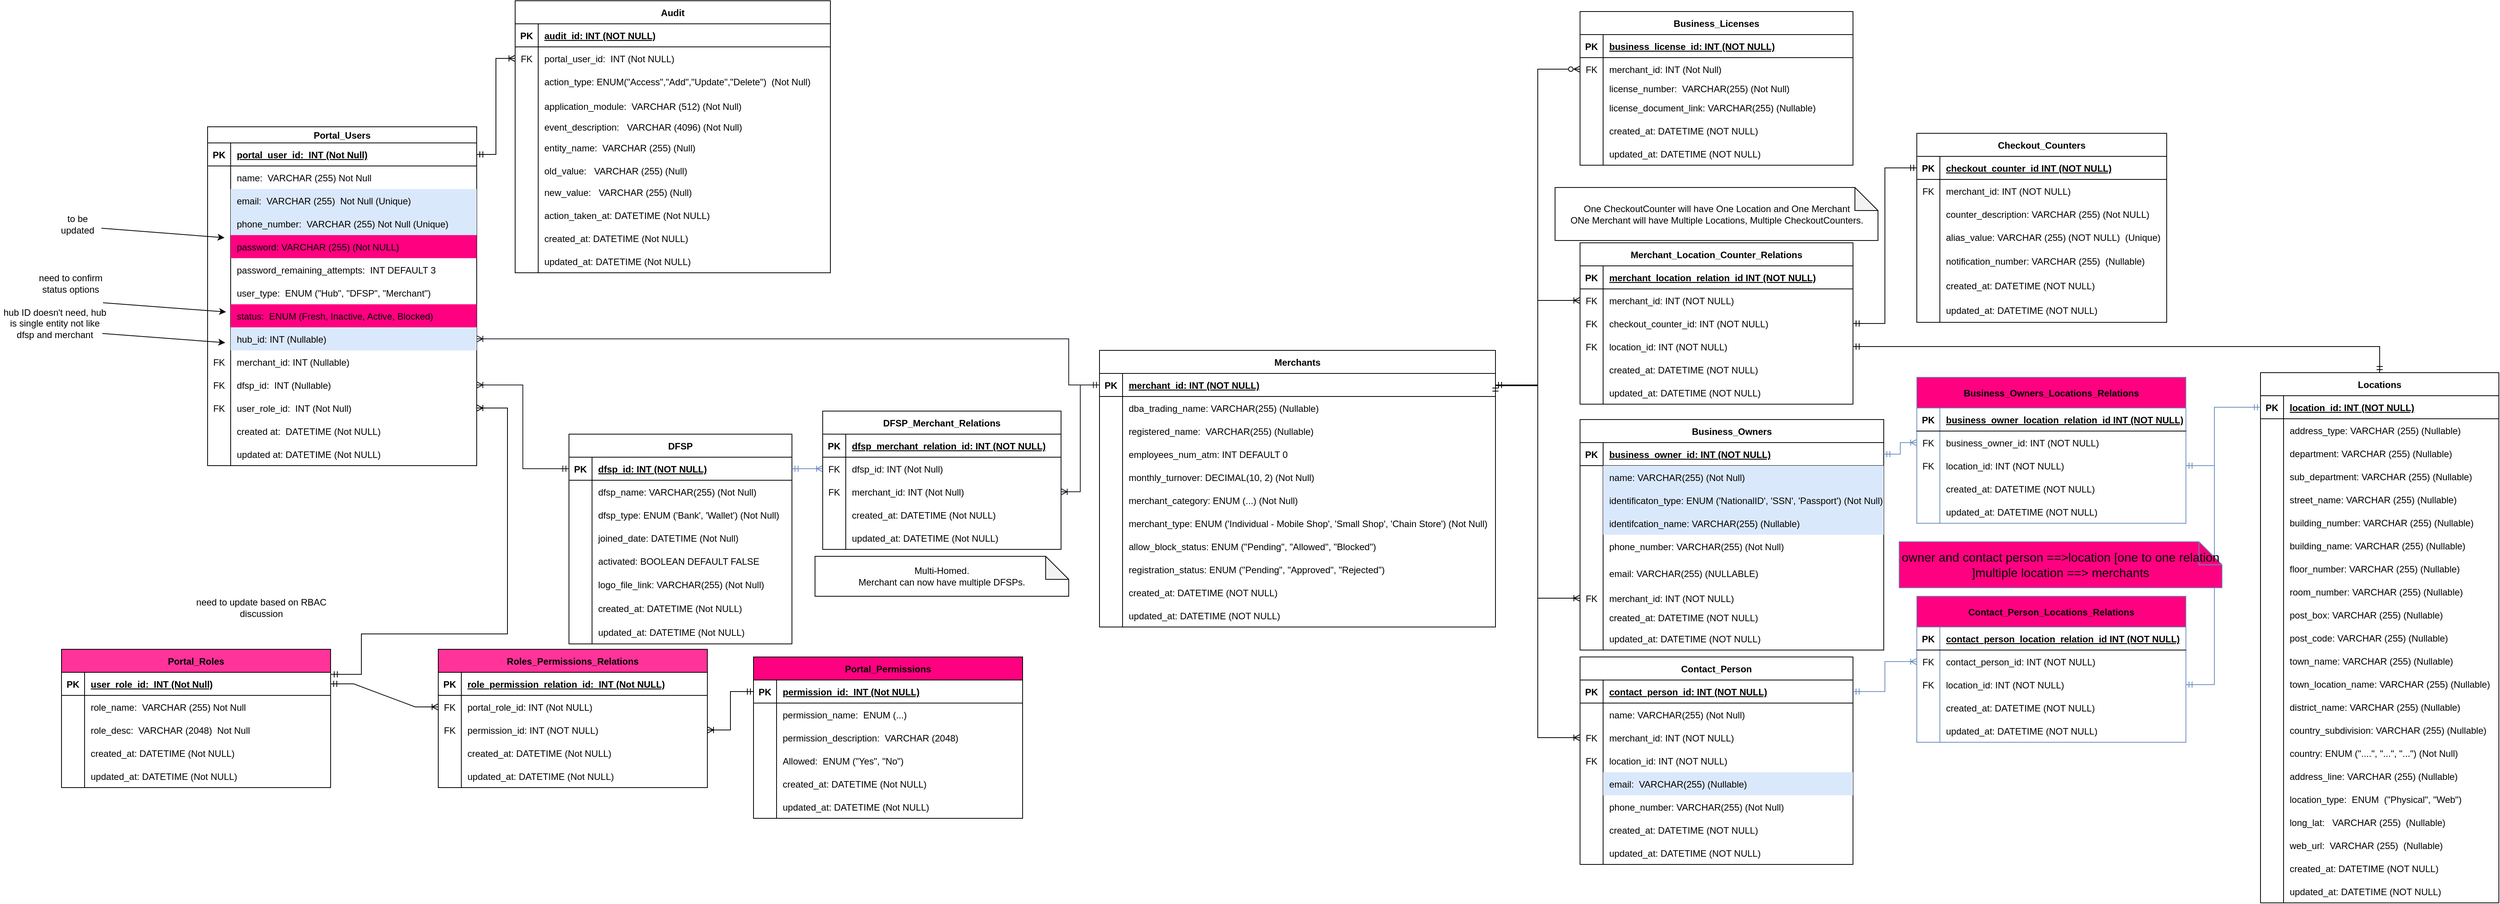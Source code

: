 <mxfile version="21.3.8" type="google" pages="2">
  <diagram id="R2lEEEUBdFMjLlhIrx00" name="Page-1">
    <mxGraphModel grid="1" page="1" gridSize="10" guides="1" tooltips="1" connect="1" arrows="1" fold="1" pageScale="1" pageWidth="850" pageHeight="1100" math="0" shadow="0" extFonts="Permanent Marker^https://fonts.googleapis.com/css?family=Permanent+Marker">
      <root>
        <mxCell id="0" />
        <mxCell id="1" parent="0" />
        <mxCell id="C-vyLk0tnHw3VtMMgP7b-23" value="Merchants" style="shape=table;startSize=30;container=1;collapsible=1;childLayout=tableLayout;fixedRows=1;rowLines=0;fontStyle=1;align=center;resizeLast=1;" vertex="1" parent="1">
          <mxGeometry x="560" y="551" width="515" height="360" as="geometry" />
        </mxCell>
        <mxCell id="C-vyLk0tnHw3VtMMgP7b-24" value="" style="shape=partialRectangle;collapsible=0;dropTarget=0;pointerEvents=0;fillColor=none;points=[[0,0.5],[1,0.5]];portConstraint=eastwest;top=0;left=0;right=0;bottom=1;" vertex="1" parent="C-vyLk0tnHw3VtMMgP7b-23">
          <mxGeometry y="30" width="515" height="30" as="geometry" />
        </mxCell>
        <mxCell id="C-vyLk0tnHw3VtMMgP7b-25" value="PK" style="shape=partialRectangle;overflow=hidden;connectable=0;fillColor=none;top=0;left=0;bottom=0;right=0;fontStyle=1;" vertex="1" parent="C-vyLk0tnHw3VtMMgP7b-24">
          <mxGeometry width="30" height="30" as="geometry">
            <mxRectangle width="30" height="30" as="alternateBounds" />
          </mxGeometry>
        </mxCell>
        <mxCell id="C-vyLk0tnHw3VtMMgP7b-26" value="merchant_id: INT (NOT NULL) " style="shape=partialRectangle;overflow=hidden;connectable=0;fillColor=none;top=0;left=0;bottom=0;right=0;align=left;spacingLeft=6;fontStyle=5;" vertex="1" parent="C-vyLk0tnHw3VtMMgP7b-24">
          <mxGeometry x="30" width="485" height="30" as="geometry">
            <mxRectangle width="485" height="30" as="alternateBounds" />
          </mxGeometry>
        </mxCell>
        <mxCell id="C-vyLk0tnHw3VtMMgP7b-27" value="" style="shape=partialRectangle;collapsible=0;dropTarget=0;pointerEvents=0;fillColor=none;points=[[0,0.5],[1,0.5]];portConstraint=eastwest;top=0;left=0;right=0;bottom=0;" vertex="1" parent="C-vyLk0tnHw3VtMMgP7b-23">
          <mxGeometry y="60" width="515" height="30" as="geometry" />
        </mxCell>
        <mxCell id="C-vyLk0tnHw3VtMMgP7b-28" value="" style="shape=partialRectangle;overflow=hidden;connectable=0;fillColor=none;top=0;left=0;bottom=0;right=0;" vertex="1" parent="C-vyLk0tnHw3VtMMgP7b-27">
          <mxGeometry width="30" height="30" as="geometry">
            <mxRectangle width="30" height="30" as="alternateBounds" />
          </mxGeometry>
        </mxCell>
        <mxCell id="C-vyLk0tnHw3VtMMgP7b-29" value="dba_trading_name: VARCHAR(255) (Nullable)" style="shape=partialRectangle;overflow=hidden;connectable=0;fillColor=none;top=0;left=0;bottom=0;right=0;align=left;spacingLeft=6;strokeColor=#6c8ebf;" vertex="1" parent="C-vyLk0tnHw3VtMMgP7b-27">
          <mxGeometry x="30" width="485" height="30" as="geometry">
            <mxRectangle width="485" height="30" as="alternateBounds" />
          </mxGeometry>
        </mxCell>
        <mxCell id="FKtlqES2YTKg1XEckP9--4" value="" style="shape=partialRectangle;collapsible=0;dropTarget=0;pointerEvents=0;fillColor=none;points=[[0,0.5],[1,0.5]];portConstraint=eastwest;top=0;left=0;right=0;bottom=0;" vertex="1" parent="C-vyLk0tnHw3VtMMgP7b-23">
          <mxGeometry y="90" width="515" height="30" as="geometry" />
        </mxCell>
        <mxCell id="FKtlqES2YTKg1XEckP9--5" value="" style="shape=partialRectangle;overflow=hidden;connectable=0;fillColor=none;top=0;left=0;bottom=0;right=0;" vertex="1" parent="FKtlqES2YTKg1XEckP9--4">
          <mxGeometry width="30" height="30" as="geometry">
            <mxRectangle width="30" height="30" as="alternateBounds" />
          </mxGeometry>
        </mxCell>
        <mxCell id="FKtlqES2YTKg1XEckP9--6" value="registered_name:  VARCHAR(255) (Nullable)" style="shape=partialRectangle;overflow=hidden;connectable=0;fillColor=none;top=0;left=0;bottom=0;right=0;align=left;spacingLeft=6;strokeColor=#6c8ebf;" vertex="1" parent="FKtlqES2YTKg1XEckP9--4">
          <mxGeometry x="30" width="485" height="30" as="geometry">
            <mxRectangle width="485" height="30" as="alternateBounds" />
          </mxGeometry>
        </mxCell>
        <mxCell id="FKtlqES2YTKg1XEckP9--17" value="" style="shape=partialRectangle;collapsible=0;dropTarget=0;pointerEvents=0;fillColor=none;points=[[0,0.5],[1,0.5]];portConstraint=eastwest;top=0;left=0;right=0;bottom=0;" vertex="1" parent="C-vyLk0tnHw3VtMMgP7b-23">
          <mxGeometry y="120" width="515" height="30" as="geometry" />
        </mxCell>
        <mxCell id="FKtlqES2YTKg1XEckP9--18" value="" style="shape=partialRectangle;overflow=hidden;connectable=0;fillColor=none;top=0;left=0;bottom=0;right=0;" vertex="1" parent="FKtlqES2YTKg1XEckP9--17">
          <mxGeometry width="30" height="30" as="geometry">
            <mxRectangle width="30" height="30" as="alternateBounds" />
          </mxGeometry>
        </mxCell>
        <mxCell id="FKtlqES2YTKg1XEckP9--19" value="employees_num_atm: INT DEFAULT 0" style="shape=partialRectangle;overflow=hidden;connectable=0;fillColor=none;top=0;left=0;bottom=0;right=0;align=left;spacingLeft=6;" vertex="1" parent="FKtlqES2YTKg1XEckP9--17">
          <mxGeometry x="30" width="485" height="30" as="geometry">
            <mxRectangle width="485" height="30" as="alternateBounds" />
          </mxGeometry>
        </mxCell>
        <mxCell id="FKtlqES2YTKg1XEckP9--20" value="" style="shape=partialRectangle;collapsible=0;dropTarget=0;pointerEvents=0;fillColor=none;points=[[0,0.5],[1,0.5]];portConstraint=eastwest;top=0;left=0;right=0;bottom=0;" vertex="1" parent="C-vyLk0tnHw3VtMMgP7b-23">
          <mxGeometry y="150" width="515" height="30" as="geometry" />
        </mxCell>
        <mxCell id="FKtlqES2YTKg1XEckP9--21" value="  " style="shape=partialRectangle;overflow=hidden;connectable=0;fillColor=none;top=0;left=0;bottom=0;right=0;" vertex="1" parent="FKtlqES2YTKg1XEckP9--20">
          <mxGeometry width="30" height="30" as="geometry">
            <mxRectangle width="30" height="30" as="alternateBounds" />
          </mxGeometry>
        </mxCell>
        <mxCell id="FKtlqES2YTKg1XEckP9--22" value="monthly_turnover: DECIMAL(10, 2) (Not Null)" style="shape=partialRectangle;overflow=hidden;connectable=0;fillColor=none;top=0;left=0;bottom=0;right=0;align=left;spacingLeft=6;" vertex="1" parent="FKtlqES2YTKg1XEckP9--20">
          <mxGeometry x="30" width="485" height="30" as="geometry">
            <mxRectangle width="485" height="30" as="alternateBounds" />
          </mxGeometry>
        </mxCell>
        <mxCell id="FKtlqES2YTKg1XEckP9--23" value="" style="shape=partialRectangle;collapsible=0;dropTarget=0;pointerEvents=0;fillColor=none;points=[[0,0.5],[1,0.5]];portConstraint=eastwest;top=0;left=0;right=0;bottom=0;" vertex="1" parent="C-vyLk0tnHw3VtMMgP7b-23">
          <mxGeometry y="180" width="515" height="30" as="geometry" />
        </mxCell>
        <mxCell id="FKtlqES2YTKg1XEckP9--24" value="  " style="shape=partialRectangle;overflow=hidden;connectable=0;fillColor=none;top=0;left=0;bottom=0;right=0;" vertex="1" parent="FKtlqES2YTKg1XEckP9--23">
          <mxGeometry width="30" height="30" as="geometry">
            <mxRectangle width="30" height="30" as="alternateBounds" />
          </mxGeometry>
        </mxCell>
        <mxCell id="FKtlqES2YTKg1XEckP9--25" value="merchant_category: ENUM (...) (Not Null)" style="shape=partialRectangle;overflow=hidden;connectable=0;fillColor=none;top=0;left=0;bottom=0;right=0;align=left;spacingLeft=6;" vertex="1" parent="FKtlqES2YTKg1XEckP9--23">
          <mxGeometry x="30" width="485" height="30" as="geometry">
            <mxRectangle width="485" height="30" as="alternateBounds" />
          </mxGeometry>
        </mxCell>
        <mxCell id="FKtlqES2YTKg1XEckP9--26" value="" style="shape=partialRectangle;collapsible=0;dropTarget=0;pointerEvents=0;fillColor=none;points=[[0,0.5],[1,0.5]];portConstraint=eastwest;top=0;left=0;right=0;bottom=0;" vertex="1" parent="C-vyLk0tnHw3VtMMgP7b-23">
          <mxGeometry y="210" width="515" height="30" as="geometry" />
        </mxCell>
        <mxCell id="FKtlqES2YTKg1XEckP9--27" value="  " style="shape=partialRectangle;overflow=hidden;connectable=0;fillColor=none;top=0;left=0;bottom=0;right=0;" vertex="1" parent="FKtlqES2YTKg1XEckP9--26">
          <mxGeometry width="30" height="30" as="geometry">
            <mxRectangle width="30" height="30" as="alternateBounds" />
          </mxGeometry>
        </mxCell>
        <mxCell id="FKtlqES2YTKg1XEckP9--28" value="merchant_type: ENUM (&#39;Individual - Mobile Shop&#39;, &#39;Small Shop&#39;, &#39;Chain Store&#39;) (Not Null)" style="shape=partialRectangle;overflow=hidden;connectable=0;fillColor=none;top=0;left=0;bottom=0;right=0;align=left;spacingLeft=6;" vertex="1" parent="FKtlqES2YTKg1XEckP9--26">
          <mxGeometry x="30" width="485" height="30" as="geometry">
            <mxRectangle width="485" height="30" as="alternateBounds" />
          </mxGeometry>
        </mxCell>
        <mxCell id="HxIgHkFJWJTxwu12CYWR-130" value="" style="shape=partialRectangle;collapsible=0;dropTarget=0;pointerEvents=0;fillColor=none;points=[[0,0.5],[1,0.5]];portConstraint=eastwest;top=0;left=0;right=0;bottom=0;" vertex="1" parent="C-vyLk0tnHw3VtMMgP7b-23">
          <mxGeometry y="240" width="515" height="30" as="geometry" />
        </mxCell>
        <mxCell id="HxIgHkFJWJTxwu12CYWR-131" value="  " style="shape=partialRectangle;overflow=hidden;connectable=0;fillColor=none;top=0;left=0;bottom=0;right=0;" vertex="1" parent="HxIgHkFJWJTxwu12CYWR-130">
          <mxGeometry width="30" height="30" as="geometry">
            <mxRectangle width="30" height="30" as="alternateBounds" />
          </mxGeometry>
        </mxCell>
        <mxCell id="HxIgHkFJWJTxwu12CYWR-132" value="allow_block_status: ENUM (&quot;Pending&quot;, &quot;Allowed&quot;, &quot;Blocked&quot;)" style="shape=partialRectangle;overflow=hidden;connectable=0;fillColor=none;top=0;left=0;bottom=0;right=0;align=left;spacingLeft=6;" vertex="1" parent="HxIgHkFJWJTxwu12CYWR-130">
          <mxGeometry x="30" width="485" height="30" as="geometry">
            <mxRectangle width="485" height="30" as="alternateBounds" />
          </mxGeometry>
        </mxCell>
        <mxCell id="HxIgHkFJWJTxwu12CYWR-136" value="" style="shape=partialRectangle;collapsible=0;dropTarget=0;pointerEvents=0;fillColor=none;points=[[0,0.5],[1,0.5]];portConstraint=eastwest;top=0;left=0;right=0;bottom=0;" vertex="1" parent="C-vyLk0tnHw3VtMMgP7b-23">
          <mxGeometry y="270" width="515" height="30" as="geometry" />
        </mxCell>
        <mxCell id="HxIgHkFJWJTxwu12CYWR-137" value="  " style="shape=partialRectangle;overflow=hidden;connectable=0;fillColor=none;top=0;left=0;bottom=0;right=0;" vertex="1" parent="HxIgHkFJWJTxwu12CYWR-136">
          <mxGeometry width="30" height="30" as="geometry">
            <mxRectangle width="30" height="30" as="alternateBounds" />
          </mxGeometry>
        </mxCell>
        <mxCell id="HxIgHkFJWJTxwu12CYWR-138" value="registration_status: ENUM (&quot;Pending&quot;, &quot;Approved&quot;, &quot;Rejected&quot;)" style="shape=partialRectangle;overflow=hidden;connectable=0;fillColor=none;top=0;left=0;bottom=0;right=0;align=left;spacingLeft=6;" vertex="1" parent="HxIgHkFJWJTxwu12CYWR-136">
          <mxGeometry x="30" width="485" height="30" as="geometry">
            <mxRectangle width="485" height="30" as="alternateBounds" />
          </mxGeometry>
        </mxCell>
        <mxCell id="wsHgtD4z3bUhzCih8V4K-10" value="" style="shape=partialRectangle;collapsible=0;dropTarget=0;pointerEvents=0;fillColor=none;points=[[0,0.5],[1,0.5]];portConstraint=eastwest;top=0;left=0;right=0;bottom=0;" vertex="1" parent="C-vyLk0tnHw3VtMMgP7b-23">
          <mxGeometry y="300" width="515" height="30" as="geometry" />
        </mxCell>
        <mxCell id="wsHgtD4z3bUhzCih8V4K-11" value="" style="shape=partialRectangle;overflow=hidden;connectable=0;fillColor=none;top=0;left=0;bottom=0;right=0;" vertex="1" parent="wsHgtD4z3bUhzCih8V4K-10">
          <mxGeometry width="30" height="30" as="geometry">
            <mxRectangle width="30" height="30" as="alternateBounds" />
          </mxGeometry>
        </mxCell>
        <mxCell id="wsHgtD4z3bUhzCih8V4K-12" value="created_at: DATETIME (NOT NULL)" style="shape=partialRectangle;overflow=hidden;connectable=0;fillColor=none;top=0;left=0;bottom=0;right=0;align=left;spacingLeft=6;" vertex="1" parent="wsHgtD4z3bUhzCih8V4K-10">
          <mxGeometry x="30" width="485" height="30" as="geometry">
            <mxRectangle width="485" height="30" as="alternateBounds" />
          </mxGeometry>
        </mxCell>
        <mxCell id="wsHgtD4z3bUhzCih8V4K-13" value="" style="shape=partialRectangle;collapsible=0;dropTarget=0;pointerEvents=0;fillColor=none;points=[[0,0.5],[1,0.5]];portConstraint=eastwest;top=0;left=0;right=0;bottom=0;" vertex="1" parent="C-vyLk0tnHw3VtMMgP7b-23">
          <mxGeometry y="330" width="515" height="30" as="geometry" />
        </mxCell>
        <mxCell id="wsHgtD4z3bUhzCih8V4K-14" value="" style="shape=partialRectangle;overflow=hidden;connectable=0;fillColor=none;top=0;left=0;bottom=0;right=0;" vertex="1" parent="wsHgtD4z3bUhzCih8V4K-13">
          <mxGeometry width="30" height="30" as="geometry">
            <mxRectangle width="30" height="30" as="alternateBounds" />
          </mxGeometry>
        </mxCell>
        <mxCell id="wsHgtD4z3bUhzCih8V4K-15" value="updated_at: DATETIME (NOT NULL)" style="shape=partialRectangle;overflow=hidden;connectable=0;fillColor=none;top=0;left=0;bottom=0;right=0;align=left;spacingLeft=6;" vertex="1" parent="wsHgtD4z3bUhzCih8V4K-13">
          <mxGeometry x="30" width="485" height="30" as="geometry">
            <mxRectangle width="485" height="30" as="alternateBounds" />
          </mxGeometry>
        </mxCell>
        <mxCell id="HxIgHkFJWJTxwu12CYWR-1" value="Business_Owners" style="shape=table;startSize=30;container=1;collapsible=1;childLayout=tableLayout;fixedRows=1;rowLines=0;fontStyle=1;align=center;resizeLast=1;" vertex="1" parent="1">
          <mxGeometry x="1185" y="641" width="395" height="300" as="geometry" />
        </mxCell>
        <mxCell id="HxIgHkFJWJTxwu12CYWR-2" value="" style="shape=partialRectangle;collapsible=0;dropTarget=0;pointerEvents=0;fillColor=none;points=[[0,0.5],[1,0.5]];portConstraint=eastwest;top=0;left=0;right=0;bottom=1;" vertex="1" parent="HxIgHkFJWJTxwu12CYWR-1">
          <mxGeometry y="30" width="395" height="30" as="geometry" />
        </mxCell>
        <mxCell id="HxIgHkFJWJTxwu12CYWR-3" value="PK" style="shape=partialRectangle;overflow=hidden;connectable=0;fillColor=none;top=0;left=0;bottom=0;right=0;fontStyle=1;" vertex="1" parent="HxIgHkFJWJTxwu12CYWR-2">
          <mxGeometry width="30" height="30" as="geometry">
            <mxRectangle width="30" height="30" as="alternateBounds" />
          </mxGeometry>
        </mxCell>
        <mxCell id="HxIgHkFJWJTxwu12CYWR-4" value="business_owner_id: INT (NOT NULL) " style="shape=partialRectangle;overflow=hidden;connectable=0;fillColor=none;top=0;left=0;bottom=0;right=0;align=left;spacingLeft=6;fontStyle=5;" vertex="1" parent="HxIgHkFJWJTxwu12CYWR-2">
          <mxGeometry x="30" width="365" height="30" as="geometry">
            <mxRectangle width="365" height="30" as="alternateBounds" />
          </mxGeometry>
        </mxCell>
        <mxCell id="HxIgHkFJWJTxwu12CYWR-5" value="" style="shape=partialRectangle;collapsible=0;dropTarget=0;pointerEvents=0;fillColor=none;points=[[0,0.5],[1,0.5]];portConstraint=eastwest;top=0;left=0;right=0;bottom=0;" vertex="1" parent="HxIgHkFJWJTxwu12CYWR-1">
          <mxGeometry y="60" width="395" height="30" as="geometry" />
        </mxCell>
        <mxCell id="HxIgHkFJWJTxwu12CYWR-6" value="" style="shape=partialRectangle;overflow=hidden;connectable=0;fillColor=none;top=0;left=0;bottom=0;right=0;" vertex="1" parent="HxIgHkFJWJTxwu12CYWR-5">
          <mxGeometry width="30" height="30" as="geometry">
            <mxRectangle width="30" height="30" as="alternateBounds" />
          </mxGeometry>
        </mxCell>
        <mxCell id="HxIgHkFJWJTxwu12CYWR-7" value="name: VARCHAR(255) (Not Null)" style="shape=partialRectangle;overflow=hidden;connectable=0;fillColor=#dae8fc;top=0;left=0;bottom=0;right=0;align=left;spacingLeft=6;labelBackgroundColor=none;strokeColor=#6c8ebf;" vertex="1" parent="HxIgHkFJWJTxwu12CYWR-5">
          <mxGeometry x="30" width="365" height="30" as="geometry">
            <mxRectangle width="365" height="30" as="alternateBounds" />
          </mxGeometry>
        </mxCell>
        <mxCell id="OT0kJrDd8fT9G6K_hFP2-1" value="" style="shape=partialRectangle;collapsible=0;dropTarget=0;pointerEvents=0;fillColor=none;points=[[0,0.5],[1,0.5]];portConstraint=eastwest;top=0;left=0;right=0;bottom=0;" vertex="1" parent="HxIgHkFJWJTxwu12CYWR-1">
          <mxGeometry y="90" width="395" height="30" as="geometry" />
        </mxCell>
        <mxCell id="OT0kJrDd8fT9G6K_hFP2-2" value="" style="shape=partialRectangle;overflow=hidden;connectable=0;fillColor=none;top=0;left=0;bottom=0;right=0;" vertex="1" parent="OT0kJrDd8fT9G6K_hFP2-1">
          <mxGeometry width="30" height="30" as="geometry">
            <mxRectangle width="30" height="30" as="alternateBounds" />
          </mxGeometry>
        </mxCell>
        <mxCell id="OT0kJrDd8fT9G6K_hFP2-3" value="identificaton_type: ENUM (&#39;NationalID&#39;, &#39;SSN&#39;, &#39;Passport&#39;) (Not Null)" style="shape=partialRectangle;overflow=hidden;connectable=0;fillColor=#dae8fc;top=0;left=0;bottom=0;right=0;align=left;spacingLeft=6;labelBackgroundColor=none;strokeColor=#6c8ebf;" vertex="1" parent="OT0kJrDd8fT9G6K_hFP2-1">
          <mxGeometry x="30" width="365" height="30" as="geometry">
            <mxRectangle width="365" height="30" as="alternateBounds" />
          </mxGeometry>
        </mxCell>
        <mxCell id="m6DQMDmVYxWKbsMGfWxv-1" value="" style="shape=partialRectangle;collapsible=0;dropTarget=0;pointerEvents=0;fillColor=none;points=[[0,0.5],[1,0.5]];portConstraint=eastwest;top=0;left=0;right=0;bottom=0;" vertex="1" parent="HxIgHkFJWJTxwu12CYWR-1">
          <mxGeometry y="120" width="395" height="30" as="geometry" />
        </mxCell>
        <mxCell id="m6DQMDmVYxWKbsMGfWxv-2" value="" style="shape=partialRectangle;overflow=hidden;connectable=0;fillColor=none;top=0;left=0;bottom=0;right=0;" vertex="1" parent="m6DQMDmVYxWKbsMGfWxv-1">
          <mxGeometry width="30" height="30" as="geometry">
            <mxRectangle width="30" height="30" as="alternateBounds" />
          </mxGeometry>
        </mxCell>
        <mxCell id="m6DQMDmVYxWKbsMGfWxv-3" value="identifcation_name: VARCHAR(255) (Nullable)" style="shape=partialRectangle;overflow=hidden;connectable=0;fillColor=#dae8fc;top=0;left=0;bottom=0;right=0;align=left;spacingLeft=6;labelBackgroundColor=none;strokeColor=#6c8ebf;" vertex="1" parent="m6DQMDmVYxWKbsMGfWxv-1">
          <mxGeometry x="30" width="365" height="30" as="geometry">
            <mxRectangle width="365" height="30" as="alternateBounds" />
          </mxGeometry>
        </mxCell>
        <mxCell id="HxIgHkFJWJTxwu12CYWR-11" value="" style="shape=partialRectangle;collapsible=0;dropTarget=0;pointerEvents=0;fillColor=none;points=[[0,0.5],[1,0.5]];portConstraint=eastwest;top=0;left=0;right=0;bottom=0;" vertex="1" parent="HxIgHkFJWJTxwu12CYWR-1">
          <mxGeometry y="150" width="395" height="30" as="geometry" />
        </mxCell>
        <mxCell id="HxIgHkFJWJTxwu12CYWR-12" value="" style="shape=partialRectangle;overflow=hidden;connectable=0;fillColor=none;top=0;left=0;bottom=0;right=0;" vertex="1" parent="HxIgHkFJWJTxwu12CYWR-11">
          <mxGeometry width="30" height="30" as="geometry">
            <mxRectangle width="30" height="30" as="alternateBounds" />
          </mxGeometry>
        </mxCell>
        <mxCell id="HxIgHkFJWJTxwu12CYWR-13" value="phone_number: VARCHAR(255) (Not Null)" style="shape=partialRectangle;overflow=hidden;connectable=0;fillColor=none;top=0;left=0;bottom=0;right=0;align=left;spacingLeft=6;" vertex="1" parent="HxIgHkFJWJTxwu12CYWR-11">
          <mxGeometry x="30" width="365" height="30" as="geometry">
            <mxRectangle width="365" height="30" as="alternateBounds" />
          </mxGeometry>
        </mxCell>
        <mxCell id="HxIgHkFJWJTxwu12CYWR-14" value="" style="shape=partialRectangle;collapsible=0;dropTarget=0;pointerEvents=0;fillColor=none;points=[[0,0.5],[1,0.5]];portConstraint=eastwest;top=0;left=0;right=0;bottom=0;" vertex="1" parent="HxIgHkFJWJTxwu12CYWR-1">
          <mxGeometry y="180" width="395" height="40" as="geometry" />
        </mxCell>
        <mxCell id="HxIgHkFJWJTxwu12CYWR-15" value="" style="shape=partialRectangle;overflow=hidden;connectable=0;fillColor=none;top=0;left=0;bottom=0;right=0;" vertex="1" parent="HxIgHkFJWJTxwu12CYWR-14">
          <mxGeometry width="30" height="40" as="geometry">
            <mxRectangle width="30" height="40" as="alternateBounds" />
          </mxGeometry>
        </mxCell>
        <mxCell id="HxIgHkFJWJTxwu12CYWR-16" value="email: VARCHAR(255) (NULLABLE)" style="shape=partialRectangle;overflow=hidden;connectable=0;fillColor=none;top=0;left=0;bottom=0;right=0;align=left;spacingLeft=6;" vertex="1" parent="HxIgHkFJWJTxwu12CYWR-14">
          <mxGeometry x="30" width="365" height="40" as="geometry">
            <mxRectangle width="365" height="40" as="alternateBounds" />
          </mxGeometry>
        </mxCell>
        <mxCell id="nrqupOoxXK4Ao4LzcqJH-110" value="" style="shape=partialRectangle;collapsible=0;dropTarget=0;pointerEvents=0;fillColor=none;points=[[0,0.5],[1,0.5]];portConstraint=eastwest;top=0;left=0;right=0;bottom=0;" vertex="1" parent="HxIgHkFJWJTxwu12CYWR-1">
          <mxGeometry y="220" width="395" height="25" as="geometry" />
        </mxCell>
        <mxCell id="nrqupOoxXK4Ao4LzcqJH-111" value="FK" style="shape=partialRectangle;overflow=hidden;connectable=0;fillColor=none;top=0;left=0;bottom=0;right=0;" vertex="1" parent="nrqupOoxXK4Ao4LzcqJH-110">
          <mxGeometry width="30" height="25" as="geometry">
            <mxRectangle width="30" height="25" as="alternateBounds" />
          </mxGeometry>
        </mxCell>
        <mxCell id="nrqupOoxXK4Ao4LzcqJH-112" value="merchant_id: INT (NOT NULL)" style="shape=partialRectangle;overflow=hidden;connectable=0;fillColor=none;top=0;left=0;bottom=0;right=0;align=left;spacingLeft=6;strokeColor=#6c8ebf;" vertex="1" parent="nrqupOoxXK4Ao4LzcqJH-110">
          <mxGeometry x="30" width="365" height="25" as="geometry">
            <mxRectangle width="365" height="25" as="alternateBounds" />
          </mxGeometry>
        </mxCell>
        <mxCell id="Caeg0-3a-ce223xdkhKP-54" value="" style="shape=partialRectangle;collapsible=0;dropTarget=0;pointerEvents=0;fillColor=none;points=[[0,0.5],[1,0.5]];portConstraint=eastwest;top=0;left=0;right=0;bottom=0;" vertex="1" parent="HxIgHkFJWJTxwu12CYWR-1">
          <mxGeometry y="245" width="395" height="25" as="geometry" />
        </mxCell>
        <mxCell id="Caeg0-3a-ce223xdkhKP-55" value="" style="shape=partialRectangle;overflow=hidden;connectable=0;fillColor=none;top=0;left=0;bottom=0;right=0;" vertex="1" parent="Caeg0-3a-ce223xdkhKP-54">
          <mxGeometry width="30" height="25" as="geometry">
            <mxRectangle width="30" height="25" as="alternateBounds" />
          </mxGeometry>
        </mxCell>
        <mxCell id="Caeg0-3a-ce223xdkhKP-56" value="created_at: DATETIME (NOT NULL)" style="shape=partialRectangle;overflow=hidden;connectable=0;fillColor=none;top=0;left=0;bottom=0;right=0;align=left;spacingLeft=6;" vertex="1" parent="Caeg0-3a-ce223xdkhKP-54">
          <mxGeometry x="30" width="365" height="25" as="geometry">
            <mxRectangle width="365" height="25" as="alternateBounds" />
          </mxGeometry>
        </mxCell>
        <mxCell id="Caeg0-3a-ce223xdkhKP-57" value="" style="shape=partialRectangle;collapsible=0;dropTarget=0;pointerEvents=0;fillColor=none;points=[[0,0.5],[1,0.5]];portConstraint=eastwest;top=0;left=0;right=0;bottom=0;" vertex="1" parent="HxIgHkFJWJTxwu12CYWR-1">
          <mxGeometry y="270" width="395" height="30" as="geometry" />
        </mxCell>
        <mxCell id="Caeg0-3a-ce223xdkhKP-58" value="" style="shape=partialRectangle;overflow=hidden;connectable=0;fillColor=none;top=0;left=0;bottom=0;right=0;" vertex="1" parent="Caeg0-3a-ce223xdkhKP-57">
          <mxGeometry width="30" height="30" as="geometry">
            <mxRectangle width="30" height="30" as="alternateBounds" />
          </mxGeometry>
        </mxCell>
        <mxCell id="Caeg0-3a-ce223xdkhKP-59" value="updated_at: DATETIME (NOT NULL)" style="shape=partialRectangle;overflow=hidden;connectable=0;fillColor=none;top=0;left=0;bottom=0;right=0;align=left;spacingLeft=6;" vertex="1" parent="Caeg0-3a-ce223xdkhKP-57">
          <mxGeometry x="30" width="365" height="30" as="geometry">
            <mxRectangle width="365" height="30" as="alternateBounds" />
          </mxGeometry>
        </mxCell>
        <mxCell id="HxIgHkFJWJTxwu12CYWR-32" value="Business_Licenses" style="shape=table;startSize=30;container=1;collapsible=1;childLayout=tableLayout;fixedRows=1;rowLines=0;fontStyle=1;align=center;resizeLast=1;" vertex="1" parent="1">
          <mxGeometry x="1185" y="110" width="355" height="200" as="geometry" />
        </mxCell>
        <mxCell id="HxIgHkFJWJTxwu12CYWR-33" value="" style="shape=partialRectangle;collapsible=0;dropTarget=0;pointerEvents=0;fillColor=none;points=[[0,0.5],[1,0.5]];portConstraint=eastwest;top=0;left=0;right=0;bottom=1;" vertex="1" parent="HxIgHkFJWJTxwu12CYWR-32">
          <mxGeometry y="30" width="355" height="30" as="geometry" />
        </mxCell>
        <mxCell id="HxIgHkFJWJTxwu12CYWR-34" value="PK" style="shape=partialRectangle;overflow=hidden;connectable=0;fillColor=none;top=0;left=0;bottom=0;right=0;fontStyle=1;" vertex="1" parent="HxIgHkFJWJTxwu12CYWR-33">
          <mxGeometry width="30" height="30" as="geometry">
            <mxRectangle width="30" height="30" as="alternateBounds" />
          </mxGeometry>
        </mxCell>
        <mxCell id="HxIgHkFJWJTxwu12CYWR-35" value="business_license_id: INT (NOT NULL) " style="shape=partialRectangle;overflow=hidden;connectable=0;fillColor=none;top=0;left=0;bottom=0;right=0;align=left;spacingLeft=6;fontStyle=5;" vertex="1" parent="HxIgHkFJWJTxwu12CYWR-33">
          <mxGeometry x="30" width="325" height="30" as="geometry">
            <mxRectangle width="325" height="30" as="alternateBounds" />
          </mxGeometry>
        </mxCell>
        <mxCell id="HxIgHkFJWJTxwu12CYWR-36" value="" style="shape=partialRectangle;collapsible=0;dropTarget=0;pointerEvents=0;fillColor=none;points=[[0,0.5],[1,0.5]];portConstraint=eastwest;top=0;left=0;right=0;bottom=0;" vertex="1" parent="HxIgHkFJWJTxwu12CYWR-32">
          <mxGeometry y="60" width="355" height="30" as="geometry" />
        </mxCell>
        <mxCell id="HxIgHkFJWJTxwu12CYWR-37" value="FK" style="shape=partialRectangle;overflow=hidden;connectable=0;fillColor=none;top=0;left=0;bottom=0;right=0;" vertex="1" parent="HxIgHkFJWJTxwu12CYWR-36">
          <mxGeometry width="30" height="30" as="geometry">
            <mxRectangle width="30" height="30" as="alternateBounds" />
          </mxGeometry>
        </mxCell>
        <mxCell id="HxIgHkFJWJTxwu12CYWR-38" value="merchant_id: INT (Not Null)" style="shape=partialRectangle;overflow=hidden;connectable=0;fillColor=none;top=0;left=0;bottom=0;right=0;align=left;spacingLeft=6;" vertex="1" parent="HxIgHkFJWJTxwu12CYWR-36">
          <mxGeometry x="30" width="325" height="30" as="geometry">
            <mxRectangle width="325" height="30" as="alternateBounds" />
          </mxGeometry>
        </mxCell>
        <mxCell id="HxIgHkFJWJTxwu12CYWR-39" value="" style="shape=partialRectangle;collapsible=0;dropTarget=0;pointerEvents=0;fillColor=none;points=[[0,0.5],[1,0.5]];portConstraint=eastwest;top=0;left=0;right=0;bottom=0;" vertex="1" parent="HxIgHkFJWJTxwu12CYWR-32">
          <mxGeometry y="90" width="355" height="20" as="geometry" />
        </mxCell>
        <mxCell id="HxIgHkFJWJTxwu12CYWR-40" value="" style="shape=partialRectangle;overflow=hidden;connectable=0;fillColor=none;top=0;left=0;bottom=0;right=0;" vertex="1" parent="HxIgHkFJWJTxwu12CYWR-39">
          <mxGeometry width="30" height="20" as="geometry">
            <mxRectangle width="30" height="20" as="alternateBounds" />
          </mxGeometry>
        </mxCell>
        <mxCell id="HxIgHkFJWJTxwu12CYWR-41" value="license_number:  VARCHAR(255) (Not Null)" style="shape=partialRectangle;overflow=hidden;connectable=0;fillColor=none;top=0;left=0;bottom=0;right=0;align=left;spacingLeft=6;" vertex="1" parent="HxIgHkFJWJTxwu12CYWR-39">
          <mxGeometry x="30" width="325" height="20" as="geometry">
            <mxRectangle width="325" height="20" as="alternateBounds" />
          </mxGeometry>
        </mxCell>
        <mxCell id="HxIgHkFJWJTxwu12CYWR-17" value="" style="shape=partialRectangle;collapsible=0;dropTarget=0;pointerEvents=0;fillColor=none;points=[[0,0.5],[1,0.5]];portConstraint=eastwest;top=0;left=0;right=0;bottom=0;" vertex="1" parent="HxIgHkFJWJTxwu12CYWR-32">
          <mxGeometry y="110" width="355" height="30" as="geometry" />
        </mxCell>
        <mxCell id="HxIgHkFJWJTxwu12CYWR-18" value="" style="shape=partialRectangle;overflow=hidden;connectable=0;fillColor=none;top=0;left=0;bottom=0;right=0;" vertex="1" parent="HxIgHkFJWJTxwu12CYWR-17">
          <mxGeometry width="30" height="30" as="geometry">
            <mxRectangle width="30" height="30" as="alternateBounds" />
          </mxGeometry>
        </mxCell>
        <mxCell id="HxIgHkFJWJTxwu12CYWR-19" value="license_document_link: VARCHAR(255) (Nullable)" style="shape=partialRectangle;overflow=hidden;connectable=0;fillColor=none;top=0;left=0;bottom=0;right=0;align=left;spacingLeft=6;" vertex="1" parent="HxIgHkFJWJTxwu12CYWR-17">
          <mxGeometry x="30" width="325" height="30" as="geometry">
            <mxRectangle width="325" height="30" as="alternateBounds" />
          </mxGeometry>
        </mxCell>
        <mxCell id="Caeg0-3a-ce223xdkhKP-1" value="" style="shape=partialRectangle;collapsible=0;dropTarget=0;pointerEvents=0;fillColor=none;points=[[0,0.5],[1,0.5]];portConstraint=eastwest;top=0;left=0;right=0;bottom=0;" vertex="1" parent="HxIgHkFJWJTxwu12CYWR-32">
          <mxGeometry y="140" width="355" height="30" as="geometry" />
        </mxCell>
        <mxCell id="Caeg0-3a-ce223xdkhKP-2" value="" style="shape=partialRectangle;overflow=hidden;connectable=0;fillColor=none;top=0;left=0;bottom=0;right=0;" vertex="1" parent="Caeg0-3a-ce223xdkhKP-1">
          <mxGeometry width="30" height="30" as="geometry">
            <mxRectangle width="30" height="30" as="alternateBounds" />
          </mxGeometry>
        </mxCell>
        <mxCell id="Caeg0-3a-ce223xdkhKP-3" value="created_at: DATETIME (NOT NULL)" style="shape=partialRectangle;overflow=hidden;connectable=0;fillColor=none;top=0;left=0;bottom=0;right=0;align=left;spacingLeft=6;" vertex="1" parent="Caeg0-3a-ce223xdkhKP-1">
          <mxGeometry x="30" width="325" height="30" as="geometry">
            <mxRectangle width="325" height="30" as="alternateBounds" />
          </mxGeometry>
        </mxCell>
        <mxCell id="Caeg0-3a-ce223xdkhKP-4" value="" style="shape=partialRectangle;collapsible=0;dropTarget=0;pointerEvents=0;fillColor=none;points=[[0,0.5],[1,0.5]];portConstraint=eastwest;top=0;left=0;right=0;bottom=0;" vertex="1" parent="HxIgHkFJWJTxwu12CYWR-32">
          <mxGeometry y="170" width="355" height="30" as="geometry" />
        </mxCell>
        <mxCell id="Caeg0-3a-ce223xdkhKP-5" value="" style="shape=partialRectangle;overflow=hidden;connectable=0;fillColor=none;top=0;left=0;bottom=0;right=0;" vertex="1" parent="Caeg0-3a-ce223xdkhKP-4">
          <mxGeometry width="30" height="30" as="geometry">
            <mxRectangle width="30" height="30" as="alternateBounds" />
          </mxGeometry>
        </mxCell>
        <mxCell id="Caeg0-3a-ce223xdkhKP-6" value="updated_at: DATETIME (NOT NULL)" style="shape=partialRectangle;overflow=hidden;connectable=0;fillColor=none;top=0;left=0;bottom=0;right=0;align=left;spacingLeft=6;" vertex="1" parent="Caeg0-3a-ce223xdkhKP-4">
          <mxGeometry x="30" width="325" height="30" as="geometry">
            <mxRectangle width="325" height="30" as="alternateBounds" />
          </mxGeometry>
        </mxCell>
        <mxCell id="HxIgHkFJWJTxwu12CYWR-64" value="" style="edgeStyle=orthogonalEdgeStyle;fontSize=12;html=1;endArrow=ERzeroToMany;startArrow=ERmandOne;rounded=0;endFill=0;exitX=1;exitY=0.5;exitDx=0;exitDy=0;entryX=0;entryY=0.5;entryDx=0;entryDy=0;fillColor=#dae8fc;strokeColor=#000000;" edge="1" parent="1" source="C-vyLk0tnHw3VtMMgP7b-24" target="HxIgHkFJWJTxwu12CYWR-36">
          <mxGeometry width="100" height="100" relative="1" as="geometry">
            <mxPoint x="1060" y="693" as="sourcePoint" />
            <mxPoint x="1145" y="411" as="targetPoint" />
          </mxGeometry>
        </mxCell>
        <mxCell id="HxIgHkFJWJTxwu12CYWR-67" value="DFSP" style="shape=table;startSize=30;container=1;collapsible=1;childLayout=tableLayout;fixedRows=1;rowLines=0;fontStyle=1;align=center;resizeLast=1;" vertex="1" parent="1">
          <mxGeometry x="-130" y="660" width="290" height="273" as="geometry" />
        </mxCell>
        <mxCell id="HxIgHkFJWJTxwu12CYWR-68" value="" style="shape=partialRectangle;collapsible=0;dropTarget=0;pointerEvents=0;fillColor=none;points=[[0,0.5],[1,0.5]];portConstraint=eastwest;top=0;left=0;right=0;bottom=1;" vertex="1" parent="HxIgHkFJWJTxwu12CYWR-67">
          <mxGeometry y="30" width="290" height="30" as="geometry" />
        </mxCell>
        <mxCell id="HxIgHkFJWJTxwu12CYWR-69" value="PK" style="shape=partialRectangle;overflow=hidden;connectable=0;fillColor=none;top=0;left=0;bottom=0;right=0;fontStyle=1;" vertex="1" parent="HxIgHkFJWJTxwu12CYWR-68">
          <mxGeometry width="30" height="30" as="geometry">
            <mxRectangle width="30" height="30" as="alternateBounds" />
          </mxGeometry>
        </mxCell>
        <mxCell id="HxIgHkFJWJTxwu12CYWR-70" value="dfsp_id: INT (NOT NULL) " style="shape=partialRectangle;overflow=hidden;connectable=0;fillColor=none;top=0;left=0;bottom=0;right=0;align=left;spacingLeft=6;fontStyle=5;" vertex="1" parent="HxIgHkFJWJTxwu12CYWR-68">
          <mxGeometry x="30" width="260" height="30" as="geometry">
            <mxRectangle width="260" height="30" as="alternateBounds" />
          </mxGeometry>
        </mxCell>
        <mxCell id="HxIgHkFJWJTxwu12CYWR-77" value="" style="shape=partialRectangle;collapsible=0;dropTarget=0;pointerEvents=0;fillColor=none;points=[[0,0.5],[1,0.5]];portConstraint=eastwest;top=0;left=0;right=0;bottom=0;" vertex="1" parent="HxIgHkFJWJTxwu12CYWR-67">
          <mxGeometry y="60" width="290" height="30" as="geometry" />
        </mxCell>
        <mxCell id="HxIgHkFJWJTxwu12CYWR-78" value="" style="shape=partialRectangle;overflow=hidden;connectable=0;fillColor=none;top=0;left=0;bottom=0;right=0;" vertex="1" parent="HxIgHkFJWJTxwu12CYWR-77">
          <mxGeometry width="30" height="30" as="geometry">
            <mxRectangle width="30" height="30" as="alternateBounds" />
          </mxGeometry>
        </mxCell>
        <mxCell id="HxIgHkFJWJTxwu12CYWR-79" value="dfsp_name: VARCHAR(255) (Not Null)" style="shape=partialRectangle;overflow=hidden;connectable=0;fillColor=none;top=0;left=0;bottom=0;right=0;align=left;spacingLeft=6;" vertex="1" parent="HxIgHkFJWJTxwu12CYWR-77">
          <mxGeometry x="30" width="260" height="30" as="geometry">
            <mxRectangle width="260" height="30" as="alternateBounds" />
          </mxGeometry>
        </mxCell>
        <mxCell id="HxIgHkFJWJTxwu12CYWR-92" value="" style="shape=partialRectangle;collapsible=0;dropTarget=0;pointerEvents=0;fillColor=none;points=[[0,0.5],[1,0.5]];portConstraint=eastwest;top=0;left=0;right=0;bottom=0;" vertex="1" parent="HxIgHkFJWJTxwu12CYWR-67">
          <mxGeometry y="90" width="290" height="30" as="geometry" />
        </mxCell>
        <mxCell id="HxIgHkFJWJTxwu12CYWR-93" value="" style="shape=partialRectangle;overflow=hidden;connectable=0;fillColor=none;top=0;left=0;bottom=0;right=0;" vertex="1" parent="HxIgHkFJWJTxwu12CYWR-92">
          <mxGeometry width="30" height="30" as="geometry">
            <mxRectangle width="30" height="30" as="alternateBounds" />
          </mxGeometry>
        </mxCell>
        <mxCell id="HxIgHkFJWJTxwu12CYWR-94" value="dfsp_type: ENUM (&#39;Bank&#39;, &#39;Wallet&#39;) (Not Null)" style="shape=partialRectangle;overflow=hidden;connectable=0;fillColor=none;top=0;left=0;bottom=0;right=0;align=left;spacingLeft=6;" vertex="1" parent="HxIgHkFJWJTxwu12CYWR-92">
          <mxGeometry x="30" width="260" height="30" as="geometry">
            <mxRectangle width="260" height="30" as="alternateBounds" />
          </mxGeometry>
        </mxCell>
        <mxCell id="HxIgHkFJWJTxwu12CYWR-95" value="" style="shape=partialRectangle;collapsible=0;dropTarget=0;pointerEvents=0;fillColor=none;points=[[0,0.5],[1,0.5]];portConstraint=eastwest;top=0;left=0;right=0;bottom=0;" vertex="1" parent="HxIgHkFJWJTxwu12CYWR-67">
          <mxGeometry y="120" width="290" height="30" as="geometry" />
        </mxCell>
        <mxCell id="HxIgHkFJWJTxwu12CYWR-96" value="" style="shape=partialRectangle;overflow=hidden;connectable=0;fillColor=none;top=0;left=0;bottom=0;right=0;" vertex="1" parent="HxIgHkFJWJTxwu12CYWR-95">
          <mxGeometry width="30" height="30" as="geometry">
            <mxRectangle width="30" height="30" as="alternateBounds" />
          </mxGeometry>
        </mxCell>
        <mxCell id="HxIgHkFJWJTxwu12CYWR-97" value="joined_date: DATETIME (Not Null)" style="shape=partialRectangle;overflow=hidden;connectable=0;fillColor=none;top=0;left=0;bottom=0;right=0;align=left;spacingLeft=6;" vertex="1" parent="HxIgHkFJWJTxwu12CYWR-95">
          <mxGeometry x="30" width="260" height="30" as="geometry">
            <mxRectangle width="260" height="30" as="alternateBounds" />
          </mxGeometry>
        </mxCell>
        <mxCell id="wsHgtD4z3bUhzCih8V4K-7" value="" style="shape=partialRectangle;collapsible=0;dropTarget=0;pointerEvents=0;fillColor=none;points=[[0,0.5],[1,0.5]];portConstraint=eastwest;top=0;left=0;right=0;bottom=0;" vertex="1" parent="HxIgHkFJWJTxwu12CYWR-67">
          <mxGeometry y="150" width="290" height="30" as="geometry" />
        </mxCell>
        <mxCell id="wsHgtD4z3bUhzCih8V4K-8" value="" style="shape=partialRectangle;overflow=hidden;connectable=0;fillColor=none;top=0;left=0;bottom=0;right=0;" vertex="1" parent="wsHgtD4z3bUhzCih8V4K-7">
          <mxGeometry width="30" height="30" as="geometry">
            <mxRectangle width="30" height="30" as="alternateBounds" />
          </mxGeometry>
        </mxCell>
        <mxCell id="wsHgtD4z3bUhzCih8V4K-9" value="activated: BOOLEAN DEFAULT FALSE " style="shape=partialRectangle;overflow=hidden;connectable=0;fillColor=none;top=0;left=0;bottom=0;right=0;align=left;spacingLeft=6;" vertex="1" parent="wsHgtD4z3bUhzCih8V4K-7">
          <mxGeometry x="30" width="260" height="30" as="geometry">
            <mxRectangle width="260" height="30" as="alternateBounds" />
          </mxGeometry>
        </mxCell>
        <mxCell id="SKu-Z-o53SkFvVlr4gM5-20" value="" style="shape=partialRectangle;collapsible=0;dropTarget=0;pointerEvents=0;fillColor=none;points=[[0,0.5],[1,0.5]];portConstraint=eastwest;top=0;left=0;right=0;bottom=0;" vertex="1" parent="HxIgHkFJWJTxwu12CYWR-67">
          <mxGeometry y="180" width="290" height="31" as="geometry" />
        </mxCell>
        <mxCell id="SKu-Z-o53SkFvVlr4gM5-21" value="" style="shape=partialRectangle;overflow=hidden;connectable=0;fillColor=none;top=0;left=0;bottom=0;right=0;" vertex="1" parent="SKu-Z-o53SkFvVlr4gM5-20">
          <mxGeometry width="30" height="31" as="geometry">
            <mxRectangle width="30" height="31" as="alternateBounds" />
          </mxGeometry>
        </mxCell>
        <mxCell id="SKu-Z-o53SkFvVlr4gM5-22" value="logo_file_link: VARCHAR(255) (Not Null)" style="shape=partialRectangle;overflow=hidden;connectable=0;fillColor=none;top=0;left=0;bottom=0;right=0;align=left;spacingLeft=6;" vertex="1" parent="SKu-Z-o53SkFvVlr4gM5-20">
          <mxGeometry x="30" width="260" height="31" as="geometry">
            <mxRectangle width="260" height="31" as="alternateBounds" />
          </mxGeometry>
        </mxCell>
        <mxCell id="kaKEmQp6CRFh7GFULnnL-58" value="" style="shape=partialRectangle;collapsible=0;dropTarget=0;pointerEvents=0;fillColor=none;points=[[0,0.5],[1,0.5]];portConstraint=eastwest;top=0;left=0;right=0;bottom=0;" vertex="1" parent="HxIgHkFJWJTxwu12CYWR-67">
          <mxGeometry y="211" width="290" height="31" as="geometry" />
        </mxCell>
        <mxCell id="kaKEmQp6CRFh7GFULnnL-59" value="" style="shape=partialRectangle;overflow=hidden;connectable=0;fillColor=none;top=0;left=0;bottom=0;right=0;" vertex="1" parent="kaKEmQp6CRFh7GFULnnL-58">
          <mxGeometry width="30" height="31" as="geometry">
            <mxRectangle width="30" height="31" as="alternateBounds" />
          </mxGeometry>
        </mxCell>
        <mxCell id="kaKEmQp6CRFh7GFULnnL-60" value="created_at: DATETIME (Not NULL)" style="shape=partialRectangle;overflow=hidden;connectable=0;fillColor=none;top=0;left=0;bottom=0;right=0;align=left;spacingLeft=6;" vertex="1" parent="kaKEmQp6CRFh7GFULnnL-58">
          <mxGeometry x="30" width="260" height="31" as="geometry">
            <mxRectangle width="260" height="31" as="alternateBounds" />
          </mxGeometry>
        </mxCell>
        <mxCell id="kaKEmQp6CRFh7GFULnnL-61" value="" style="shape=partialRectangle;collapsible=0;dropTarget=0;pointerEvents=0;fillColor=none;points=[[0,0.5],[1,0.5]];portConstraint=eastwest;top=0;left=0;right=0;bottom=0;" vertex="1" parent="HxIgHkFJWJTxwu12CYWR-67">
          <mxGeometry y="242" width="290" height="31" as="geometry" />
        </mxCell>
        <mxCell id="kaKEmQp6CRFh7GFULnnL-62" value="" style="shape=partialRectangle;overflow=hidden;connectable=0;fillColor=none;top=0;left=0;bottom=0;right=0;" vertex="1" parent="kaKEmQp6CRFh7GFULnnL-61">
          <mxGeometry width="30" height="31" as="geometry">
            <mxRectangle width="30" height="31" as="alternateBounds" />
          </mxGeometry>
        </mxCell>
        <mxCell id="kaKEmQp6CRFh7GFULnnL-63" value="updated_at: DATETIME (Not NULL)" style="shape=partialRectangle;overflow=hidden;connectable=0;fillColor=none;top=0;left=0;bottom=0;right=0;align=left;spacingLeft=6;" vertex="1" parent="kaKEmQp6CRFh7GFULnnL-61">
          <mxGeometry x="30" width="260" height="31" as="geometry">
            <mxRectangle width="260" height="31" as="alternateBounds" />
          </mxGeometry>
        </mxCell>
        <mxCell id="HxIgHkFJWJTxwu12CYWR-91" value="" style="fontSize=12;html=1;endArrow=ERoneToMany;startArrow=ERmandOne;rounded=0;exitX=1;exitY=0.5;exitDx=0;exitDy=0;startFill=0;endFill=0;edgeStyle=orthogonalEdgeStyle;fillColor=#dae8fc;strokeColor=#6c8ebf;" edge="1" parent="1" source="HxIgHkFJWJTxwu12CYWR-68" target="gg6gY0lgiPf28S4mzu0A-5">
          <mxGeometry width="100" height="100" relative="1" as="geometry">
            <mxPoint x="520" y="960" as="sourcePoint" />
            <mxPoint x="620" y="860" as="targetPoint" />
          </mxGeometry>
        </mxCell>
        <mxCell id="HxIgHkFJWJTxwu12CYWR-139" value="" style="edgeStyle=orthogonalEdgeStyle;fontSize=12;html=1;endArrow=ERoneToMany;startArrow=ERmandOne;rounded=0;exitX=1;exitY=0.5;exitDx=0;exitDy=0;entryX=0;entryY=0.5;entryDx=0;entryDy=0;startFill=0;" edge="1" parent="1">
          <mxGeometry width="100" height="100" relative="1" as="geometry">
            <mxPoint x="1075" y="596" as="sourcePoint" />
            <mxPoint x="1185" y="873.5" as="targetPoint" />
            <Array as="points">
              <mxPoint x="1130" y="597" />
              <mxPoint x="1130" y="874" />
            </Array>
          </mxGeometry>
        </mxCell>
        <mxCell id="R5KFTnJTmFbRJKYz8tIi-13" value="Contact_Person" style="shape=table;startSize=30;container=1;collapsible=1;childLayout=tableLayout;fixedRows=1;rowLines=0;fontStyle=1;align=center;resizeLast=1;" vertex="1" parent="1">
          <mxGeometry x="1185" y="950" width="355" height="270" as="geometry" />
        </mxCell>
        <mxCell id="R5KFTnJTmFbRJKYz8tIi-14" value="" style="shape=partialRectangle;collapsible=0;dropTarget=0;pointerEvents=0;fillColor=none;points=[[0,0.5],[1,0.5]];portConstraint=eastwest;top=0;left=0;right=0;bottom=1;" vertex="1" parent="R5KFTnJTmFbRJKYz8tIi-13">
          <mxGeometry y="30" width="355" height="30" as="geometry" />
        </mxCell>
        <mxCell id="R5KFTnJTmFbRJKYz8tIi-15" value="PK" style="shape=partialRectangle;overflow=hidden;connectable=0;fillColor=none;top=0;left=0;bottom=0;right=0;fontStyle=1;" vertex="1" parent="R5KFTnJTmFbRJKYz8tIi-14">
          <mxGeometry width="30" height="30" as="geometry">
            <mxRectangle width="30" height="30" as="alternateBounds" />
          </mxGeometry>
        </mxCell>
        <mxCell id="R5KFTnJTmFbRJKYz8tIi-16" value="contact_person_id: INT (NOT NULL) " style="shape=partialRectangle;overflow=hidden;connectable=0;fillColor=none;top=0;left=0;bottom=0;right=0;align=left;spacingLeft=6;fontStyle=5;" vertex="1" parent="R5KFTnJTmFbRJKYz8tIi-14">
          <mxGeometry x="30" width="325" height="30" as="geometry">
            <mxRectangle width="325" height="30" as="alternateBounds" />
          </mxGeometry>
        </mxCell>
        <mxCell id="R5KFTnJTmFbRJKYz8tIi-17" value="" style="shape=partialRectangle;collapsible=0;dropTarget=0;pointerEvents=0;fillColor=none;points=[[0,0.5],[1,0.5]];portConstraint=eastwest;top=0;left=0;right=0;bottom=0;" vertex="1" parent="R5KFTnJTmFbRJKYz8tIi-13">
          <mxGeometry y="60" width="355" height="30" as="geometry" />
        </mxCell>
        <mxCell id="R5KFTnJTmFbRJKYz8tIi-18" value="" style="shape=partialRectangle;overflow=hidden;connectable=0;fillColor=none;top=0;left=0;bottom=0;right=0;" vertex="1" parent="R5KFTnJTmFbRJKYz8tIi-17">
          <mxGeometry width="30" height="30" as="geometry">
            <mxRectangle width="30" height="30" as="alternateBounds" />
          </mxGeometry>
        </mxCell>
        <mxCell id="R5KFTnJTmFbRJKYz8tIi-19" value="name: VARCHAR(255) (Not Null)" style="shape=partialRectangle;overflow=hidden;connectable=0;fillColor=none;top=0;left=0;bottom=0;right=0;align=left;spacingLeft=6;" vertex="1" parent="R5KFTnJTmFbRJKYz8tIi-17">
          <mxGeometry x="30" width="325" height="30" as="geometry">
            <mxRectangle width="325" height="30" as="alternateBounds" />
          </mxGeometry>
        </mxCell>
        <mxCell id="R5KFTnJTmFbRJKYz8tIi-29" value="" style="shape=partialRectangle;collapsible=0;dropTarget=0;pointerEvents=0;fillColor=none;points=[[0,0.5],[1,0.5]];portConstraint=eastwest;top=0;left=0;right=0;bottom=0;" vertex="1" parent="R5KFTnJTmFbRJKYz8tIi-13">
          <mxGeometry y="90" width="355" height="30" as="geometry" />
        </mxCell>
        <mxCell id="R5KFTnJTmFbRJKYz8tIi-30" value="FK" style="shape=partialRectangle;overflow=hidden;connectable=0;fillColor=none;top=0;left=0;bottom=0;right=0;" vertex="1" parent="R5KFTnJTmFbRJKYz8tIi-29">
          <mxGeometry width="30" height="30" as="geometry">
            <mxRectangle width="30" height="30" as="alternateBounds" />
          </mxGeometry>
        </mxCell>
        <mxCell id="R5KFTnJTmFbRJKYz8tIi-31" value="merchant_id: INT (NOT NULL)" style="shape=partialRectangle;overflow=hidden;connectable=0;fillColor=none;top=0;left=0;bottom=0;right=0;align=left;spacingLeft=6;" vertex="1" parent="R5KFTnJTmFbRJKYz8tIi-29">
          <mxGeometry x="30" width="325" height="30" as="geometry">
            <mxRectangle width="325" height="30" as="alternateBounds" />
          </mxGeometry>
        </mxCell>
        <mxCell id="w9xUU6VMvxkhe-cnNMF0-27" value="" style="shape=partialRectangle;collapsible=0;dropTarget=0;pointerEvents=0;fillColor=none;points=[[0,0.5],[1,0.5]];portConstraint=eastwest;top=0;left=0;right=0;bottom=0;" vertex="1" parent="R5KFTnJTmFbRJKYz8tIi-13">
          <mxGeometry y="120" width="355" height="30" as="geometry" />
        </mxCell>
        <mxCell id="w9xUU6VMvxkhe-cnNMF0-28" value="FK" style="shape=partialRectangle;overflow=hidden;connectable=0;fillColor=none;top=0;left=0;bottom=0;right=0;" vertex="1" parent="w9xUU6VMvxkhe-cnNMF0-27">
          <mxGeometry width="30" height="30" as="geometry">
            <mxRectangle width="30" height="30" as="alternateBounds" />
          </mxGeometry>
        </mxCell>
        <mxCell id="w9xUU6VMvxkhe-cnNMF0-29" value="location_id: INT (NOT NULL)" style="shape=partialRectangle;overflow=hidden;connectable=0;fillColor=none;top=0;left=0;bottom=0;right=0;align=left;spacingLeft=6;strokeColor=#6c8ebf;" vertex="1" parent="w9xUU6VMvxkhe-cnNMF0-27">
          <mxGeometry x="30" width="325" height="30" as="geometry">
            <mxRectangle width="325" height="30" as="alternateBounds" />
          </mxGeometry>
        </mxCell>
        <mxCell id="R5KFTnJTmFbRJKYz8tIi-20" value="" style="shape=partialRectangle;collapsible=0;dropTarget=0;pointerEvents=0;fillColor=none;points=[[0,0.5],[1,0.5]];portConstraint=eastwest;top=0;left=0;right=0;bottom=0;" vertex="1" parent="R5KFTnJTmFbRJKYz8tIi-13">
          <mxGeometry y="150" width="355" height="30" as="geometry" />
        </mxCell>
        <mxCell id="R5KFTnJTmFbRJKYz8tIi-21" value="" style="shape=partialRectangle;overflow=hidden;connectable=0;fillColor=none;top=0;left=0;bottom=0;right=0;" vertex="1" parent="R5KFTnJTmFbRJKYz8tIi-20">
          <mxGeometry width="30" height="30" as="geometry">
            <mxRectangle width="30" height="30" as="alternateBounds" />
          </mxGeometry>
        </mxCell>
        <mxCell id="R5KFTnJTmFbRJKYz8tIi-22" value="email:  VARCHAR(255) (Nullable)" style="shape=partialRectangle;overflow=hidden;connectable=0;fillColor=#dae8fc;top=0;left=0;bottom=0;right=0;align=left;spacingLeft=6;strokeColor=#6c8ebf;" vertex="1" parent="R5KFTnJTmFbRJKYz8tIi-20">
          <mxGeometry x="30" width="325" height="30" as="geometry">
            <mxRectangle width="325" height="30" as="alternateBounds" />
          </mxGeometry>
        </mxCell>
        <mxCell id="R5KFTnJTmFbRJKYz8tIi-23" value="" style="shape=partialRectangle;collapsible=0;dropTarget=0;pointerEvents=0;fillColor=none;points=[[0,0.5],[1,0.5]];portConstraint=eastwest;top=0;left=0;right=0;bottom=0;" vertex="1" parent="R5KFTnJTmFbRJKYz8tIi-13">
          <mxGeometry y="180" width="355" height="30" as="geometry" />
        </mxCell>
        <mxCell id="R5KFTnJTmFbRJKYz8tIi-24" value="" style="shape=partialRectangle;overflow=hidden;connectable=0;fillColor=none;top=0;left=0;bottom=0;right=0;" vertex="1" parent="R5KFTnJTmFbRJKYz8tIi-23">
          <mxGeometry width="30" height="30" as="geometry">
            <mxRectangle width="30" height="30" as="alternateBounds" />
          </mxGeometry>
        </mxCell>
        <mxCell id="R5KFTnJTmFbRJKYz8tIi-25" value="phone_number: VARCHAR(255) (Not Null)" style="shape=partialRectangle;overflow=hidden;connectable=0;fillColor=none;top=0;left=0;bottom=0;right=0;align=left;spacingLeft=6;" vertex="1" parent="R5KFTnJTmFbRJKYz8tIi-23">
          <mxGeometry x="30" width="325" height="30" as="geometry">
            <mxRectangle width="325" height="30" as="alternateBounds" />
          </mxGeometry>
        </mxCell>
        <mxCell id="Caeg0-3a-ce223xdkhKP-60" value="" style="shape=partialRectangle;collapsible=0;dropTarget=0;pointerEvents=0;fillColor=none;points=[[0,0.5],[1,0.5]];portConstraint=eastwest;top=0;left=0;right=0;bottom=0;" vertex="1" parent="R5KFTnJTmFbRJKYz8tIi-13">
          <mxGeometry y="210" width="355" height="30" as="geometry" />
        </mxCell>
        <mxCell id="Caeg0-3a-ce223xdkhKP-61" value="" style="shape=partialRectangle;overflow=hidden;connectable=0;fillColor=none;top=0;left=0;bottom=0;right=0;" vertex="1" parent="Caeg0-3a-ce223xdkhKP-60">
          <mxGeometry width="30" height="30" as="geometry">
            <mxRectangle width="30" height="30" as="alternateBounds" />
          </mxGeometry>
        </mxCell>
        <mxCell id="Caeg0-3a-ce223xdkhKP-62" value="created_at: DATETIME (NOT NULL)" style="shape=partialRectangle;overflow=hidden;connectable=0;fillColor=none;top=0;left=0;bottom=0;right=0;align=left;spacingLeft=6;" vertex="1" parent="Caeg0-3a-ce223xdkhKP-60">
          <mxGeometry x="30" width="325" height="30" as="geometry">
            <mxRectangle width="325" height="30" as="alternateBounds" />
          </mxGeometry>
        </mxCell>
        <mxCell id="Caeg0-3a-ce223xdkhKP-63" value="" style="shape=partialRectangle;collapsible=0;dropTarget=0;pointerEvents=0;fillColor=none;points=[[0,0.5],[1,0.5]];portConstraint=eastwest;top=0;left=0;right=0;bottom=0;" vertex="1" parent="R5KFTnJTmFbRJKYz8tIi-13">
          <mxGeometry y="240" width="355" height="30" as="geometry" />
        </mxCell>
        <mxCell id="Caeg0-3a-ce223xdkhKP-64" value="" style="shape=partialRectangle;overflow=hidden;connectable=0;fillColor=none;top=0;left=0;bottom=0;right=0;" vertex="1" parent="Caeg0-3a-ce223xdkhKP-63">
          <mxGeometry width="30" height="30" as="geometry">
            <mxRectangle width="30" height="30" as="alternateBounds" />
          </mxGeometry>
        </mxCell>
        <mxCell id="Caeg0-3a-ce223xdkhKP-65" value="updated_at: DATETIME (NOT NULL)" style="shape=partialRectangle;overflow=hidden;connectable=0;fillColor=none;top=0;left=0;bottom=0;right=0;align=left;spacingLeft=6;" vertex="1" parent="Caeg0-3a-ce223xdkhKP-63">
          <mxGeometry x="30" width="325" height="30" as="geometry">
            <mxRectangle width="325" height="30" as="alternateBounds" />
          </mxGeometry>
        </mxCell>
        <mxCell id="R5KFTnJTmFbRJKYz8tIi-32" value="" style="edgeStyle=orthogonalEdgeStyle;fontSize=12;html=1;endArrow=ERoneToMany;startArrow=ERmandOne;rounded=0;entryX=0;entryY=0.5;entryDx=0;entryDy=0;startFill=0;exitX=1;exitY=0.5;exitDx=0;exitDy=0;" edge="1" parent="1" source="C-vyLk0tnHw3VtMMgP7b-24" target="R5KFTnJTmFbRJKYz8tIi-29">
          <mxGeometry width="100" height="100" relative="1" as="geometry">
            <mxPoint x="1065" y="901" as="sourcePoint" />
            <mxPoint x="1175" y="656" as="targetPoint" />
          </mxGeometry>
        </mxCell>
        <mxCell id="nrqupOoxXK4Ao4LzcqJH-11" value="Portal_Users" style="shape=table;startSize=21;container=1;collapsible=1;childLayout=tableLayout;fixedRows=1;rowLines=0;fontStyle=1;align=center;resizeLast=1;" vertex="1" parent="1">
          <mxGeometry x="-600" y="260" width="350" height="441" as="geometry" />
        </mxCell>
        <mxCell id="nrqupOoxXK4Ao4LzcqJH-12" value="" style="shape=partialRectangle;collapsible=0;dropTarget=0;pointerEvents=0;fillColor=none;points=[[0,0.5],[1,0.5]];portConstraint=eastwest;top=0;left=0;right=0;bottom=1;" vertex="1" parent="nrqupOoxXK4Ao4LzcqJH-11">
          <mxGeometry y="21" width="350" height="30" as="geometry" />
        </mxCell>
        <mxCell id="nrqupOoxXK4Ao4LzcqJH-13" value="PK" style="shape=partialRectangle;overflow=hidden;connectable=0;fillColor=none;top=0;left=0;bottom=0;right=0;fontStyle=1;" vertex="1" parent="nrqupOoxXK4Ao4LzcqJH-12">
          <mxGeometry width="30" height="30" as="geometry">
            <mxRectangle width="30" height="30" as="alternateBounds" />
          </mxGeometry>
        </mxCell>
        <mxCell id="nrqupOoxXK4Ao4LzcqJH-14" value="portal_user_id:  INT (Not Null)" style="shape=partialRectangle;overflow=hidden;connectable=0;fillColor=none;top=0;left=0;bottom=0;right=0;align=left;spacingLeft=6;fontStyle=5;" vertex="1" parent="nrqupOoxXK4Ao4LzcqJH-12">
          <mxGeometry x="30" width="320" height="30" as="geometry">
            <mxRectangle width="320" height="30" as="alternateBounds" />
          </mxGeometry>
        </mxCell>
        <mxCell id="nrqupOoxXK4Ao4LzcqJH-21" value="" style="shape=partialRectangle;collapsible=0;dropTarget=0;pointerEvents=0;fillColor=none;points=[[0,0.5],[1,0.5]];portConstraint=eastwest;top=0;left=0;right=0;bottom=0;" vertex="1" parent="nrqupOoxXK4Ao4LzcqJH-11">
          <mxGeometry y="51" width="350" height="30" as="geometry" />
        </mxCell>
        <mxCell id="nrqupOoxXK4Ao4LzcqJH-22" value="" style="shape=partialRectangle;overflow=hidden;connectable=0;fillColor=none;top=0;left=0;bottom=0;right=0;" vertex="1" parent="nrqupOoxXK4Ao4LzcqJH-21">
          <mxGeometry width="30" height="30" as="geometry">
            <mxRectangle width="30" height="30" as="alternateBounds" />
          </mxGeometry>
        </mxCell>
        <mxCell id="nrqupOoxXK4Ao4LzcqJH-23" value="name:  VARCHAR (255) Not Null" style="shape=partialRectangle;overflow=hidden;connectable=0;fillColor=none;top=0;left=0;bottom=0;right=0;align=left;spacingLeft=6;" vertex="1" parent="nrqupOoxXK4Ao4LzcqJH-21">
          <mxGeometry x="30" width="320" height="30" as="geometry">
            <mxRectangle width="320" height="30" as="alternateBounds" />
          </mxGeometry>
        </mxCell>
        <mxCell id="nrqupOoxXK4Ao4LzcqJH-24" value="" style="shape=partialRectangle;collapsible=0;dropTarget=0;pointerEvents=0;fillColor=none;points=[[0,0.5],[1,0.5]];portConstraint=eastwest;top=0;left=0;right=0;bottom=0;" vertex="1" parent="nrqupOoxXK4Ao4LzcqJH-11">
          <mxGeometry y="81" width="350" height="30" as="geometry" />
        </mxCell>
        <mxCell id="nrqupOoxXK4Ao4LzcqJH-25" value="" style="shape=partialRectangle;overflow=hidden;connectable=0;fillColor=none;top=0;left=0;bottom=0;right=0;" vertex="1" parent="nrqupOoxXK4Ao4LzcqJH-24">
          <mxGeometry width="30" height="30" as="geometry">
            <mxRectangle width="30" height="30" as="alternateBounds" />
          </mxGeometry>
        </mxCell>
        <mxCell id="nrqupOoxXK4Ao4LzcqJH-26" value="email:  VARCHAR (255)  Not Null (Unique)" style="shape=partialRectangle;overflow=hidden;connectable=0;fillColor=#dae8fc;top=0;left=0;bottom=0;right=0;align=left;spacingLeft=6;strokeColor=#6c8ebf;" vertex="1" parent="nrqupOoxXK4Ao4LzcqJH-24">
          <mxGeometry x="30" width="320" height="30" as="geometry">
            <mxRectangle width="320" height="30" as="alternateBounds" />
          </mxGeometry>
        </mxCell>
        <mxCell id="nrqupOoxXK4Ao4LzcqJH-27" value="" style="shape=partialRectangle;collapsible=0;dropTarget=0;pointerEvents=0;fillColor=none;points=[[0,0.5],[1,0.5]];portConstraint=eastwest;top=0;left=0;right=0;bottom=0;" vertex="1" parent="nrqupOoxXK4Ao4LzcqJH-11">
          <mxGeometry y="111" width="350" height="30" as="geometry" />
        </mxCell>
        <mxCell id="nrqupOoxXK4Ao4LzcqJH-28" value="" style="shape=partialRectangle;overflow=hidden;connectable=0;fillColor=none;top=0;left=0;bottom=0;right=0;" vertex="1" parent="nrqupOoxXK4Ao4LzcqJH-27">
          <mxGeometry width="30" height="30" as="geometry">
            <mxRectangle width="30" height="30" as="alternateBounds" />
          </mxGeometry>
        </mxCell>
        <mxCell id="nrqupOoxXK4Ao4LzcqJH-29" value="phone_number:  VARCHAR (255) Not Null (Unique)" style="shape=partialRectangle;overflow=hidden;connectable=0;fillColor=#dae8fc;top=0;left=0;bottom=0;right=0;align=left;spacingLeft=6;strokeColor=#6c8ebf;" vertex="1" parent="nrqupOoxXK4Ao4LzcqJH-27">
          <mxGeometry x="30" width="320" height="30" as="geometry">
            <mxRectangle width="320" height="30" as="alternateBounds" />
          </mxGeometry>
        </mxCell>
        <mxCell id="nrqupOoxXK4Ao4LzcqJH-42" value="" style="shape=partialRectangle;collapsible=0;dropTarget=0;pointerEvents=0;fillColor=none;points=[[0,0.5],[1,0.5]];portConstraint=eastwest;top=0;left=0;right=0;bottom=0;" vertex="1" parent="nrqupOoxXK4Ao4LzcqJH-11">
          <mxGeometry y="141" width="350" height="30" as="geometry" />
        </mxCell>
        <mxCell id="nrqupOoxXK4Ao4LzcqJH-43" value="" style="shape=partialRectangle;overflow=hidden;connectable=0;fillColor=none;top=0;left=0;bottom=0;right=0;" vertex="1" parent="nrqupOoxXK4Ao4LzcqJH-42">
          <mxGeometry width="30" height="30" as="geometry">
            <mxRectangle width="30" height="30" as="alternateBounds" />
          </mxGeometry>
        </mxCell>
        <mxCell id="nrqupOoxXK4Ao4LzcqJH-44" value="password: VARCHAR (255) (Not NULL)" style="shape=partialRectangle;overflow=hidden;connectable=0;fillColor=#FF0080;top=0;left=0;bottom=0;right=0;align=left;spacingLeft=6;" vertex="1" parent="nrqupOoxXK4Ao4LzcqJH-42">
          <mxGeometry x="30" width="320" height="30" as="geometry">
            <mxRectangle width="320" height="30" as="alternateBounds" />
          </mxGeometry>
        </mxCell>
        <mxCell id="nrqupOoxXK4Ao4LzcqJH-48" value="" style="shape=partialRectangle;collapsible=0;dropTarget=0;pointerEvents=0;fillColor=none;points=[[0,0.5],[1,0.5]];portConstraint=eastwest;top=0;left=0;right=0;bottom=0;" vertex="1" parent="nrqupOoxXK4Ao4LzcqJH-11">
          <mxGeometry y="171" width="350" height="30" as="geometry" />
        </mxCell>
        <mxCell id="nrqupOoxXK4Ao4LzcqJH-49" value="" style="shape=partialRectangle;overflow=hidden;connectable=0;fillColor=none;top=0;left=0;bottom=0;right=0;" vertex="1" parent="nrqupOoxXK4Ao4LzcqJH-48">
          <mxGeometry width="30" height="30" as="geometry">
            <mxRectangle width="30" height="30" as="alternateBounds" />
          </mxGeometry>
        </mxCell>
        <mxCell id="nrqupOoxXK4Ao4LzcqJH-50" value="password_remaining_attempts:  INT DEFAULT 3" style="shape=partialRectangle;overflow=hidden;connectable=0;fillColor=none;top=0;left=0;bottom=0;right=0;align=left;spacingLeft=6;" vertex="1" parent="nrqupOoxXK4Ao4LzcqJH-48">
          <mxGeometry x="30" width="320" height="30" as="geometry">
            <mxRectangle width="320" height="30" as="alternateBounds" />
          </mxGeometry>
        </mxCell>
        <mxCell id="nrqupOoxXK4Ao4LzcqJH-15" value="" style="shape=partialRectangle;collapsible=0;dropTarget=0;pointerEvents=0;fillColor=none;points=[[0,0.5],[1,0.5]];portConstraint=eastwest;top=0;left=0;right=0;bottom=0;" vertex="1" parent="nrqupOoxXK4Ao4LzcqJH-11">
          <mxGeometry y="201" width="350" height="30" as="geometry" />
        </mxCell>
        <mxCell id="nrqupOoxXK4Ao4LzcqJH-16" value="" style="shape=partialRectangle;overflow=hidden;connectable=0;fillColor=none;top=0;left=0;bottom=0;right=0;" vertex="1" parent="nrqupOoxXK4Ao4LzcqJH-15">
          <mxGeometry width="30" height="30" as="geometry">
            <mxRectangle width="30" height="30" as="alternateBounds" />
          </mxGeometry>
        </mxCell>
        <mxCell id="nrqupOoxXK4Ao4LzcqJH-17" value="user_type:  ENUM (&quot;Hub&quot;, &quot;DFSP&quot;, &quot;Merchant&quot;)" style="shape=partialRectangle;overflow=hidden;connectable=0;fillColor=none;top=0;left=0;bottom=0;right=0;align=left;spacingLeft=6;" vertex="1" parent="nrqupOoxXK4Ao4LzcqJH-15">
          <mxGeometry x="30" width="320" height="30" as="geometry">
            <mxRectangle width="320" height="30" as="alternateBounds" />
          </mxGeometry>
        </mxCell>
        <mxCell id="nrqupOoxXK4Ao4LzcqJH-45" value="" style="shape=partialRectangle;collapsible=0;dropTarget=0;pointerEvents=0;fillColor=none;points=[[0,0.5],[1,0.5]];portConstraint=eastwest;top=0;left=0;right=0;bottom=0;" vertex="1" parent="nrqupOoxXK4Ao4LzcqJH-11">
          <mxGeometry y="231" width="350" height="30" as="geometry" />
        </mxCell>
        <mxCell id="nrqupOoxXK4Ao4LzcqJH-46" value="" style="shape=partialRectangle;overflow=hidden;connectable=0;fillColor=none;top=0;left=0;bottom=0;right=0;" vertex="1" parent="nrqupOoxXK4Ao4LzcqJH-45">
          <mxGeometry width="30" height="30" as="geometry">
            <mxRectangle width="30" height="30" as="alternateBounds" />
          </mxGeometry>
        </mxCell>
        <mxCell id="nrqupOoxXK4Ao4LzcqJH-47" value="status:  ENUM (Fresh, Inactive, Active, Blocked)" style="shape=partialRectangle;overflow=hidden;connectable=0;fillColor=#FF0080;top=0;left=0;bottom=0;right=0;align=left;spacingLeft=6;strokeColor=#CC0066;" vertex="1" parent="nrqupOoxXK4Ao4LzcqJH-45">
          <mxGeometry x="30" width="320" height="30" as="geometry">
            <mxRectangle width="320" height="30" as="alternateBounds" />
          </mxGeometry>
        </mxCell>
        <mxCell id="nrqupOoxXK4Ao4LzcqJH-18" value="" style="shape=partialRectangle;collapsible=0;dropTarget=0;pointerEvents=0;fillColor=none;points=[[0,0.5],[1,0.5]];portConstraint=eastwest;top=0;left=0;right=0;bottom=0;" vertex="1" parent="nrqupOoxXK4Ao4LzcqJH-11">
          <mxGeometry y="261" width="350" height="30" as="geometry" />
        </mxCell>
        <mxCell id="nrqupOoxXK4Ao4LzcqJH-19" value="" style="shape=partialRectangle;overflow=hidden;connectable=0;fillColor=none;top=0;left=0;bottom=0;right=0;" vertex="1" parent="nrqupOoxXK4Ao4LzcqJH-18">
          <mxGeometry width="30" height="30" as="geometry">
            <mxRectangle width="30" height="30" as="alternateBounds" />
          </mxGeometry>
        </mxCell>
        <mxCell id="nrqupOoxXK4Ao4LzcqJH-20" value="hub_id: INT (Nullable)" style="shape=partialRectangle;overflow=hidden;connectable=0;fillColor=#dae8fc;top=0;left=0;bottom=0;right=0;align=left;spacingLeft=6;strokeColor=#6c8ebf;" vertex="1" parent="nrqupOoxXK4Ao4LzcqJH-18">
          <mxGeometry x="30" width="320" height="30" as="geometry">
            <mxRectangle width="320" height="30" as="alternateBounds" />
          </mxGeometry>
        </mxCell>
        <mxCell id="kaKEmQp6CRFh7GFULnnL-70" value="" style="shape=partialRectangle;collapsible=0;dropTarget=0;pointerEvents=0;fillColor=none;points=[[0,0.5],[1,0.5]];portConstraint=eastwest;top=0;left=0;right=0;bottom=0;" vertex="1" parent="nrqupOoxXK4Ao4LzcqJH-11">
          <mxGeometry y="291" width="350" height="30" as="geometry" />
        </mxCell>
        <mxCell id="kaKEmQp6CRFh7GFULnnL-71" value="FK" style="shape=partialRectangle;overflow=hidden;connectable=0;fillColor=none;top=0;left=0;bottom=0;right=0;" vertex="1" parent="kaKEmQp6CRFh7GFULnnL-70">
          <mxGeometry width="30" height="30" as="geometry">
            <mxRectangle width="30" height="30" as="alternateBounds" />
          </mxGeometry>
        </mxCell>
        <mxCell id="kaKEmQp6CRFh7GFULnnL-72" value="merchant_id: INT (Nullable)" style="shape=partialRectangle;overflow=hidden;connectable=0;fillColor=none;top=0;left=0;bottom=0;right=0;align=left;spacingLeft=6;" vertex="1" parent="kaKEmQp6CRFh7GFULnnL-70">
          <mxGeometry x="30" width="320" height="30" as="geometry">
            <mxRectangle width="320" height="30" as="alternateBounds" />
          </mxGeometry>
        </mxCell>
        <mxCell id="nrqupOoxXK4Ao4LzcqJH-30" value="" style="shape=partialRectangle;collapsible=0;dropTarget=0;pointerEvents=0;fillColor=none;points=[[0,0.5],[1,0.5]];portConstraint=eastwest;top=0;left=0;right=0;bottom=0;" vertex="1" parent="nrqupOoxXK4Ao4LzcqJH-11">
          <mxGeometry y="321" width="350" height="30" as="geometry" />
        </mxCell>
        <mxCell id="nrqupOoxXK4Ao4LzcqJH-31" value="FK" style="shape=partialRectangle;overflow=hidden;connectable=0;fillColor=none;top=0;left=0;bottom=0;right=0;" vertex="1" parent="nrqupOoxXK4Ao4LzcqJH-30">
          <mxGeometry width="30" height="30" as="geometry">
            <mxRectangle width="30" height="30" as="alternateBounds" />
          </mxGeometry>
        </mxCell>
        <mxCell id="nrqupOoxXK4Ao4LzcqJH-32" value="dfsp_id:  INT (Nullable)" style="shape=partialRectangle;overflow=hidden;connectable=0;fillColor=none;top=0;left=0;bottom=0;right=0;align=left;spacingLeft=6;" vertex="1" parent="nrqupOoxXK4Ao4LzcqJH-30">
          <mxGeometry x="30" width="320" height="30" as="geometry">
            <mxRectangle width="320" height="30" as="alternateBounds" />
          </mxGeometry>
        </mxCell>
        <mxCell id="nrqupOoxXK4Ao4LzcqJH-33" value="" style="shape=partialRectangle;collapsible=0;dropTarget=0;pointerEvents=0;fillColor=none;points=[[0,0.5],[1,0.5]];portConstraint=eastwest;top=0;left=0;right=0;bottom=0;" vertex="1" parent="nrqupOoxXK4Ao4LzcqJH-11">
          <mxGeometry y="351" width="350" height="30" as="geometry" />
        </mxCell>
        <mxCell id="nrqupOoxXK4Ao4LzcqJH-34" value="FK" style="shape=partialRectangle;overflow=hidden;connectable=0;fillColor=none;top=0;left=0;bottom=0;right=0;" vertex="1" parent="nrqupOoxXK4Ao4LzcqJH-33">
          <mxGeometry width="30" height="30" as="geometry">
            <mxRectangle width="30" height="30" as="alternateBounds" />
          </mxGeometry>
        </mxCell>
        <mxCell id="nrqupOoxXK4Ao4LzcqJH-35" value="user_role_id:  INT (Not Null)" style="shape=partialRectangle;overflow=hidden;connectable=0;fillColor=none;top=0;left=0;bottom=0;right=0;align=left;spacingLeft=6;" vertex="1" parent="nrqupOoxXK4Ao4LzcqJH-33">
          <mxGeometry x="30" width="320" height="30" as="geometry">
            <mxRectangle width="320" height="30" as="alternateBounds" />
          </mxGeometry>
        </mxCell>
        <mxCell id="nrqupOoxXK4Ao4LzcqJH-36" value="" style="shape=partialRectangle;collapsible=0;dropTarget=0;pointerEvents=0;fillColor=none;points=[[0,0.5],[1,0.5]];portConstraint=eastwest;top=0;left=0;right=0;bottom=0;" vertex="1" parent="nrqupOoxXK4Ao4LzcqJH-11">
          <mxGeometry y="381" width="350" height="30" as="geometry" />
        </mxCell>
        <mxCell id="nrqupOoxXK4Ao4LzcqJH-37" value="" style="shape=partialRectangle;overflow=hidden;connectable=0;fillColor=none;top=0;left=0;bottom=0;right=0;" vertex="1" parent="nrqupOoxXK4Ao4LzcqJH-36">
          <mxGeometry width="30" height="30" as="geometry">
            <mxRectangle width="30" height="30" as="alternateBounds" />
          </mxGeometry>
        </mxCell>
        <mxCell id="nrqupOoxXK4Ao4LzcqJH-38" value="created at:  DATETIME (Not NULL)" style="shape=partialRectangle;overflow=hidden;connectable=0;fillColor=none;top=0;left=0;bottom=0;right=0;align=left;spacingLeft=6;" vertex="1" parent="nrqupOoxXK4Ao4LzcqJH-36">
          <mxGeometry x="30" width="320" height="30" as="geometry">
            <mxRectangle width="320" height="30" as="alternateBounds" />
          </mxGeometry>
        </mxCell>
        <mxCell id="nrqupOoxXK4Ao4LzcqJH-39" value="" style="shape=partialRectangle;collapsible=0;dropTarget=0;pointerEvents=0;fillColor=none;points=[[0,0.5],[1,0.5]];portConstraint=eastwest;top=0;left=0;right=0;bottom=0;" vertex="1" parent="nrqupOoxXK4Ao4LzcqJH-11">
          <mxGeometry y="411" width="350" height="30" as="geometry" />
        </mxCell>
        <mxCell id="nrqupOoxXK4Ao4LzcqJH-40" value="" style="shape=partialRectangle;overflow=hidden;connectable=0;fillColor=none;top=0;left=0;bottom=0;right=0;" vertex="1" parent="nrqupOoxXK4Ao4LzcqJH-39">
          <mxGeometry width="30" height="30" as="geometry">
            <mxRectangle width="30" height="30" as="alternateBounds" />
          </mxGeometry>
        </mxCell>
        <mxCell id="nrqupOoxXK4Ao4LzcqJH-41" value="updated at: DATETIME (Not NULL)" style="shape=partialRectangle;overflow=hidden;connectable=0;fillColor=none;top=0;left=0;bottom=0;right=0;align=left;spacingLeft=6;" vertex="1" parent="nrqupOoxXK4Ao4LzcqJH-39">
          <mxGeometry x="30" width="320" height="30" as="geometry">
            <mxRectangle width="320" height="30" as="alternateBounds" />
          </mxGeometry>
        </mxCell>
        <mxCell id="nrqupOoxXK4Ao4LzcqJH-51" value="Portal_Roles" style="shape=table;startSize=30;container=1;collapsible=1;childLayout=tableLayout;fixedRows=1;rowLines=0;fontStyle=1;align=center;resizeLast=1;fillColor=#FF3399;" vertex="1" parent="1">
          <mxGeometry x="-790" y="940" width="350" height="180" as="geometry" />
        </mxCell>
        <mxCell id="nrqupOoxXK4Ao4LzcqJH-52" value="" style="shape=partialRectangle;collapsible=0;dropTarget=0;pointerEvents=0;fillColor=none;points=[[0,0.5],[1,0.5]];portConstraint=eastwest;top=0;left=0;right=0;bottom=1;" vertex="1" parent="nrqupOoxXK4Ao4LzcqJH-51">
          <mxGeometry y="30" width="350" height="30" as="geometry" />
        </mxCell>
        <mxCell id="nrqupOoxXK4Ao4LzcqJH-53" value="PK" style="shape=partialRectangle;overflow=hidden;connectable=0;fillColor=none;top=0;left=0;bottom=0;right=0;fontStyle=1;" vertex="1" parent="nrqupOoxXK4Ao4LzcqJH-52">
          <mxGeometry width="30" height="30" as="geometry">
            <mxRectangle width="30" height="30" as="alternateBounds" />
          </mxGeometry>
        </mxCell>
        <mxCell id="nrqupOoxXK4Ao4LzcqJH-54" value="user_role_id:  INT (Not Null)" style="shape=partialRectangle;overflow=hidden;connectable=0;fillColor=none;top=0;left=0;bottom=0;right=0;align=left;spacingLeft=6;fontStyle=5;" vertex="1" parent="nrqupOoxXK4Ao4LzcqJH-52">
          <mxGeometry x="30" width="320" height="30" as="geometry">
            <mxRectangle width="320" height="30" as="alternateBounds" />
          </mxGeometry>
        </mxCell>
        <mxCell id="nrqupOoxXK4Ao4LzcqJH-55" value="" style="shape=partialRectangle;collapsible=0;dropTarget=0;pointerEvents=0;fillColor=none;points=[[0,0.5],[1,0.5]];portConstraint=eastwest;top=0;left=0;right=0;bottom=0;" vertex="1" parent="nrqupOoxXK4Ao4LzcqJH-51">
          <mxGeometry y="60" width="350" height="30" as="geometry" />
        </mxCell>
        <mxCell id="nrqupOoxXK4Ao4LzcqJH-56" value="" style="shape=partialRectangle;overflow=hidden;connectable=0;fillColor=none;top=0;left=0;bottom=0;right=0;" vertex="1" parent="nrqupOoxXK4Ao4LzcqJH-55">
          <mxGeometry width="30" height="30" as="geometry">
            <mxRectangle width="30" height="30" as="alternateBounds" />
          </mxGeometry>
        </mxCell>
        <mxCell id="nrqupOoxXK4Ao4LzcqJH-57" value="role_name:  VARCHAR (255) Not Null" style="shape=partialRectangle;overflow=hidden;connectable=0;fillColor=none;top=0;left=0;bottom=0;right=0;align=left;spacingLeft=6;" vertex="1" parent="nrqupOoxXK4Ao4LzcqJH-55">
          <mxGeometry x="30" width="320" height="30" as="geometry">
            <mxRectangle width="320" height="30" as="alternateBounds" />
          </mxGeometry>
        </mxCell>
        <mxCell id="nrqupOoxXK4Ao4LzcqJH-58" value="" style="shape=partialRectangle;collapsible=0;dropTarget=0;pointerEvents=0;fillColor=none;points=[[0,0.5],[1,0.5]];portConstraint=eastwest;top=0;left=0;right=0;bottom=0;" vertex="1" parent="nrqupOoxXK4Ao4LzcqJH-51">
          <mxGeometry y="90" width="350" height="30" as="geometry" />
        </mxCell>
        <mxCell id="nrqupOoxXK4Ao4LzcqJH-59" value="" style="shape=partialRectangle;overflow=hidden;connectable=0;fillColor=none;top=0;left=0;bottom=0;right=0;" vertex="1" parent="nrqupOoxXK4Ao4LzcqJH-58">
          <mxGeometry width="30" height="30" as="geometry">
            <mxRectangle width="30" height="30" as="alternateBounds" />
          </mxGeometry>
        </mxCell>
        <mxCell id="nrqupOoxXK4Ao4LzcqJH-60" value="role_desc:  VARCHAR (2048)  Not Null" style="shape=partialRectangle;overflow=hidden;connectable=0;fillColor=none;top=0;left=0;bottom=0;right=0;align=left;spacingLeft=6;" vertex="1" parent="nrqupOoxXK4Ao4LzcqJH-58">
          <mxGeometry x="30" width="320" height="30" as="geometry">
            <mxRectangle width="320" height="30" as="alternateBounds" />
          </mxGeometry>
        </mxCell>
        <mxCell id="kaKEmQp6CRFh7GFULnnL-40" value="" style="shape=partialRectangle;collapsible=0;dropTarget=0;pointerEvents=0;fillColor=none;points=[[0,0.5],[1,0.5]];portConstraint=eastwest;top=0;left=0;right=0;bottom=0;" vertex="1" parent="nrqupOoxXK4Ao4LzcqJH-51">
          <mxGeometry y="120" width="350" height="30" as="geometry" />
        </mxCell>
        <mxCell id="kaKEmQp6CRFh7GFULnnL-41" value="   " style="shape=partialRectangle;overflow=hidden;connectable=0;fillColor=none;top=0;left=0;bottom=0;right=0;" vertex="1" parent="kaKEmQp6CRFh7GFULnnL-40">
          <mxGeometry width="30" height="30" as="geometry">
            <mxRectangle width="30" height="30" as="alternateBounds" />
          </mxGeometry>
        </mxCell>
        <mxCell id="kaKEmQp6CRFh7GFULnnL-42" value="created_at: DATETIME (Not NULL)" style="shape=partialRectangle;overflow=hidden;connectable=0;fillColor=none;top=0;left=0;bottom=0;right=0;align=left;spacingLeft=6;" vertex="1" parent="kaKEmQp6CRFh7GFULnnL-40">
          <mxGeometry x="30" width="320" height="30" as="geometry">
            <mxRectangle width="320" height="30" as="alternateBounds" />
          </mxGeometry>
        </mxCell>
        <mxCell id="kaKEmQp6CRFh7GFULnnL-43" value="" style="shape=partialRectangle;collapsible=0;dropTarget=0;pointerEvents=0;fillColor=none;points=[[0,0.5],[1,0.5]];portConstraint=eastwest;top=0;left=0;right=0;bottom=0;" vertex="1" parent="nrqupOoxXK4Ao4LzcqJH-51">
          <mxGeometry y="150" width="350" height="30" as="geometry" />
        </mxCell>
        <mxCell id="kaKEmQp6CRFh7GFULnnL-44" value="   " style="shape=partialRectangle;overflow=hidden;connectable=0;fillColor=none;top=0;left=0;bottom=0;right=0;" vertex="1" parent="kaKEmQp6CRFh7GFULnnL-43">
          <mxGeometry width="30" height="30" as="geometry">
            <mxRectangle width="30" height="30" as="alternateBounds" />
          </mxGeometry>
        </mxCell>
        <mxCell id="kaKEmQp6CRFh7GFULnnL-45" value="updated_at: DATETIME (Not NULL)" style="shape=partialRectangle;overflow=hidden;connectable=0;fillColor=none;top=0;left=0;bottom=0;right=0;align=left;spacingLeft=6;" vertex="1" parent="kaKEmQp6CRFh7GFULnnL-43">
          <mxGeometry x="30" width="320" height="30" as="geometry">
            <mxRectangle width="320" height="30" as="alternateBounds" />
          </mxGeometry>
        </mxCell>
        <mxCell id="nrqupOoxXK4Ao4LzcqJH-61" style="edgeStyle=orthogonalEdgeStyle;rounded=0;orthogonalLoop=1;jettySize=auto;html=1;endArrow=ERoneToMany;endFill=0;startArrow=ERmandOne;startFill=0;" edge="1" parent="1" source="nrqupOoxXK4Ao4LzcqJH-12" target="nrqupOoxXK4Ao4LzcqJH-83">
          <mxGeometry relative="1" as="geometry">
            <mxPoint x="400" y="555.059" as="targetPoint" />
          </mxGeometry>
        </mxCell>
        <mxCell id="nrqupOoxXK4Ao4LzcqJH-62" value="" style="edgeStyle=orthogonalEdgeStyle;fontSize=12;html=1;endArrow=ERoneToMany;rounded=0;entryX=1;entryY=0.5;entryDx=0;entryDy=0;elbow=vertical;startArrow=ERmandOne;startFill=0;fillColor=#dae8fc;strokeColor=#000000;exitX=1.002;exitY=0.181;exitDx=0;exitDy=0;exitPerimeter=0;" edge="1" parent="1" source="nrqupOoxXK4Ao4LzcqJH-51" target="nrqupOoxXK4Ao4LzcqJH-33">
          <mxGeometry width="100" height="100" relative="1" as="geometry">
            <mxPoint x="-720" y="799" as="sourcePoint" />
            <mxPoint x="-620" y="699" as="targetPoint" />
            <Array as="points">
              <mxPoint x="-400" y="973" />
              <mxPoint x="-400" y="920" />
              <mxPoint x="-210" y="920" />
              <mxPoint x="-210" y="626" />
            </Array>
          </mxGeometry>
        </mxCell>
        <mxCell id="nrqupOoxXK4Ao4LzcqJH-63" value="Portal_Permissions" style="shape=table;startSize=30;container=1;collapsible=1;childLayout=tableLayout;fixedRows=1;rowLines=0;fontStyle=1;align=center;resizeLast=1;fillColor=#FF0080;" vertex="1" parent="1">
          <mxGeometry x="110" y="950" width="350" height="210" as="geometry" />
        </mxCell>
        <mxCell id="nrqupOoxXK4Ao4LzcqJH-64" value="" style="shape=partialRectangle;collapsible=0;dropTarget=0;pointerEvents=0;fillColor=none;points=[[0,0.5],[1,0.5]];portConstraint=eastwest;top=0;left=0;right=0;bottom=1;" vertex="1" parent="nrqupOoxXK4Ao4LzcqJH-63">
          <mxGeometry y="30" width="350" height="30" as="geometry" />
        </mxCell>
        <mxCell id="nrqupOoxXK4Ao4LzcqJH-65" value="PK" style="shape=partialRectangle;overflow=hidden;connectable=0;fillColor=none;top=0;left=0;bottom=0;right=0;fontStyle=1;" vertex="1" parent="nrqupOoxXK4Ao4LzcqJH-64">
          <mxGeometry width="30" height="30" as="geometry">
            <mxRectangle width="30" height="30" as="alternateBounds" />
          </mxGeometry>
        </mxCell>
        <mxCell id="nrqupOoxXK4Ao4LzcqJH-66" value="permission_id:  INT (Not NULL)" style="shape=partialRectangle;overflow=hidden;connectable=0;fillColor=none;top=0;left=0;bottom=0;right=0;align=left;spacingLeft=6;fontStyle=5;" vertex="1" parent="nrqupOoxXK4Ao4LzcqJH-64">
          <mxGeometry x="30" width="320" height="30" as="geometry">
            <mxRectangle width="320" height="30" as="alternateBounds" />
          </mxGeometry>
        </mxCell>
        <mxCell id="nrqupOoxXK4Ao4LzcqJH-70" value="" style="shape=partialRectangle;collapsible=0;dropTarget=0;pointerEvents=0;fillColor=none;points=[[0,0.5],[1,0.5]];portConstraint=eastwest;top=0;left=0;right=0;bottom=0;" vertex="1" parent="nrqupOoxXK4Ao4LzcqJH-63">
          <mxGeometry y="60" width="350" height="30" as="geometry" />
        </mxCell>
        <mxCell id="nrqupOoxXK4Ao4LzcqJH-71" value="" style="shape=partialRectangle;overflow=hidden;connectable=0;fillColor=none;top=0;left=0;bottom=0;right=0;" vertex="1" parent="nrqupOoxXK4Ao4LzcqJH-70">
          <mxGeometry width="30" height="30" as="geometry">
            <mxRectangle width="30" height="30" as="alternateBounds" />
          </mxGeometry>
        </mxCell>
        <mxCell id="nrqupOoxXK4Ao4LzcqJH-72" value="permission_name:  ENUM (...)" style="shape=partialRectangle;overflow=hidden;connectable=0;fillColor=none;top=0;left=0;bottom=0;right=0;align=left;spacingLeft=6;" vertex="1" parent="nrqupOoxXK4Ao4LzcqJH-70">
          <mxGeometry x="30" width="320" height="30" as="geometry">
            <mxRectangle width="320" height="30" as="alternateBounds" />
          </mxGeometry>
        </mxCell>
        <mxCell id="yjwazW_w8XgBAHzuLD2R-1" value="" style="shape=partialRectangle;collapsible=0;dropTarget=0;pointerEvents=0;fillColor=none;points=[[0,0.5],[1,0.5]];portConstraint=eastwest;top=0;left=0;right=0;bottom=0;" vertex="1" parent="nrqupOoxXK4Ao4LzcqJH-63">
          <mxGeometry y="90" width="350" height="30" as="geometry" />
        </mxCell>
        <mxCell id="yjwazW_w8XgBAHzuLD2R-2" value="" style="shape=partialRectangle;overflow=hidden;connectable=0;fillColor=none;top=0;left=0;bottom=0;right=0;" vertex="1" parent="yjwazW_w8XgBAHzuLD2R-1">
          <mxGeometry width="30" height="30" as="geometry">
            <mxRectangle width="30" height="30" as="alternateBounds" />
          </mxGeometry>
        </mxCell>
        <mxCell id="yjwazW_w8XgBAHzuLD2R-3" value="permission_description:  VARCHAR (2048)" style="shape=partialRectangle;overflow=hidden;connectable=0;fillColor=none;top=0;left=0;bottom=0;right=0;align=left;spacingLeft=6;" vertex="1" parent="yjwazW_w8XgBAHzuLD2R-1">
          <mxGeometry x="30" width="320" height="30" as="geometry">
            <mxRectangle width="320" height="30" as="alternateBounds" />
          </mxGeometry>
        </mxCell>
        <mxCell id="nrqupOoxXK4Ao4LzcqJH-73" value="" style="shape=partialRectangle;collapsible=0;dropTarget=0;pointerEvents=0;fillColor=none;points=[[0,0.5],[1,0.5]];portConstraint=eastwest;top=0;left=0;right=0;bottom=0;" vertex="1" parent="nrqupOoxXK4Ao4LzcqJH-63">
          <mxGeometry y="120" width="350" height="30" as="geometry" />
        </mxCell>
        <mxCell id="nrqupOoxXK4Ao4LzcqJH-74" value="" style="shape=partialRectangle;overflow=hidden;connectable=0;fillColor=none;top=0;left=0;bottom=0;right=0;" vertex="1" parent="nrqupOoxXK4Ao4LzcqJH-73">
          <mxGeometry width="30" height="30" as="geometry">
            <mxRectangle width="30" height="30" as="alternateBounds" />
          </mxGeometry>
        </mxCell>
        <mxCell id="nrqupOoxXK4Ao4LzcqJH-75" value="Allowed:  ENUM (&quot;Yes&quot;, &quot;No&quot;)" style="shape=partialRectangle;overflow=hidden;connectable=0;fillColor=none;top=0;left=0;bottom=0;right=0;align=left;spacingLeft=6;" vertex="1" parent="nrqupOoxXK4Ao4LzcqJH-73">
          <mxGeometry x="30" width="320" height="30" as="geometry">
            <mxRectangle width="320" height="30" as="alternateBounds" />
          </mxGeometry>
        </mxCell>
        <mxCell id="kaKEmQp6CRFh7GFULnnL-52" value="" style="shape=partialRectangle;collapsible=0;dropTarget=0;pointerEvents=0;fillColor=none;points=[[0,0.5],[1,0.5]];portConstraint=eastwest;top=0;left=0;right=0;bottom=0;" vertex="1" parent="nrqupOoxXK4Ao4LzcqJH-63">
          <mxGeometry y="150" width="350" height="30" as="geometry" />
        </mxCell>
        <mxCell id="kaKEmQp6CRFh7GFULnnL-53" value="" style="shape=partialRectangle;overflow=hidden;connectable=0;fillColor=none;top=0;left=0;bottom=0;right=0;" vertex="1" parent="kaKEmQp6CRFh7GFULnnL-52">
          <mxGeometry width="30" height="30" as="geometry">
            <mxRectangle width="30" height="30" as="alternateBounds" />
          </mxGeometry>
        </mxCell>
        <mxCell id="kaKEmQp6CRFh7GFULnnL-54" value="created_at: DATETIME (Not NULL)" style="shape=partialRectangle;overflow=hidden;connectable=0;fillColor=none;top=0;left=0;bottom=0;right=0;align=left;spacingLeft=6;" vertex="1" parent="kaKEmQp6CRFh7GFULnnL-52">
          <mxGeometry x="30" width="320" height="30" as="geometry">
            <mxRectangle width="320" height="30" as="alternateBounds" />
          </mxGeometry>
        </mxCell>
        <mxCell id="kaKEmQp6CRFh7GFULnnL-55" value="" style="shape=partialRectangle;collapsible=0;dropTarget=0;pointerEvents=0;fillColor=none;points=[[0,0.5],[1,0.5]];portConstraint=eastwest;top=0;left=0;right=0;bottom=0;" vertex="1" parent="nrqupOoxXK4Ao4LzcqJH-63">
          <mxGeometry y="180" width="350" height="30" as="geometry" />
        </mxCell>
        <mxCell id="kaKEmQp6CRFh7GFULnnL-56" value="" style="shape=partialRectangle;overflow=hidden;connectable=0;fillColor=none;top=0;left=0;bottom=0;right=0;" vertex="1" parent="kaKEmQp6CRFh7GFULnnL-55">
          <mxGeometry width="30" height="30" as="geometry">
            <mxRectangle width="30" height="30" as="alternateBounds" />
          </mxGeometry>
        </mxCell>
        <mxCell id="kaKEmQp6CRFh7GFULnnL-57" value="updated_at: DATETIME (Not NULL)" style="shape=partialRectangle;overflow=hidden;connectable=0;fillColor=none;top=0;left=0;bottom=0;right=0;align=left;spacingLeft=6;" vertex="1" parent="kaKEmQp6CRFh7GFULnnL-55">
          <mxGeometry x="30" width="320" height="30" as="geometry">
            <mxRectangle width="320" height="30" as="alternateBounds" />
          </mxGeometry>
        </mxCell>
        <mxCell id="nrqupOoxXK4Ao4LzcqJH-78" value="" style="edgeStyle=entityRelationEdgeStyle;fontSize=12;html=1;endArrow=ERmandOne;rounded=0;startArrow=ERoneToMany;startFill=0;endFill=0;fillColor=#dae8fc;strokeColor=#000000;" edge="1" parent="1" source="neU7oc7VqOieCMZevUyO-8" target="nrqupOoxXK4Ao4LzcqJH-64">
          <mxGeometry width="100" height="100" relative="1" as="geometry">
            <mxPoint x="-350" y="895" as="sourcePoint" />
            <mxPoint x="110" y="1025" as="targetPoint" />
          </mxGeometry>
        </mxCell>
        <mxCell id="nrqupOoxXK4Ao4LzcqJH-79" value="Audit" style="shape=table;startSize=30;container=1;collapsible=1;childLayout=tableLayout;fixedRows=1;rowLines=0;fontStyle=1;align=center;resizeLast=1;" vertex="1" parent="1">
          <mxGeometry x="-200" y="96" width="410" height="354" as="geometry" />
        </mxCell>
        <mxCell id="nrqupOoxXK4Ao4LzcqJH-80" value="" style="shape=partialRectangle;collapsible=0;dropTarget=0;pointerEvents=0;fillColor=none;points=[[0,0.5],[1,0.5]];portConstraint=eastwest;top=0;left=0;right=0;bottom=1;" vertex="1" parent="nrqupOoxXK4Ao4LzcqJH-79">
          <mxGeometry y="30" width="410" height="30" as="geometry" />
        </mxCell>
        <mxCell id="nrqupOoxXK4Ao4LzcqJH-81" value="PK" style="shape=partialRectangle;overflow=hidden;connectable=0;fillColor=none;top=0;left=0;bottom=0;right=0;fontStyle=1;" vertex="1" parent="nrqupOoxXK4Ao4LzcqJH-80">
          <mxGeometry width="30" height="30" as="geometry">
            <mxRectangle width="30" height="30" as="alternateBounds" />
          </mxGeometry>
        </mxCell>
        <mxCell id="nrqupOoxXK4Ao4LzcqJH-82" value="audit_id: INT (NOT NULL) " style="shape=partialRectangle;overflow=hidden;connectable=0;fillColor=none;top=0;left=0;bottom=0;right=0;align=left;spacingLeft=6;fontStyle=5;" vertex="1" parent="nrqupOoxXK4Ao4LzcqJH-80">
          <mxGeometry x="30" width="380" height="30" as="geometry">
            <mxRectangle width="380" height="30" as="alternateBounds" />
          </mxGeometry>
        </mxCell>
        <mxCell id="nrqupOoxXK4Ao4LzcqJH-83" value="" style="shape=partialRectangle;collapsible=0;dropTarget=0;pointerEvents=0;fillColor=none;points=[[0,0.5],[1,0.5]];portConstraint=eastwest;top=0;left=0;right=0;bottom=0;" vertex="1" parent="nrqupOoxXK4Ao4LzcqJH-79">
          <mxGeometry y="60" width="410" height="30" as="geometry" />
        </mxCell>
        <mxCell id="nrqupOoxXK4Ao4LzcqJH-84" value="FK" style="shape=partialRectangle;overflow=hidden;connectable=0;fillColor=none;top=0;left=0;bottom=0;right=0;" vertex="1" parent="nrqupOoxXK4Ao4LzcqJH-83">
          <mxGeometry width="30" height="30" as="geometry">
            <mxRectangle width="30" height="30" as="alternateBounds" />
          </mxGeometry>
        </mxCell>
        <mxCell id="nrqupOoxXK4Ao4LzcqJH-85" value="portal_user_id:  INT (Not NULL)" style="shape=partialRectangle;overflow=hidden;connectable=0;fillColor=none;top=0;left=0;bottom=0;right=0;align=left;spacingLeft=6;" vertex="1" parent="nrqupOoxXK4Ao4LzcqJH-83">
          <mxGeometry x="30" width="380" height="30" as="geometry">
            <mxRectangle width="380" height="30" as="alternateBounds" />
          </mxGeometry>
        </mxCell>
        <mxCell id="nrqupOoxXK4Ao4LzcqJH-86" value="" style="shape=partialRectangle;collapsible=0;dropTarget=0;pointerEvents=0;fillColor=none;points=[[0,0.5],[1,0.5]];portConstraint=eastwest;top=0;left=0;right=0;bottom=0;" vertex="1" parent="nrqupOoxXK4Ao4LzcqJH-79">
          <mxGeometry y="90" width="410" height="30" as="geometry" />
        </mxCell>
        <mxCell id="nrqupOoxXK4Ao4LzcqJH-87" value="" style="shape=partialRectangle;overflow=hidden;connectable=0;fillColor=none;top=0;left=0;bottom=0;right=0;" vertex="1" parent="nrqupOoxXK4Ao4LzcqJH-86">
          <mxGeometry width="30" height="30" as="geometry">
            <mxRectangle width="30" height="30" as="alternateBounds" />
          </mxGeometry>
        </mxCell>
        <mxCell id="nrqupOoxXK4Ao4LzcqJH-88" value="action_type: ENUM(&quot;Access&quot;,&quot;Add&quot;,&quot;Update&quot;,&quot;Delete&quot;)  (Not Null)" style="shape=partialRectangle;overflow=hidden;connectable=0;fillColor=none;top=0;left=0;bottom=0;right=0;align=left;spacingLeft=6;" vertex="1" parent="nrqupOoxXK4Ao4LzcqJH-86">
          <mxGeometry x="30" width="380" height="30" as="geometry">
            <mxRectangle width="380" height="30" as="alternateBounds" />
          </mxGeometry>
        </mxCell>
        <mxCell id="nrqupOoxXK4Ao4LzcqJH-92" value="" style="shape=partialRectangle;collapsible=0;dropTarget=0;pointerEvents=0;fillColor=none;points=[[0,0.5],[1,0.5]];portConstraint=eastwest;top=0;left=0;right=0;bottom=0;" vertex="1" parent="nrqupOoxXK4Ao4LzcqJH-79">
          <mxGeometry y="120" width="410" height="34" as="geometry" />
        </mxCell>
        <mxCell id="nrqupOoxXK4Ao4LzcqJH-93" value="" style="shape=partialRectangle;overflow=hidden;connectable=0;fillColor=none;top=0;left=0;bottom=0;right=0;" vertex="1" parent="nrqupOoxXK4Ao4LzcqJH-92">
          <mxGeometry width="30" height="34" as="geometry">
            <mxRectangle width="30" height="34" as="alternateBounds" />
          </mxGeometry>
        </mxCell>
        <mxCell id="nrqupOoxXK4Ao4LzcqJH-94" value="application_module:  VARCHAR (512) (Not Null) " style="shape=partialRectangle;overflow=hidden;connectable=0;fillColor=none;top=0;left=0;bottom=0;right=0;align=left;spacingLeft=6;" vertex="1" parent="nrqupOoxXK4Ao4LzcqJH-92">
          <mxGeometry x="30" width="380" height="34" as="geometry">
            <mxRectangle width="380" height="34" as="alternateBounds" />
          </mxGeometry>
        </mxCell>
        <mxCell id="nrqupOoxXK4Ao4LzcqJH-95" value="" style="shape=partialRectangle;collapsible=0;dropTarget=0;pointerEvents=0;fillColor=none;points=[[0,0.5],[1,0.5]];portConstraint=eastwest;top=0;left=0;right=0;bottom=0;" vertex="1" parent="nrqupOoxXK4Ao4LzcqJH-79">
          <mxGeometry y="154" width="410" height="20" as="geometry" />
        </mxCell>
        <mxCell id="nrqupOoxXK4Ao4LzcqJH-96" value="" style="shape=partialRectangle;overflow=hidden;connectable=0;fillColor=none;top=0;left=0;bottom=0;right=0;" vertex="1" parent="nrqupOoxXK4Ao4LzcqJH-95">
          <mxGeometry width="30" height="20" as="geometry">
            <mxRectangle width="30" height="20" as="alternateBounds" />
          </mxGeometry>
        </mxCell>
        <mxCell id="nrqupOoxXK4Ao4LzcqJH-97" value="event_description:   VARCHAR (4096) (Not Null)" style="shape=partialRectangle;overflow=hidden;connectable=0;fillColor=none;top=0;left=0;bottom=0;right=0;align=left;spacingLeft=6;" vertex="1" parent="nrqupOoxXK4Ao4LzcqJH-95">
          <mxGeometry x="30" width="380" height="20" as="geometry">
            <mxRectangle width="380" height="20" as="alternateBounds" />
          </mxGeometry>
        </mxCell>
        <mxCell id="nrqupOoxXK4Ao4LzcqJH-98" value="" style="shape=partialRectangle;collapsible=0;dropTarget=0;pointerEvents=0;fillColor=none;points=[[0,0.5],[1,0.5]];portConstraint=eastwest;top=0;left=0;right=0;bottom=0;" vertex="1" parent="nrqupOoxXK4Ao4LzcqJH-79">
          <mxGeometry y="174" width="410" height="34" as="geometry" />
        </mxCell>
        <mxCell id="nrqupOoxXK4Ao4LzcqJH-99" value="" style="shape=partialRectangle;overflow=hidden;connectable=0;fillColor=none;top=0;left=0;bottom=0;right=0;" vertex="1" parent="nrqupOoxXK4Ao4LzcqJH-98">
          <mxGeometry width="30" height="34" as="geometry">
            <mxRectangle width="30" height="34" as="alternateBounds" />
          </mxGeometry>
        </mxCell>
        <mxCell id="nrqupOoxXK4Ao4LzcqJH-100" value="entity_name:  VARCHAR (255) (Null) " style="shape=partialRectangle;overflow=hidden;connectable=0;fillColor=none;top=0;left=0;bottom=0;right=0;align=left;spacingLeft=6;" vertex="1" parent="nrqupOoxXK4Ao4LzcqJH-98">
          <mxGeometry x="30" width="380" height="34" as="geometry">
            <mxRectangle width="380" height="34" as="alternateBounds" />
          </mxGeometry>
        </mxCell>
        <mxCell id="nrqupOoxXK4Ao4LzcqJH-101" value="" style="shape=partialRectangle;collapsible=0;dropTarget=0;pointerEvents=0;fillColor=none;points=[[0,0.5],[1,0.5]];portConstraint=eastwest;top=0;left=0;right=0;bottom=0;" vertex="1" parent="nrqupOoxXK4Ao4LzcqJH-79">
          <mxGeometry y="208" width="410" height="26" as="geometry" />
        </mxCell>
        <mxCell id="nrqupOoxXK4Ao4LzcqJH-102" value="" style="shape=partialRectangle;overflow=hidden;connectable=0;fillColor=none;top=0;left=0;bottom=0;right=0;" vertex="1" parent="nrqupOoxXK4Ao4LzcqJH-101">
          <mxGeometry width="30" height="26" as="geometry">
            <mxRectangle width="30" height="26" as="alternateBounds" />
          </mxGeometry>
        </mxCell>
        <mxCell id="nrqupOoxXK4Ao4LzcqJH-103" value="old_value:   VARCHAR (255) (Null)" style="shape=partialRectangle;overflow=hidden;connectable=0;fillColor=none;top=0;left=0;bottom=0;right=0;align=left;spacingLeft=6;" vertex="1" parent="nrqupOoxXK4Ao4LzcqJH-101">
          <mxGeometry x="30" width="380" height="26" as="geometry">
            <mxRectangle width="380" height="26" as="alternateBounds" />
          </mxGeometry>
        </mxCell>
        <mxCell id="nrqupOoxXK4Ao4LzcqJH-104" value="" style="shape=partialRectangle;collapsible=0;dropTarget=0;pointerEvents=0;fillColor=none;points=[[0,0.5],[1,0.5]];portConstraint=eastwest;top=0;left=0;right=0;bottom=0;" vertex="1" parent="nrqupOoxXK4Ao4LzcqJH-79">
          <mxGeometry y="234" width="410" height="30" as="geometry" />
        </mxCell>
        <mxCell id="nrqupOoxXK4Ao4LzcqJH-105" value="" style="shape=partialRectangle;overflow=hidden;connectable=0;fillColor=none;top=0;left=0;bottom=0;right=0;" vertex="1" parent="nrqupOoxXK4Ao4LzcqJH-104">
          <mxGeometry width="30" height="30" as="geometry">
            <mxRectangle width="30" height="30" as="alternateBounds" />
          </mxGeometry>
        </mxCell>
        <mxCell id="nrqupOoxXK4Ao4LzcqJH-106" value="new_value:   VARCHAR (255) (Null)" style="shape=partialRectangle;overflow=hidden;connectable=0;fillColor=none;top=0;left=0;bottom=0;right=0;align=left;spacingLeft=6;" vertex="1" parent="nrqupOoxXK4Ao4LzcqJH-104">
          <mxGeometry x="30" width="380" height="30" as="geometry">
            <mxRectangle width="380" height="30" as="alternateBounds" />
          </mxGeometry>
        </mxCell>
        <mxCell id="nrqupOoxXK4Ao4LzcqJH-89" value="" style="shape=partialRectangle;collapsible=0;dropTarget=0;pointerEvents=0;fillColor=none;points=[[0,0.5],[1,0.5]];portConstraint=eastwest;top=0;left=0;right=0;bottom=0;" vertex="1" parent="nrqupOoxXK4Ao4LzcqJH-79">
          <mxGeometry y="264" width="410" height="30" as="geometry" />
        </mxCell>
        <mxCell id="nrqupOoxXK4Ao4LzcqJH-90" value="" style="shape=partialRectangle;overflow=hidden;connectable=0;fillColor=none;top=0;left=0;bottom=0;right=0;" vertex="1" parent="nrqupOoxXK4Ao4LzcqJH-89">
          <mxGeometry width="30" height="30" as="geometry">
            <mxRectangle width="30" height="30" as="alternateBounds" />
          </mxGeometry>
        </mxCell>
        <mxCell id="nrqupOoxXK4Ao4LzcqJH-91" value="action_taken_at: DATETIME (Not NULL)" style="shape=partialRectangle;overflow=hidden;connectable=0;fillColor=none;top=0;left=0;bottom=0;right=0;align=left;spacingLeft=6;" vertex="1" parent="nrqupOoxXK4Ao4LzcqJH-89">
          <mxGeometry x="30" width="380" height="30" as="geometry">
            <mxRectangle width="380" height="30" as="alternateBounds" />
          </mxGeometry>
        </mxCell>
        <mxCell id="kaKEmQp6CRFh7GFULnnL-1" value="" style="shape=partialRectangle;collapsible=0;dropTarget=0;pointerEvents=0;fillColor=none;points=[[0,0.5],[1,0.5]];portConstraint=eastwest;top=0;left=0;right=0;bottom=0;" vertex="1" parent="nrqupOoxXK4Ao4LzcqJH-79">
          <mxGeometry y="294" width="410" height="30" as="geometry" />
        </mxCell>
        <mxCell id="kaKEmQp6CRFh7GFULnnL-2" value="" style="shape=partialRectangle;overflow=hidden;connectable=0;fillColor=none;top=0;left=0;bottom=0;right=0;" vertex="1" parent="kaKEmQp6CRFh7GFULnnL-1">
          <mxGeometry width="30" height="30" as="geometry">
            <mxRectangle width="30" height="30" as="alternateBounds" />
          </mxGeometry>
        </mxCell>
        <mxCell id="kaKEmQp6CRFh7GFULnnL-3" value="created_at: DATETIME (Not NULL)" style="shape=partialRectangle;overflow=hidden;connectable=0;fillColor=none;top=0;left=0;bottom=0;right=0;align=left;spacingLeft=6;" vertex="1" parent="kaKEmQp6CRFh7GFULnnL-1">
          <mxGeometry x="30" width="380" height="30" as="geometry">
            <mxRectangle width="380" height="30" as="alternateBounds" />
          </mxGeometry>
        </mxCell>
        <mxCell id="kaKEmQp6CRFh7GFULnnL-35" value="" style="shape=partialRectangle;collapsible=0;dropTarget=0;pointerEvents=0;fillColor=none;points=[[0,0.5],[1,0.5]];portConstraint=eastwest;top=0;left=0;right=0;bottom=0;" vertex="1" parent="nrqupOoxXK4Ao4LzcqJH-79">
          <mxGeometry y="324" width="410" height="30" as="geometry" />
        </mxCell>
        <mxCell id="kaKEmQp6CRFh7GFULnnL-36" value="" style="shape=partialRectangle;overflow=hidden;connectable=0;fillColor=none;top=0;left=0;bottom=0;right=0;" vertex="1" parent="kaKEmQp6CRFh7GFULnnL-35">
          <mxGeometry width="30" height="30" as="geometry">
            <mxRectangle width="30" height="30" as="alternateBounds" />
          </mxGeometry>
        </mxCell>
        <mxCell id="kaKEmQp6CRFh7GFULnnL-37" value="updated_at: DATETIME (Not NULL)" style="shape=partialRectangle;overflow=hidden;connectable=0;fillColor=none;top=0;left=0;bottom=0;right=0;align=left;spacingLeft=6;" vertex="1" parent="kaKEmQp6CRFh7GFULnnL-35">
          <mxGeometry x="30" width="380" height="30" as="geometry">
            <mxRectangle width="380" height="30" as="alternateBounds" />
          </mxGeometry>
        </mxCell>
        <mxCell id="nrqupOoxXK4Ao4LzcqJH-119" value="Locations" style="shape=table;startSize=30;container=1;collapsible=1;childLayout=tableLayout;fixedRows=1;rowLines=0;fontStyle=1;align=center;resizeLast=1;" vertex="1" parent="1">
          <mxGeometry x="2070" y="580" width="310" height="690" as="geometry" />
        </mxCell>
        <mxCell id="nrqupOoxXK4Ao4LzcqJH-120" value="" style="shape=partialRectangle;collapsible=0;dropTarget=0;pointerEvents=0;fillColor=none;points=[[0,0.5],[1,0.5]];portConstraint=eastwest;top=0;left=0;right=0;bottom=1;" vertex="1" parent="nrqupOoxXK4Ao4LzcqJH-119">
          <mxGeometry y="30" width="310" height="30" as="geometry" />
        </mxCell>
        <mxCell id="nrqupOoxXK4Ao4LzcqJH-121" value="PK" style="shape=partialRectangle;overflow=hidden;connectable=0;fillColor=none;top=0;left=0;bottom=0;right=0;fontStyle=1;" vertex="1" parent="nrqupOoxXK4Ao4LzcqJH-120">
          <mxGeometry width="30" height="30" as="geometry">
            <mxRectangle width="30" height="30" as="alternateBounds" />
          </mxGeometry>
        </mxCell>
        <mxCell id="nrqupOoxXK4Ao4LzcqJH-122" value="location_id: INT (NOT NULL) " style="shape=partialRectangle;overflow=hidden;connectable=0;fillColor=none;top=0;left=0;bottom=0;right=0;align=left;spacingLeft=6;fontStyle=5;" vertex="1" parent="nrqupOoxXK4Ao4LzcqJH-120">
          <mxGeometry x="30" width="280" height="30" as="geometry">
            <mxRectangle width="280" height="30" as="alternateBounds" />
          </mxGeometry>
        </mxCell>
        <mxCell id="nrqupOoxXK4Ao4LzcqJH-126" value="" style="shape=partialRectangle;collapsible=0;dropTarget=0;pointerEvents=0;fillColor=none;points=[[0,0.5],[1,0.5]];portConstraint=eastwest;top=0;left=0;right=0;bottom=0;" vertex="1" parent="nrqupOoxXK4Ao4LzcqJH-119">
          <mxGeometry y="60" width="310" height="30" as="geometry" />
        </mxCell>
        <mxCell id="nrqupOoxXK4Ao4LzcqJH-127" value="" style="shape=partialRectangle;overflow=hidden;connectable=0;fillColor=none;top=0;left=0;bottom=0;right=0;" vertex="1" parent="nrqupOoxXK4Ao4LzcqJH-126">
          <mxGeometry width="30" height="30" as="geometry">
            <mxRectangle width="30" height="30" as="alternateBounds" />
          </mxGeometry>
        </mxCell>
        <mxCell id="nrqupOoxXK4Ao4LzcqJH-128" value="address_type: VARCHAR (255) (Nullable)" style="shape=partialRectangle;overflow=hidden;connectable=0;fillColor=none;top=0;left=0;bottom=0;right=0;align=left;spacingLeft=6;" vertex="1" parent="nrqupOoxXK4Ao4LzcqJH-126">
          <mxGeometry x="30" width="280" height="30" as="geometry">
            <mxRectangle width="280" height="30" as="alternateBounds" />
          </mxGeometry>
        </mxCell>
        <mxCell id="YmlIREOrzUJAbuclLI0U-4" value="" style="shape=partialRectangle;collapsible=0;dropTarget=0;pointerEvents=0;fillColor=none;points=[[0,0.5],[1,0.5]];portConstraint=eastwest;top=0;left=0;right=0;bottom=0;" vertex="1" parent="nrqupOoxXK4Ao4LzcqJH-119">
          <mxGeometry y="90" width="310" height="30" as="geometry" />
        </mxCell>
        <mxCell id="YmlIREOrzUJAbuclLI0U-5" value="" style="shape=partialRectangle;overflow=hidden;connectable=0;fillColor=none;top=0;left=0;bottom=0;right=0;" vertex="1" parent="YmlIREOrzUJAbuclLI0U-4">
          <mxGeometry width="30" height="30" as="geometry">
            <mxRectangle width="30" height="30" as="alternateBounds" />
          </mxGeometry>
        </mxCell>
        <mxCell id="YmlIREOrzUJAbuclLI0U-6" value="department: VARCHAR (255) (Nullable)" style="shape=partialRectangle;overflow=hidden;connectable=0;fillColor=none;top=0;left=0;bottom=0;right=0;align=left;spacingLeft=6;" vertex="1" parent="YmlIREOrzUJAbuclLI0U-4">
          <mxGeometry x="30" width="280" height="30" as="geometry">
            <mxRectangle width="280" height="30" as="alternateBounds" />
          </mxGeometry>
        </mxCell>
        <mxCell id="YmlIREOrzUJAbuclLI0U-7" value="" style="shape=partialRectangle;collapsible=0;dropTarget=0;pointerEvents=0;fillColor=none;points=[[0,0.5],[1,0.5]];portConstraint=eastwest;top=0;left=0;right=0;bottom=0;" vertex="1" parent="nrqupOoxXK4Ao4LzcqJH-119">
          <mxGeometry y="120" width="310" height="30" as="geometry" />
        </mxCell>
        <mxCell id="YmlIREOrzUJAbuclLI0U-8" value="" style="shape=partialRectangle;overflow=hidden;connectable=0;fillColor=none;top=0;left=0;bottom=0;right=0;" vertex="1" parent="YmlIREOrzUJAbuclLI0U-7">
          <mxGeometry width="30" height="30" as="geometry">
            <mxRectangle width="30" height="30" as="alternateBounds" />
          </mxGeometry>
        </mxCell>
        <mxCell id="YmlIREOrzUJAbuclLI0U-9" value="sub_department: VARCHAR (255) (Nullable)" style="shape=partialRectangle;overflow=hidden;connectable=0;fillColor=none;top=0;left=0;bottom=0;right=0;align=left;spacingLeft=6;" vertex="1" parent="YmlIREOrzUJAbuclLI0U-7">
          <mxGeometry x="30" width="280" height="30" as="geometry">
            <mxRectangle width="280" height="30" as="alternateBounds" />
          </mxGeometry>
        </mxCell>
        <mxCell id="YmlIREOrzUJAbuclLI0U-10" value="" style="shape=partialRectangle;collapsible=0;dropTarget=0;pointerEvents=0;fillColor=none;points=[[0,0.5],[1,0.5]];portConstraint=eastwest;top=0;left=0;right=0;bottom=0;" vertex="1" parent="nrqupOoxXK4Ao4LzcqJH-119">
          <mxGeometry y="150" width="310" height="30" as="geometry" />
        </mxCell>
        <mxCell id="YmlIREOrzUJAbuclLI0U-11" value="" style="shape=partialRectangle;overflow=hidden;connectable=0;fillColor=none;top=0;left=0;bottom=0;right=0;" vertex="1" parent="YmlIREOrzUJAbuclLI0U-10">
          <mxGeometry width="30" height="30" as="geometry">
            <mxRectangle width="30" height="30" as="alternateBounds" />
          </mxGeometry>
        </mxCell>
        <mxCell id="YmlIREOrzUJAbuclLI0U-12" value="street_name: VARCHAR (255) (Nullable)" style="shape=partialRectangle;overflow=hidden;connectable=0;fillColor=none;top=0;left=0;bottom=0;right=0;align=left;spacingLeft=6;" vertex="1" parent="YmlIREOrzUJAbuclLI0U-10">
          <mxGeometry x="30" width="280" height="30" as="geometry">
            <mxRectangle width="280" height="30" as="alternateBounds" />
          </mxGeometry>
        </mxCell>
        <mxCell id="YmlIREOrzUJAbuclLI0U-13" value="" style="shape=partialRectangle;collapsible=0;dropTarget=0;pointerEvents=0;fillColor=none;points=[[0,0.5],[1,0.5]];portConstraint=eastwest;top=0;left=0;right=0;bottom=0;" vertex="1" parent="nrqupOoxXK4Ao4LzcqJH-119">
          <mxGeometry y="180" width="310" height="30" as="geometry" />
        </mxCell>
        <mxCell id="YmlIREOrzUJAbuclLI0U-14" value="" style="shape=partialRectangle;overflow=hidden;connectable=0;fillColor=none;top=0;left=0;bottom=0;right=0;" vertex="1" parent="YmlIREOrzUJAbuclLI0U-13">
          <mxGeometry width="30" height="30" as="geometry">
            <mxRectangle width="30" height="30" as="alternateBounds" />
          </mxGeometry>
        </mxCell>
        <mxCell id="YmlIREOrzUJAbuclLI0U-15" value="building_number: VARCHAR (255) (Nullable)" style="shape=partialRectangle;overflow=hidden;connectable=0;fillColor=none;top=0;left=0;bottom=0;right=0;align=left;spacingLeft=6;" vertex="1" parent="YmlIREOrzUJAbuclLI0U-13">
          <mxGeometry x="30" width="280" height="30" as="geometry">
            <mxRectangle width="280" height="30" as="alternateBounds" />
          </mxGeometry>
        </mxCell>
        <mxCell id="YmlIREOrzUJAbuclLI0U-16" value="" style="shape=partialRectangle;collapsible=0;dropTarget=0;pointerEvents=0;fillColor=none;points=[[0,0.5],[1,0.5]];portConstraint=eastwest;top=0;left=0;right=0;bottom=0;" vertex="1" parent="nrqupOoxXK4Ao4LzcqJH-119">
          <mxGeometry y="210" width="310" height="30" as="geometry" />
        </mxCell>
        <mxCell id="YmlIREOrzUJAbuclLI0U-17" value="" style="shape=partialRectangle;overflow=hidden;connectable=0;fillColor=none;top=0;left=0;bottom=0;right=0;" vertex="1" parent="YmlIREOrzUJAbuclLI0U-16">
          <mxGeometry width="30" height="30" as="geometry">
            <mxRectangle width="30" height="30" as="alternateBounds" />
          </mxGeometry>
        </mxCell>
        <mxCell id="YmlIREOrzUJAbuclLI0U-18" value="building_name: VARCHAR (255) (Nullable)" style="shape=partialRectangle;overflow=hidden;connectable=0;fillColor=none;top=0;left=0;bottom=0;right=0;align=left;spacingLeft=6;" vertex="1" parent="YmlIREOrzUJAbuclLI0U-16">
          <mxGeometry x="30" width="280" height="30" as="geometry">
            <mxRectangle width="280" height="30" as="alternateBounds" />
          </mxGeometry>
        </mxCell>
        <mxCell id="YmlIREOrzUJAbuclLI0U-19" value="" style="shape=partialRectangle;collapsible=0;dropTarget=0;pointerEvents=0;fillColor=none;points=[[0,0.5],[1,0.5]];portConstraint=eastwest;top=0;left=0;right=0;bottom=0;" vertex="1" parent="nrqupOoxXK4Ao4LzcqJH-119">
          <mxGeometry y="240" width="310" height="30" as="geometry" />
        </mxCell>
        <mxCell id="YmlIREOrzUJAbuclLI0U-20" value="" style="shape=partialRectangle;overflow=hidden;connectable=0;fillColor=none;top=0;left=0;bottom=0;right=0;" vertex="1" parent="YmlIREOrzUJAbuclLI0U-19">
          <mxGeometry width="30" height="30" as="geometry">
            <mxRectangle width="30" height="30" as="alternateBounds" />
          </mxGeometry>
        </mxCell>
        <mxCell id="YmlIREOrzUJAbuclLI0U-21" value="floor_number: VARCHAR (255) (Nullable)" style="shape=partialRectangle;overflow=hidden;connectable=0;fillColor=none;top=0;left=0;bottom=0;right=0;align=left;spacingLeft=6;" vertex="1" parent="YmlIREOrzUJAbuclLI0U-19">
          <mxGeometry x="30" width="280" height="30" as="geometry">
            <mxRectangle width="280" height="30" as="alternateBounds" />
          </mxGeometry>
        </mxCell>
        <mxCell id="YmlIREOrzUJAbuclLI0U-25" value="" style="shape=partialRectangle;collapsible=0;dropTarget=0;pointerEvents=0;fillColor=none;points=[[0,0.5],[1,0.5]];portConstraint=eastwest;top=0;left=0;right=0;bottom=0;" vertex="1" parent="nrqupOoxXK4Ao4LzcqJH-119">
          <mxGeometry y="270" width="310" height="30" as="geometry" />
        </mxCell>
        <mxCell id="YmlIREOrzUJAbuclLI0U-26" value="" style="shape=partialRectangle;overflow=hidden;connectable=0;fillColor=none;top=0;left=0;bottom=0;right=0;" vertex="1" parent="YmlIREOrzUJAbuclLI0U-25">
          <mxGeometry width="30" height="30" as="geometry">
            <mxRectangle width="30" height="30" as="alternateBounds" />
          </mxGeometry>
        </mxCell>
        <mxCell id="YmlIREOrzUJAbuclLI0U-27" value="room_number: VARCHAR (255) (Nullable)" style="shape=partialRectangle;overflow=hidden;connectable=0;fillColor=none;top=0;left=0;bottom=0;right=0;align=left;spacingLeft=6;" vertex="1" parent="YmlIREOrzUJAbuclLI0U-25">
          <mxGeometry x="30" width="280" height="30" as="geometry">
            <mxRectangle width="280" height="30" as="alternateBounds" />
          </mxGeometry>
        </mxCell>
        <mxCell id="YmlIREOrzUJAbuclLI0U-22" value="" style="shape=partialRectangle;collapsible=0;dropTarget=0;pointerEvents=0;fillColor=none;points=[[0,0.5],[1,0.5]];portConstraint=eastwest;top=0;left=0;right=0;bottom=0;" vertex="1" parent="nrqupOoxXK4Ao4LzcqJH-119">
          <mxGeometry y="300" width="310" height="30" as="geometry" />
        </mxCell>
        <mxCell id="YmlIREOrzUJAbuclLI0U-23" value="" style="shape=partialRectangle;overflow=hidden;connectable=0;fillColor=none;top=0;left=0;bottom=0;right=0;" vertex="1" parent="YmlIREOrzUJAbuclLI0U-22">
          <mxGeometry width="30" height="30" as="geometry">
            <mxRectangle width="30" height="30" as="alternateBounds" />
          </mxGeometry>
        </mxCell>
        <mxCell id="YmlIREOrzUJAbuclLI0U-24" value="post_box: VARCHAR (255) (Nullable)" style="shape=partialRectangle;overflow=hidden;connectable=0;fillColor=none;top=0;left=0;bottom=0;right=0;align=left;spacingLeft=6;" vertex="1" parent="YmlIREOrzUJAbuclLI0U-22">
          <mxGeometry x="30" width="280" height="30" as="geometry">
            <mxRectangle width="280" height="30" as="alternateBounds" />
          </mxGeometry>
        </mxCell>
        <mxCell id="YmlIREOrzUJAbuclLI0U-28" value="" style="shape=partialRectangle;collapsible=0;dropTarget=0;pointerEvents=0;fillColor=none;points=[[0,0.5],[1,0.5]];portConstraint=eastwest;top=0;left=0;right=0;bottom=0;" vertex="1" parent="nrqupOoxXK4Ao4LzcqJH-119">
          <mxGeometry y="330" width="310" height="30" as="geometry" />
        </mxCell>
        <mxCell id="YmlIREOrzUJAbuclLI0U-29" value="" style="shape=partialRectangle;overflow=hidden;connectable=0;fillColor=none;top=0;left=0;bottom=0;right=0;" vertex="1" parent="YmlIREOrzUJAbuclLI0U-28">
          <mxGeometry width="30" height="30" as="geometry">
            <mxRectangle width="30" height="30" as="alternateBounds" />
          </mxGeometry>
        </mxCell>
        <mxCell id="YmlIREOrzUJAbuclLI0U-30" value="post_code: VARCHAR (255) (Nullable)" style="shape=partialRectangle;overflow=hidden;connectable=0;fillColor=none;top=0;left=0;bottom=0;right=0;align=left;spacingLeft=6;" vertex="1" parent="YmlIREOrzUJAbuclLI0U-28">
          <mxGeometry x="30" width="280" height="30" as="geometry">
            <mxRectangle width="280" height="30" as="alternateBounds" />
          </mxGeometry>
        </mxCell>
        <mxCell id="YmlIREOrzUJAbuclLI0U-31" value="" style="shape=partialRectangle;collapsible=0;dropTarget=0;pointerEvents=0;fillColor=none;points=[[0,0.5],[1,0.5]];portConstraint=eastwest;top=0;left=0;right=0;bottom=0;" vertex="1" parent="nrqupOoxXK4Ao4LzcqJH-119">
          <mxGeometry y="360" width="310" height="30" as="geometry" />
        </mxCell>
        <mxCell id="YmlIREOrzUJAbuclLI0U-32" value="" style="shape=partialRectangle;overflow=hidden;connectable=0;fillColor=none;top=0;left=0;bottom=0;right=0;" vertex="1" parent="YmlIREOrzUJAbuclLI0U-31">
          <mxGeometry width="30" height="30" as="geometry">
            <mxRectangle width="30" height="30" as="alternateBounds" />
          </mxGeometry>
        </mxCell>
        <mxCell id="YmlIREOrzUJAbuclLI0U-33" value="town_name: VARCHAR (255) (Nullable)" style="shape=partialRectangle;overflow=hidden;connectable=0;fillColor=none;top=0;left=0;bottom=0;right=0;align=left;spacingLeft=6;" vertex="1" parent="YmlIREOrzUJAbuclLI0U-31">
          <mxGeometry x="30" width="280" height="30" as="geometry">
            <mxRectangle width="280" height="30" as="alternateBounds" />
          </mxGeometry>
        </mxCell>
        <mxCell id="YmlIREOrzUJAbuclLI0U-34" value="" style="shape=partialRectangle;collapsible=0;dropTarget=0;pointerEvents=0;fillColor=none;points=[[0,0.5],[1,0.5]];portConstraint=eastwest;top=0;left=0;right=0;bottom=0;" vertex="1" parent="nrqupOoxXK4Ao4LzcqJH-119">
          <mxGeometry y="390" width="310" height="30" as="geometry" />
        </mxCell>
        <mxCell id="YmlIREOrzUJAbuclLI0U-35" value="" style="shape=partialRectangle;overflow=hidden;connectable=0;fillColor=none;top=0;left=0;bottom=0;right=0;" vertex="1" parent="YmlIREOrzUJAbuclLI0U-34">
          <mxGeometry width="30" height="30" as="geometry">
            <mxRectangle width="30" height="30" as="alternateBounds" />
          </mxGeometry>
        </mxCell>
        <mxCell id="YmlIREOrzUJAbuclLI0U-36" value="town_location_name: VARCHAR (255) (Nullable)" style="shape=partialRectangle;overflow=hidden;connectable=0;fillColor=none;top=0;left=0;bottom=0;right=0;align=left;spacingLeft=6;" vertex="1" parent="YmlIREOrzUJAbuclLI0U-34">
          <mxGeometry x="30" width="280" height="30" as="geometry">
            <mxRectangle width="280" height="30" as="alternateBounds" />
          </mxGeometry>
        </mxCell>
        <mxCell id="YmlIREOrzUJAbuclLI0U-43" value="" style="shape=partialRectangle;collapsible=0;dropTarget=0;pointerEvents=0;fillColor=none;points=[[0,0.5],[1,0.5]];portConstraint=eastwest;top=0;left=0;right=0;bottom=0;" vertex="1" parent="nrqupOoxXK4Ao4LzcqJH-119">
          <mxGeometry y="420" width="310" height="30" as="geometry" />
        </mxCell>
        <mxCell id="YmlIREOrzUJAbuclLI0U-44" value="" style="shape=partialRectangle;overflow=hidden;connectable=0;fillColor=none;top=0;left=0;bottom=0;right=0;" vertex="1" parent="YmlIREOrzUJAbuclLI0U-43">
          <mxGeometry width="30" height="30" as="geometry">
            <mxRectangle width="30" height="30" as="alternateBounds" />
          </mxGeometry>
        </mxCell>
        <mxCell id="YmlIREOrzUJAbuclLI0U-45" value="district_name: VARCHAR (255) (Nullable)" style="shape=partialRectangle;overflow=hidden;connectable=0;fillColor=none;top=0;left=0;bottom=0;right=0;align=left;spacingLeft=6;" vertex="1" parent="YmlIREOrzUJAbuclLI0U-43">
          <mxGeometry x="30" width="280" height="30" as="geometry">
            <mxRectangle width="280" height="30" as="alternateBounds" />
          </mxGeometry>
        </mxCell>
        <mxCell id="YmlIREOrzUJAbuclLI0U-40" value="" style="shape=partialRectangle;collapsible=0;dropTarget=0;pointerEvents=0;fillColor=none;points=[[0,0.5],[1,0.5]];portConstraint=eastwest;top=0;left=0;right=0;bottom=0;" vertex="1" parent="nrqupOoxXK4Ao4LzcqJH-119">
          <mxGeometry y="450" width="310" height="30" as="geometry" />
        </mxCell>
        <mxCell id="YmlIREOrzUJAbuclLI0U-41" value="" style="shape=partialRectangle;overflow=hidden;connectable=0;fillColor=none;top=0;left=0;bottom=0;right=0;" vertex="1" parent="YmlIREOrzUJAbuclLI0U-40">
          <mxGeometry width="30" height="30" as="geometry">
            <mxRectangle width="30" height="30" as="alternateBounds" />
          </mxGeometry>
        </mxCell>
        <mxCell id="YmlIREOrzUJAbuclLI0U-42" value="country_subdivision: VARCHAR (255) (Nullable)" style="shape=partialRectangle;overflow=hidden;connectable=0;fillColor=none;top=0;left=0;bottom=0;right=0;align=left;spacingLeft=6;" vertex="1" parent="YmlIREOrzUJAbuclLI0U-40">
          <mxGeometry x="30" width="280" height="30" as="geometry">
            <mxRectangle width="280" height="30" as="alternateBounds" />
          </mxGeometry>
        </mxCell>
        <mxCell id="nrqupOoxXK4Ao4LzcqJH-144" value="" style="shape=partialRectangle;collapsible=0;dropTarget=0;pointerEvents=0;fillColor=none;points=[[0,0.5],[1,0.5]];portConstraint=eastwest;top=0;left=0;right=0;bottom=0;" vertex="1" parent="nrqupOoxXK4Ao4LzcqJH-119">
          <mxGeometry y="480" width="310" height="30" as="geometry" />
        </mxCell>
        <mxCell id="nrqupOoxXK4Ao4LzcqJH-145" value="" style="shape=partialRectangle;overflow=hidden;connectable=0;fillColor=none;top=0;left=0;bottom=0;right=0;" vertex="1" parent="nrqupOoxXK4Ao4LzcqJH-144">
          <mxGeometry width="30" height="30" as="geometry">
            <mxRectangle width="30" height="30" as="alternateBounds" />
          </mxGeometry>
        </mxCell>
        <mxCell id="nrqupOoxXK4Ao4LzcqJH-146" value="country: ENUM (&quot;....&quot;, &quot;...&quot;, &quot;...&quot;) (Not Null)" style="shape=partialRectangle;overflow=hidden;connectable=0;fillColor=none;top=0;left=0;bottom=0;right=0;align=left;spacingLeft=6;" vertex="1" parent="nrqupOoxXK4Ao4LzcqJH-144">
          <mxGeometry x="30" width="280" height="30" as="geometry">
            <mxRectangle width="280" height="30" as="alternateBounds" />
          </mxGeometry>
        </mxCell>
        <mxCell id="YmlIREOrzUJAbuclLI0U-49" value="" style="shape=partialRectangle;collapsible=0;dropTarget=0;pointerEvents=0;fillColor=none;points=[[0,0.5],[1,0.5]];portConstraint=eastwest;top=0;left=0;right=0;bottom=0;" vertex="1" parent="nrqupOoxXK4Ao4LzcqJH-119">
          <mxGeometry y="510" width="310" height="30" as="geometry" />
        </mxCell>
        <mxCell id="YmlIREOrzUJAbuclLI0U-50" value="" style="shape=partialRectangle;overflow=hidden;connectable=0;fillColor=none;top=0;left=0;bottom=0;right=0;" vertex="1" parent="YmlIREOrzUJAbuclLI0U-49">
          <mxGeometry width="30" height="30" as="geometry">
            <mxRectangle width="30" height="30" as="alternateBounds" />
          </mxGeometry>
        </mxCell>
        <mxCell id="YmlIREOrzUJAbuclLI0U-51" value="address_line: VARCHAR (255) (Nullable)" style="shape=partialRectangle;overflow=hidden;connectable=0;fillColor=none;top=0;left=0;bottom=0;right=0;align=left;spacingLeft=6;" vertex="1" parent="YmlIREOrzUJAbuclLI0U-49">
          <mxGeometry x="30" width="280" height="30" as="geometry">
            <mxRectangle width="280" height="30" as="alternateBounds" />
          </mxGeometry>
        </mxCell>
        <mxCell id="nrqupOoxXK4Ao4LzcqJH-129" value="" style="shape=partialRectangle;collapsible=0;dropTarget=0;pointerEvents=0;fillColor=none;points=[[0,0.5],[1,0.5]];portConstraint=eastwest;top=0;left=0;right=0;bottom=0;" vertex="1" parent="nrqupOoxXK4Ao4LzcqJH-119">
          <mxGeometry y="540" width="310" height="30" as="geometry" />
        </mxCell>
        <mxCell id="nrqupOoxXK4Ao4LzcqJH-130" value="" style="shape=partialRectangle;overflow=hidden;connectable=0;fillColor=none;top=0;left=0;bottom=0;right=0;" vertex="1" parent="nrqupOoxXK4Ao4LzcqJH-129">
          <mxGeometry width="30" height="30" as="geometry">
            <mxRectangle width="30" height="30" as="alternateBounds" />
          </mxGeometry>
        </mxCell>
        <mxCell id="nrqupOoxXK4Ao4LzcqJH-131" value="location_type:  ENUM  (&quot;Physical&quot;, &quot;Web&quot;) " style="shape=partialRectangle;overflow=hidden;connectable=0;fillColor=none;top=0;left=0;bottom=0;right=0;align=left;spacingLeft=6;" vertex="1" parent="nrqupOoxXK4Ao4LzcqJH-129">
          <mxGeometry x="30" width="280" height="30" as="geometry">
            <mxRectangle width="280" height="30" as="alternateBounds" />
          </mxGeometry>
        </mxCell>
        <mxCell id="nrqupOoxXK4Ao4LzcqJH-132" value="" style="shape=partialRectangle;collapsible=0;dropTarget=0;pointerEvents=0;fillColor=none;points=[[0,0.5],[1,0.5]];portConstraint=eastwest;top=0;left=0;right=0;bottom=0;" vertex="1" parent="nrqupOoxXK4Ao4LzcqJH-119">
          <mxGeometry y="570" width="310" height="30" as="geometry" />
        </mxCell>
        <mxCell id="nrqupOoxXK4Ao4LzcqJH-133" value="" style="shape=partialRectangle;overflow=hidden;connectable=0;fillColor=none;top=0;left=0;bottom=0;right=0;" vertex="1" parent="nrqupOoxXK4Ao4LzcqJH-132">
          <mxGeometry width="30" height="30" as="geometry">
            <mxRectangle width="30" height="30" as="alternateBounds" />
          </mxGeometry>
        </mxCell>
        <mxCell id="nrqupOoxXK4Ao4LzcqJH-134" value="long_lat:   VARCHAR (255)  (Nullable)" style="shape=partialRectangle;overflow=hidden;connectable=0;fillColor=none;top=0;left=0;bottom=0;right=0;align=left;spacingLeft=6;" vertex="1" parent="nrqupOoxXK4Ao4LzcqJH-132">
          <mxGeometry x="30" width="280" height="30" as="geometry">
            <mxRectangle width="280" height="30" as="alternateBounds" />
          </mxGeometry>
        </mxCell>
        <mxCell id="nrqupOoxXK4Ao4LzcqJH-135" value="" style="shape=partialRectangle;collapsible=0;dropTarget=0;pointerEvents=0;fillColor=none;points=[[0,0.5],[1,0.5]];portConstraint=eastwest;top=0;left=0;right=0;bottom=0;" vertex="1" parent="nrqupOoxXK4Ao4LzcqJH-119">
          <mxGeometry y="600" width="310" height="30" as="geometry" />
        </mxCell>
        <mxCell id="nrqupOoxXK4Ao4LzcqJH-136" value="" style="shape=partialRectangle;overflow=hidden;connectable=0;fillColor=none;top=0;left=0;bottom=0;right=0;" vertex="1" parent="nrqupOoxXK4Ao4LzcqJH-135">
          <mxGeometry width="30" height="30" as="geometry">
            <mxRectangle width="30" height="30" as="alternateBounds" />
          </mxGeometry>
        </mxCell>
        <mxCell id="nrqupOoxXK4Ao4LzcqJH-137" value="web_url:  VARCHAR (255)  (Nullable)" style="shape=partialRectangle;overflow=hidden;connectable=0;fillColor=none;top=0;left=0;bottom=0;right=0;align=left;spacingLeft=6;" vertex="1" parent="nrqupOoxXK4Ao4LzcqJH-135">
          <mxGeometry x="30" width="280" height="30" as="geometry">
            <mxRectangle width="280" height="30" as="alternateBounds" />
          </mxGeometry>
        </mxCell>
        <mxCell id="nrqupOoxXK4Ao4LzcqJH-150" value="" style="shape=partialRectangle;collapsible=0;dropTarget=0;pointerEvents=0;fillColor=none;points=[[0,0.5],[1,0.5]];portConstraint=eastwest;top=0;left=0;right=0;bottom=0;" vertex="1" parent="nrqupOoxXK4Ao4LzcqJH-119">
          <mxGeometry y="630" width="310" height="30" as="geometry" />
        </mxCell>
        <mxCell id="nrqupOoxXK4Ao4LzcqJH-151" value="" style="shape=partialRectangle;overflow=hidden;connectable=0;fillColor=none;top=0;left=0;bottom=0;right=0;" vertex="1" parent="nrqupOoxXK4Ao4LzcqJH-150">
          <mxGeometry width="30" height="30" as="geometry">
            <mxRectangle width="30" height="30" as="alternateBounds" />
          </mxGeometry>
        </mxCell>
        <mxCell id="nrqupOoxXK4Ao4LzcqJH-152" value="created_at: DATETIME (NOT NULL)" style="shape=partialRectangle;overflow=hidden;connectable=0;fillColor=none;top=0;left=0;bottom=0;right=0;align=left;spacingLeft=6;" vertex="1" parent="nrqupOoxXK4Ao4LzcqJH-150">
          <mxGeometry x="30" width="280" height="30" as="geometry">
            <mxRectangle width="280" height="30" as="alternateBounds" />
          </mxGeometry>
        </mxCell>
        <mxCell id="nrqupOoxXK4Ao4LzcqJH-147" value="" style="shape=partialRectangle;collapsible=0;dropTarget=0;pointerEvents=0;fillColor=none;points=[[0,0.5],[1,0.5]];portConstraint=eastwest;top=0;left=0;right=0;bottom=0;" vertex="1" parent="nrqupOoxXK4Ao4LzcqJH-119">
          <mxGeometry y="660" width="310" height="30" as="geometry" />
        </mxCell>
        <mxCell id="nrqupOoxXK4Ao4LzcqJH-148" value="" style="shape=partialRectangle;overflow=hidden;connectable=0;fillColor=none;top=0;left=0;bottom=0;right=0;" vertex="1" parent="nrqupOoxXK4Ao4LzcqJH-147">
          <mxGeometry width="30" height="30" as="geometry">
            <mxRectangle width="30" height="30" as="alternateBounds" />
          </mxGeometry>
        </mxCell>
        <mxCell id="nrqupOoxXK4Ao4LzcqJH-149" value="updated_at: DATETIME (NOT NULL)" style="shape=partialRectangle;overflow=hidden;connectable=0;fillColor=none;top=0;left=0;bottom=0;right=0;align=left;spacingLeft=6;" vertex="1" parent="nrqupOoxXK4Ao4LzcqJH-147">
          <mxGeometry x="30" width="280" height="30" as="geometry">
            <mxRectangle width="280" height="30" as="alternateBounds" />
          </mxGeometry>
        </mxCell>
        <mxCell id="nrqupOoxXK4Ao4LzcqJH-154" value="" style="edgeStyle=orthogonalEdgeStyle;fontSize=12;html=1;endArrow=ERoneToMany;startArrow=ERmandOne;rounded=0;endFill=0;exitX=1;exitY=0.5;exitDx=0;exitDy=0;entryX=0;entryY=0.5;entryDx=0;entryDy=0;" edge="1" parent="1" source="C-vyLk0tnHw3VtMMgP7b-24" target="w9xUU6VMvxkhe-cnNMF0-18">
          <mxGeometry width="100" height="100" relative="1" as="geometry">
            <mxPoint x="1070" y="606" as="sourcePoint" />
            <mxPoint x="1175" y="421" as="targetPoint" />
            <Array as="points">
              <mxPoint x="1130" y="596" />
              <mxPoint x="1130" y="486" />
            </Array>
          </mxGeometry>
        </mxCell>
        <mxCell id="nrqupOoxXK4Ao4LzcqJH-157" value="Checkout_Counters" style="shape=table;startSize=30;container=1;collapsible=1;childLayout=tableLayout;fixedRows=1;rowLines=0;fontStyle=1;align=center;resizeLast=1;" vertex="1" parent="1">
          <mxGeometry x="1623" y="268.5" width="325" height="246" as="geometry" />
        </mxCell>
        <mxCell id="nrqupOoxXK4Ao4LzcqJH-158" value="" style="shape=partialRectangle;collapsible=0;dropTarget=0;pointerEvents=0;fillColor=none;points=[[0,0.5],[1,0.5]];portConstraint=eastwest;top=0;left=0;right=0;bottom=1;" vertex="1" parent="nrqupOoxXK4Ao4LzcqJH-157">
          <mxGeometry y="30" width="325" height="30" as="geometry" />
        </mxCell>
        <mxCell id="nrqupOoxXK4Ao4LzcqJH-159" value="PK" style="shape=partialRectangle;overflow=hidden;connectable=0;fillColor=none;top=0;left=0;bottom=0;right=0;fontStyle=1;" vertex="1" parent="nrqupOoxXK4Ao4LzcqJH-158">
          <mxGeometry width="30" height="30" as="geometry">
            <mxRectangle width="30" height="30" as="alternateBounds" />
          </mxGeometry>
        </mxCell>
        <mxCell id="nrqupOoxXK4Ao4LzcqJH-160" value="checkout_counter_id INT (NOT NULL)" style="shape=partialRectangle;overflow=hidden;connectable=0;fillColor=none;top=0;left=0;bottom=0;right=0;align=left;spacingLeft=6;fontStyle=5;" vertex="1" parent="nrqupOoxXK4Ao4LzcqJH-158">
          <mxGeometry x="30" width="295" height="30" as="geometry">
            <mxRectangle width="295" height="30" as="alternateBounds" />
          </mxGeometry>
        </mxCell>
        <mxCell id="nrqupOoxXK4Ao4LzcqJH-161" value="" style="shape=partialRectangle;collapsible=0;dropTarget=0;pointerEvents=0;fillColor=none;points=[[0,0.5],[1,0.5]];portConstraint=eastwest;top=0;left=0;right=0;bottom=0;" vertex="1" parent="nrqupOoxXK4Ao4LzcqJH-157">
          <mxGeometry y="60" width="325" height="30" as="geometry" />
        </mxCell>
        <mxCell id="nrqupOoxXK4Ao4LzcqJH-162" value="FK" style="shape=partialRectangle;overflow=hidden;connectable=0;fillColor=none;top=0;left=0;bottom=0;right=0;" vertex="1" parent="nrqupOoxXK4Ao4LzcqJH-161">
          <mxGeometry width="30" height="30" as="geometry">
            <mxRectangle width="30" height="30" as="alternateBounds" />
          </mxGeometry>
        </mxCell>
        <mxCell id="nrqupOoxXK4Ao4LzcqJH-163" value="merchant_id: INT (NOT NULL)" style="shape=partialRectangle;overflow=hidden;connectable=0;top=0;left=0;bottom=0;right=0;align=left;spacingLeft=6;fillColor=none;" vertex="1" parent="nrqupOoxXK4Ao4LzcqJH-161">
          <mxGeometry x="30" width="295" height="30" as="geometry">
            <mxRectangle width="295" height="30" as="alternateBounds" />
          </mxGeometry>
        </mxCell>
        <mxCell id="nrqupOoxXK4Ao4LzcqJH-164" value="" style="shape=partialRectangle;collapsible=0;dropTarget=0;pointerEvents=0;fillColor=none;points=[[0,0.5],[1,0.5]];portConstraint=eastwest;top=0;left=0;right=0;bottom=0;" vertex="1" parent="nrqupOoxXK4Ao4LzcqJH-157">
          <mxGeometry y="90" width="325" height="30" as="geometry" />
        </mxCell>
        <mxCell id="nrqupOoxXK4Ao4LzcqJH-165" value="" style="shape=partialRectangle;overflow=hidden;connectable=0;fillColor=none;top=0;left=0;bottom=0;right=0;" vertex="1" parent="nrqupOoxXK4Ao4LzcqJH-164">
          <mxGeometry width="30" height="30" as="geometry">
            <mxRectangle width="30" height="30" as="alternateBounds" />
          </mxGeometry>
        </mxCell>
        <mxCell id="nrqupOoxXK4Ao4LzcqJH-166" value="counter_description: VARCHAR (255) (Not NULL)" style="shape=partialRectangle;overflow=hidden;connectable=0;fillColor=none;top=0;left=0;bottom=0;right=0;align=left;spacingLeft=6;" vertex="1" parent="nrqupOoxXK4Ao4LzcqJH-164">
          <mxGeometry x="30" width="295" height="30" as="geometry">
            <mxRectangle width="295" height="30" as="alternateBounds" />
          </mxGeometry>
        </mxCell>
        <mxCell id="nrqupOoxXK4Ao4LzcqJH-167" value="" style="shape=partialRectangle;collapsible=0;dropTarget=0;pointerEvents=0;fillColor=none;points=[[0,0.5],[1,0.5]];portConstraint=eastwest;top=0;left=0;right=0;bottom=0;" vertex="1" parent="nrqupOoxXK4Ao4LzcqJH-157">
          <mxGeometry y="120" width="325" height="30" as="geometry" />
        </mxCell>
        <mxCell id="nrqupOoxXK4Ao4LzcqJH-168" value="" style="shape=partialRectangle;overflow=hidden;connectable=0;fillColor=none;top=0;left=0;bottom=0;right=0;" vertex="1" parent="nrqupOoxXK4Ao4LzcqJH-167">
          <mxGeometry width="30" height="30" as="geometry">
            <mxRectangle width="30" height="30" as="alternateBounds" />
          </mxGeometry>
        </mxCell>
        <mxCell id="nrqupOoxXK4Ao4LzcqJH-169" value="alias_value: VARCHAR (255) (NOT NULL)  (Unique)" style="shape=partialRectangle;overflow=hidden;connectable=0;fillColor=none;top=0;left=0;bottom=0;right=0;align=left;spacingLeft=6;" vertex="1" parent="nrqupOoxXK4Ao4LzcqJH-167">
          <mxGeometry x="30" width="295" height="30" as="geometry">
            <mxRectangle width="295" height="30" as="alternateBounds" />
          </mxGeometry>
        </mxCell>
        <mxCell id="nrqupOoxXK4Ao4LzcqJH-170" value="" style="shape=partialRectangle;collapsible=0;dropTarget=0;pointerEvents=0;fillColor=none;points=[[0,0.5],[1,0.5]];portConstraint=eastwest;top=0;left=0;right=0;bottom=0;" vertex="1" parent="nrqupOoxXK4Ao4LzcqJH-157">
          <mxGeometry y="150" width="325" height="32" as="geometry" />
        </mxCell>
        <mxCell id="nrqupOoxXK4Ao4LzcqJH-171" value="" style="shape=partialRectangle;overflow=hidden;connectable=0;fillColor=none;top=0;left=0;bottom=0;right=0;" vertex="1" parent="nrqupOoxXK4Ao4LzcqJH-170">
          <mxGeometry width="30" height="32" as="geometry">
            <mxRectangle width="30" height="32" as="alternateBounds" />
          </mxGeometry>
        </mxCell>
        <mxCell id="nrqupOoxXK4Ao4LzcqJH-172" value="notification_number: VARCHAR (255)  (Nullable)" style="shape=partialRectangle;overflow=hidden;connectable=0;fillColor=none;top=0;left=0;bottom=0;right=0;align=left;spacingLeft=6;" vertex="1" parent="nrqupOoxXK4Ao4LzcqJH-170">
          <mxGeometry x="30" width="295" height="32" as="geometry">
            <mxRectangle width="295" height="32" as="alternateBounds" />
          </mxGeometry>
        </mxCell>
        <mxCell id="Caeg0-3a-ce223xdkhKP-66" value="" style="shape=partialRectangle;collapsible=0;dropTarget=0;pointerEvents=0;fillColor=none;points=[[0,0.5],[1,0.5]];portConstraint=eastwest;top=0;left=0;right=0;bottom=0;" vertex="1" parent="nrqupOoxXK4Ao4LzcqJH-157">
          <mxGeometry y="182" width="325" height="32" as="geometry" />
        </mxCell>
        <mxCell id="Caeg0-3a-ce223xdkhKP-67" value="" style="shape=partialRectangle;overflow=hidden;connectable=0;fillColor=none;top=0;left=0;bottom=0;right=0;" vertex="1" parent="Caeg0-3a-ce223xdkhKP-66">
          <mxGeometry width="30" height="32" as="geometry">
            <mxRectangle width="30" height="32" as="alternateBounds" />
          </mxGeometry>
        </mxCell>
        <mxCell id="Caeg0-3a-ce223xdkhKP-68" value="created_at: DATETIME (NOT NULL)" style="shape=partialRectangle;overflow=hidden;connectable=0;fillColor=none;top=0;left=0;bottom=0;right=0;align=left;spacingLeft=6;" vertex="1" parent="Caeg0-3a-ce223xdkhKP-66">
          <mxGeometry x="30" width="295" height="32" as="geometry">
            <mxRectangle width="295" height="32" as="alternateBounds" />
          </mxGeometry>
        </mxCell>
        <mxCell id="Caeg0-3a-ce223xdkhKP-69" value="" style="shape=partialRectangle;collapsible=0;dropTarget=0;pointerEvents=0;fillColor=none;points=[[0,0.5],[1,0.5]];portConstraint=eastwest;top=0;left=0;right=0;bottom=0;" vertex="1" parent="nrqupOoxXK4Ao4LzcqJH-157">
          <mxGeometry y="214" width="325" height="32" as="geometry" />
        </mxCell>
        <mxCell id="Caeg0-3a-ce223xdkhKP-70" value="" style="shape=partialRectangle;overflow=hidden;connectable=0;fillColor=none;top=0;left=0;bottom=0;right=0;" vertex="1" parent="Caeg0-3a-ce223xdkhKP-69">
          <mxGeometry width="30" height="32" as="geometry">
            <mxRectangle width="30" height="32" as="alternateBounds" />
          </mxGeometry>
        </mxCell>
        <mxCell id="Caeg0-3a-ce223xdkhKP-71" value="updated_at: DATETIME (NOT NULL)" style="shape=partialRectangle;overflow=hidden;connectable=0;fillColor=none;top=0;left=0;bottom=0;right=0;align=left;spacingLeft=6;" vertex="1" parent="Caeg0-3a-ce223xdkhKP-69">
          <mxGeometry x="30" width="295" height="32" as="geometry">
            <mxRectangle width="295" height="32" as="alternateBounds" />
          </mxGeometry>
        </mxCell>
        <mxCell id="nrqupOoxXK4Ao4LzcqJH-173" value="" style="edgeStyle=orthogonalEdgeStyle;fontSize=12;html=1;endArrow=ERmandOne;startArrow=ERmandOne;rounded=0;endFill=0;entryX=0;entryY=0.5;entryDx=0;entryDy=0;fillColor=#dae8fc;strokeColor=#000000;" edge="1" parent="1" source="w9xUU6VMvxkhe-cnNMF0-22" target="nrqupOoxXK4Ao4LzcqJH-158">
          <mxGeometry width="100" height="100" relative="1" as="geometry">
            <mxPoint x="1070" y="606" as="sourcePoint" />
            <mxPoint x="1245" y="566" as="targetPoint" />
          </mxGeometry>
        </mxCell>
        <mxCell id="nrqupOoxXK4Ao4LzcqJH-175" style="edgeStyle=orthogonalEdgeStyle;rounded=0;orthogonalLoop=1;jettySize=auto;html=1;endArrow=ERmandOne;endFill=0;startArrow=ERoneToMany;startFill=0;fillColor=#dae8fc;strokeColor=#131921;" edge="1" parent="1" source="nrqupOoxXK4Ao4LzcqJH-30" target="HxIgHkFJWJTxwu12CYWR-68">
          <mxGeometry relative="1" as="geometry">
            <mxPoint x="230" y="542" as="targetPoint" />
            <mxPoint x="11" y="455" as="sourcePoint" />
          </mxGeometry>
        </mxCell>
        <mxCell id="4nVIDEkC39a_DZpQhCj2-1" style="edgeStyle=orthogonalEdgeStyle;rounded=0;orthogonalLoop=1;jettySize=auto;html=1;endArrow=ERmandOne;endFill=0;startArrow=ERoneToMany;startFill=0;entryX=0;entryY=0.5;entryDx=0;entryDy=0;exitX=1;exitY=0.5;exitDx=0;exitDy=0;fillColor=#dae8fc;strokeColor=#131921;" edge="1" parent="1" source="nrqupOoxXK4Ao4LzcqJH-18" target="C-vyLk0tnHw3VtMMgP7b-24">
          <mxGeometry relative="1" as="geometry">
            <mxPoint x="240" y="834" as="targetPoint" />
            <mxPoint x="11" y="725" as="sourcePoint" />
            <Array as="points">
              <mxPoint x="520" y="536" />
              <mxPoint x="520" y="596" />
            </Array>
          </mxGeometry>
        </mxCell>
        <mxCell id="w9xUU6VMvxkhe-cnNMF0-2" value="Merchant_Location_Counter_Relations" style="shape=table;startSize=30;container=1;collapsible=1;childLayout=tableLayout;fixedRows=1;rowLines=0;fontStyle=1;align=center;resizeLast=1;" vertex="1" parent="1">
          <mxGeometry x="1185" y="411" width="355" height="210" as="geometry" />
        </mxCell>
        <mxCell id="w9xUU6VMvxkhe-cnNMF0-3" value="" style="shape=partialRectangle;collapsible=0;dropTarget=0;pointerEvents=0;fillColor=none;points=[[0,0.5],[1,0.5]];portConstraint=eastwest;top=0;left=0;right=0;bottom=1;" vertex="1" parent="w9xUU6VMvxkhe-cnNMF0-2">
          <mxGeometry y="30" width="355" height="30" as="geometry" />
        </mxCell>
        <mxCell id="w9xUU6VMvxkhe-cnNMF0-4" value="PK" style="shape=partialRectangle;overflow=hidden;connectable=0;fillColor=none;top=0;left=0;bottom=0;right=0;fontStyle=1;" vertex="1" parent="w9xUU6VMvxkhe-cnNMF0-3">
          <mxGeometry width="30" height="30" as="geometry">
            <mxRectangle width="30" height="30" as="alternateBounds" />
          </mxGeometry>
        </mxCell>
        <mxCell id="w9xUU6VMvxkhe-cnNMF0-5" value="merchant_location_relation_id INT (NOT NULL)" style="shape=partialRectangle;overflow=hidden;connectable=0;fillColor=none;top=0;left=0;bottom=0;right=0;align=left;spacingLeft=6;fontStyle=5;" vertex="1" parent="w9xUU6VMvxkhe-cnNMF0-3">
          <mxGeometry x="30" width="325" height="30" as="geometry">
            <mxRectangle width="325" height="30" as="alternateBounds" />
          </mxGeometry>
        </mxCell>
        <mxCell id="w9xUU6VMvxkhe-cnNMF0-18" value="" style="shape=partialRectangle;collapsible=0;dropTarget=0;pointerEvents=0;fillColor=none;points=[[0,0.5],[1,0.5]];portConstraint=eastwest;top=0;left=0;right=0;bottom=0;" vertex="1" parent="w9xUU6VMvxkhe-cnNMF0-2">
          <mxGeometry y="60" width="355" height="30" as="geometry" />
        </mxCell>
        <mxCell id="w9xUU6VMvxkhe-cnNMF0-19" value="FK" style="shape=partialRectangle;overflow=hidden;connectable=0;fillColor=none;top=0;left=0;bottom=0;right=0;" vertex="1" parent="w9xUU6VMvxkhe-cnNMF0-18">
          <mxGeometry width="30" height="30" as="geometry">
            <mxRectangle width="30" height="30" as="alternateBounds" />
          </mxGeometry>
        </mxCell>
        <mxCell id="w9xUU6VMvxkhe-cnNMF0-20" value="merchant_id: INT (NOT NULL)" style="shape=partialRectangle;overflow=hidden;connectable=0;fillColor=none;top=0;left=0;bottom=0;right=0;align=left;spacingLeft=6;" vertex="1" parent="w9xUU6VMvxkhe-cnNMF0-18">
          <mxGeometry x="30" width="325" height="30" as="geometry">
            <mxRectangle width="325" height="30" as="alternateBounds" />
          </mxGeometry>
        </mxCell>
        <mxCell id="w9xUU6VMvxkhe-cnNMF0-22" value="" style="shape=partialRectangle;collapsible=0;dropTarget=0;pointerEvents=0;fillColor=none;points=[[0,0.5],[1,0.5]];portConstraint=eastwest;top=0;left=0;right=0;bottom=0;" vertex="1" parent="w9xUU6VMvxkhe-cnNMF0-2">
          <mxGeometry y="90" width="355" height="30" as="geometry" />
        </mxCell>
        <mxCell id="w9xUU6VMvxkhe-cnNMF0-23" value="FK" style="shape=partialRectangle;overflow=hidden;connectable=0;fillColor=none;top=0;left=0;bottom=0;right=0;" vertex="1" parent="w9xUU6VMvxkhe-cnNMF0-22">
          <mxGeometry width="30" height="30" as="geometry">
            <mxRectangle width="30" height="30" as="alternateBounds" />
          </mxGeometry>
        </mxCell>
        <mxCell id="w9xUU6VMvxkhe-cnNMF0-24" value="checkout_counter_id: INT (NOT NULL)" style="shape=partialRectangle;overflow=hidden;connectable=0;fillColor=none;top=0;left=0;bottom=0;right=0;align=left;spacingLeft=6;" vertex="1" parent="w9xUU6VMvxkhe-cnNMF0-22">
          <mxGeometry x="30" width="325" height="30" as="geometry">
            <mxRectangle width="325" height="30" as="alternateBounds" />
          </mxGeometry>
        </mxCell>
        <mxCell id="w9xUU6VMvxkhe-cnNMF0-6" value="" style="shape=partialRectangle;collapsible=0;dropTarget=0;pointerEvents=0;fillColor=none;points=[[0,0.5],[1,0.5]];portConstraint=eastwest;top=0;left=0;right=0;bottom=0;" vertex="1" parent="w9xUU6VMvxkhe-cnNMF0-2">
          <mxGeometry y="120" width="355" height="30" as="geometry" />
        </mxCell>
        <mxCell id="w9xUU6VMvxkhe-cnNMF0-7" value="FK" style="shape=partialRectangle;overflow=hidden;connectable=0;fillColor=none;top=0;left=0;bottom=0;right=0;" vertex="1" parent="w9xUU6VMvxkhe-cnNMF0-6">
          <mxGeometry width="30" height="30" as="geometry">
            <mxRectangle width="30" height="30" as="alternateBounds" />
          </mxGeometry>
        </mxCell>
        <mxCell id="w9xUU6VMvxkhe-cnNMF0-8" value="location_id: INT (NOT NULL)" style="shape=partialRectangle;overflow=hidden;connectable=0;fillColor=none;top=0;left=0;bottom=0;right=0;align=left;spacingLeft=6;" vertex="1" parent="w9xUU6VMvxkhe-cnNMF0-6">
          <mxGeometry x="30" width="325" height="30" as="geometry">
            <mxRectangle width="325" height="30" as="alternateBounds" />
          </mxGeometry>
        </mxCell>
        <mxCell id="Caeg0-3a-ce223xdkhKP-7" value="" style="shape=partialRectangle;collapsible=0;dropTarget=0;pointerEvents=0;fillColor=none;points=[[0,0.5],[1,0.5]];portConstraint=eastwest;top=0;left=0;right=0;bottom=0;" vertex="1" parent="w9xUU6VMvxkhe-cnNMF0-2">
          <mxGeometry y="150" width="355" height="30" as="geometry" />
        </mxCell>
        <mxCell id="Caeg0-3a-ce223xdkhKP-8" value="" style="shape=partialRectangle;overflow=hidden;connectable=0;fillColor=none;top=0;left=0;bottom=0;right=0;" vertex="1" parent="Caeg0-3a-ce223xdkhKP-7">
          <mxGeometry width="30" height="30" as="geometry">
            <mxRectangle width="30" height="30" as="alternateBounds" />
          </mxGeometry>
        </mxCell>
        <mxCell id="Caeg0-3a-ce223xdkhKP-9" value="created_at: DATETIME (NOT NULL)" style="shape=partialRectangle;overflow=hidden;connectable=0;fillColor=none;top=0;left=0;bottom=0;right=0;align=left;spacingLeft=6;" vertex="1" parent="Caeg0-3a-ce223xdkhKP-7">
          <mxGeometry x="30" width="325" height="30" as="geometry">
            <mxRectangle width="325" height="30" as="alternateBounds" />
          </mxGeometry>
        </mxCell>
        <mxCell id="Caeg0-3a-ce223xdkhKP-10" value="" style="shape=partialRectangle;collapsible=0;dropTarget=0;pointerEvents=0;fillColor=none;points=[[0,0.5],[1,0.5]];portConstraint=eastwest;top=0;left=0;right=0;bottom=0;" vertex="1" parent="w9xUU6VMvxkhe-cnNMF0-2">
          <mxGeometry y="180" width="355" height="30" as="geometry" />
        </mxCell>
        <mxCell id="Caeg0-3a-ce223xdkhKP-11" value="" style="shape=partialRectangle;overflow=hidden;connectable=0;fillColor=none;top=0;left=0;bottom=0;right=0;" vertex="1" parent="Caeg0-3a-ce223xdkhKP-10">
          <mxGeometry width="30" height="30" as="geometry">
            <mxRectangle width="30" height="30" as="alternateBounds" />
          </mxGeometry>
        </mxCell>
        <mxCell id="Caeg0-3a-ce223xdkhKP-12" value="updated_at: DATETIME (NOT NULL)" style="shape=partialRectangle;overflow=hidden;connectable=0;fillColor=none;top=0;left=0;bottom=0;right=0;align=left;spacingLeft=6;" vertex="1" parent="Caeg0-3a-ce223xdkhKP-10">
          <mxGeometry x="30" width="325" height="30" as="geometry">
            <mxRectangle width="325" height="30" as="alternateBounds" />
          </mxGeometry>
        </mxCell>
        <mxCell id="w9xUU6VMvxkhe-cnNMF0-21" value="" style="edgeStyle=orthogonalEdgeStyle;fontSize=12;html=1;endArrow=ERmandOne;startArrow=ERmandOne;rounded=0;endFill=0;exitX=1;exitY=0.5;exitDx=0;exitDy=0;entryX=0.5;entryY=0;entryDx=0;entryDy=0;startFill=0;fillColor=#dae8fc;strokeColor=#000000;" edge="1" parent="1" source="w9xUU6VMvxkhe-cnNMF0-6" target="nrqupOoxXK4Ao4LzcqJH-119">
          <mxGeometry width="100" height="100" relative="1" as="geometry">
            <mxPoint x="1529" y="606" as="sourcePoint" />
            <mxPoint x="1655" y="366" as="targetPoint" />
          </mxGeometry>
        </mxCell>
        <mxCell id="w9xUU6VMvxkhe-cnNMF0-26" value="" style="fontSize=12;html=1;endArrow=ERoneToMany;startArrow=ERmandOne;rounded=0;endFill=0;fillColor=#dae8fc;strokeColor=#6c8ebf;exitX=1;exitY=0.5;exitDx=0;exitDy=0;edgeStyle=orthogonalEdgeStyle;" edge="1" parent="1" source="HxIgHkFJWJTxwu12CYWR-2" target="Caeg0-3a-ce223xdkhKP-18">
          <mxGeometry width="100" height="100" relative="1" as="geometry">
            <mxPoint x="1555" y="748" as="sourcePoint" />
            <mxPoint x="1663" y="848" as="targetPoint" />
          </mxGeometry>
        </mxCell>
        <mxCell id="gg6gY0lgiPf28S4mzu0A-1" value="DFSP_Merchant_Relations" style="shape=table;startSize=30;container=1;collapsible=1;childLayout=tableLayout;fixedRows=1;rowLines=0;fontStyle=1;align=center;resizeLast=1;" vertex="1" parent="1">
          <mxGeometry x="200" y="630" width="310" height="180" as="geometry" />
        </mxCell>
        <mxCell id="gg6gY0lgiPf28S4mzu0A-2" value="" style="shape=partialRectangle;collapsible=0;dropTarget=0;pointerEvents=0;fillColor=none;points=[[0,0.5],[1,0.5]];portConstraint=eastwest;top=0;left=0;right=0;bottom=1;" vertex="1" parent="gg6gY0lgiPf28S4mzu0A-1">
          <mxGeometry y="30" width="310" height="30" as="geometry" />
        </mxCell>
        <mxCell id="gg6gY0lgiPf28S4mzu0A-3" value="PK" style="shape=partialRectangle;overflow=hidden;connectable=0;fillColor=none;top=0;left=0;bottom=0;right=0;fontStyle=1;" vertex="1" parent="gg6gY0lgiPf28S4mzu0A-2">
          <mxGeometry width="30" height="30" as="geometry">
            <mxRectangle width="30" height="30" as="alternateBounds" />
          </mxGeometry>
        </mxCell>
        <mxCell id="gg6gY0lgiPf28S4mzu0A-4" value="dfsp_merchant_relation_id: INT (NOT NULL) " style="shape=partialRectangle;overflow=hidden;connectable=0;fillColor=none;top=0;left=0;bottom=0;right=0;align=left;spacingLeft=6;fontStyle=5;" vertex="1" parent="gg6gY0lgiPf28S4mzu0A-2">
          <mxGeometry x="30" width="280" height="30" as="geometry">
            <mxRectangle width="280" height="30" as="alternateBounds" />
          </mxGeometry>
        </mxCell>
        <mxCell id="gg6gY0lgiPf28S4mzu0A-5" value="" style="shape=partialRectangle;collapsible=0;dropTarget=0;pointerEvents=0;fillColor=none;points=[[0,0.5],[1,0.5]];portConstraint=eastwest;top=0;left=0;right=0;bottom=0;" vertex="1" parent="gg6gY0lgiPf28S4mzu0A-1">
          <mxGeometry y="60" width="310" height="30" as="geometry" />
        </mxCell>
        <mxCell id="gg6gY0lgiPf28S4mzu0A-6" value="FK" style="shape=partialRectangle;overflow=hidden;connectable=0;fillColor=none;top=0;left=0;bottom=0;right=0;" vertex="1" parent="gg6gY0lgiPf28S4mzu0A-5">
          <mxGeometry width="30" height="30" as="geometry">
            <mxRectangle width="30" height="30" as="alternateBounds" />
          </mxGeometry>
        </mxCell>
        <mxCell id="gg6gY0lgiPf28S4mzu0A-7" value="dfsp_id: INT (Not Null)" style="shape=partialRectangle;overflow=hidden;connectable=0;fillColor=none;top=0;left=0;bottom=0;right=0;align=left;spacingLeft=6;" vertex="1" parent="gg6gY0lgiPf28S4mzu0A-5">
          <mxGeometry x="30" width="280" height="30" as="geometry">
            <mxRectangle width="280" height="30" as="alternateBounds" />
          </mxGeometry>
        </mxCell>
        <mxCell id="gg6gY0lgiPf28S4mzu0A-20" value="" style="shape=partialRectangle;collapsible=0;dropTarget=0;pointerEvents=0;fillColor=none;points=[[0,0.5],[1,0.5]];portConstraint=eastwest;top=0;left=0;right=0;bottom=0;" vertex="1" parent="gg6gY0lgiPf28S4mzu0A-1">
          <mxGeometry y="90" width="310" height="30" as="geometry" />
        </mxCell>
        <mxCell id="gg6gY0lgiPf28S4mzu0A-21" value="FK" style="shape=partialRectangle;overflow=hidden;connectable=0;fillColor=none;top=0;left=0;bottom=0;right=0;" vertex="1" parent="gg6gY0lgiPf28S4mzu0A-20">
          <mxGeometry width="30" height="30" as="geometry">
            <mxRectangle width="30" height="30" as="alternateBounds" />
          </mxGeometry>
        </mxCell>
        <mxCell id="gg6gY0lgiPf28S4mzu0A-22" value="merchant_id: INT (Not Null)" style="shape=partialRectangle;overflow=hidden;connectable=0;fillColor=none;top=0;left=0;bottom=0;right=0;align=left;spacingLeft=6;" vertex="1" parent="gg6gY0lgiPf28S4mzu0A-20">
          <mxGeometry x="30" width="280" height="30" as="geometry">
            <mxRectangle width="280" height="30" as="alternateBounds" />
          </mxGeometry>
        </mxCell>
        <mxCell id="kaKEmQp6CRFh7GFULnnL-64" value="" style="shape=partialRectangle;collapsible=0;dropTarget=0;pointerEvents=0;fillColor=none;points=[[0,0.5],[1,0.5]];portConstraint=eastwest;top=0;left=0;right=0;bottom=0;" vertex="1" parent="gg6gY0lgiPf28S4mzu0A-1">
          <mxGeometry y="120" width="310" height="30" as="geometry" />
        </mxCell>
        <mxCell id="kaKEmQp6CRFh7GFULnnL-65" value="" style="shape=partialRectangle;overflow=hidden;connectable=0;fillColor=none;top=0;left=0;bottom=0;right=0;" vertex="1" parent="kaKEmQp6CRFh7GFULnnL-64">
          <mxGeometry width="30" height="30" as="geometry">
            <mxRectangle width="30" height="30" as="alternateBounds" />
          </mxGeometry>
        </mxCell>
        <mxCell id="kaKEmQp6CRFh7GFULnnL-66" value="created_at: DATETIME (Not NULL)" style="shape=partialRectangle;overflow=hidden;connectable=0;fillColor=none;top=0;left=0;bottom=0;right=0;align=left;spacingLeft=6;" vertex="1" parent="kaKEmQp6CRFh7GFULnnL-64">
          <mxGeometry x="30" width="280" height="30" as="geometry">
            <mxRectangle width="280" height="30" as="alternateBounds" />
          </mxGeometry>
        </mxCell>
        <mxCell id="kaKEmQp6CRFh7GFULnnL-67" value="" style="shape=partialRectangle;collapsible=0;dropTarget=0;pointerEvents=0;fillColor=none;points=[[0,0.5],[1,0.5]];portConstraint=eastwest;top=0;left=0;right=0;bottom=0;" vertex="1" parent="gg6gY0lgiPf28S4mzu0A-1">
          <mxGeometry y="150" width="310" height="30" as="geometry" />
        </mxCell>
        <mxCell id="kaKEmQp6CRFh7GFULnnL-68" value="" style="shape=partialRectangle;overflow=hidden;connectable=0;fillColor=none;top=0;left=0;bottom=0;right=0;" vertex="1" parent="kaKEmQp6CRFh7GFULnnL-67">
          <mxGeometry width="30" height="30" as="geometry">
            <mxRectangle width="30" height="30" as="alternateBounds" />
          </mxGeometry>
        </mxCell>
        <mxCell id="kaKEmQp6CRFh7GFULnnL-69" value="updated_at: DATETIME (Not NULL)" style="shape=partialRectangle;overflow=hidden;connectable=0;fillColor=none;top=0;left=0;bottom=0;right=0;align=left;spacingLeft=6;" vertex="1" parent="kaKEmQp6CRFh7GFULnnL-67">
          <mxGeometry x="30" width="280" height="30" as="geometry">
            <mxRectangle width="280" height="30" as="alternateBounds" />
          </mxGeometry>
        </mxCell>
        <mxCell id="gg6gY0lgiPf28S4mzu0A-23" value="" style="edgeStyle=orthogonalEdgeStyle;fontSize=12;html=1;endArrow=ERmandOne;startArrow=ERoneToMany;rounded=0;startFill=0;endFill=0;exitX=1;exitY=0.5;exitDx=0;exitDy=0;entryX=0;entryY=0.5;entryDx=0;entryDy=0;fillColor=#dae8fc;strokeColor=#131921;" edge="1" parent="1" source="gg6gY0lgiPf28S4mzu0A-20" target="C-vyLk0tnHw3VtMMgP7b-24">
          <mxGeometry width="100" height="100" relative="1" as="geometry">
            <mxPoint x="150" y="702" as="sourcePoint" />
            <mxPoint x="420" y="550" as="targetPoint" />
          </mxGeometry>
        </mxCell>
        <mxCell id="neU7oc7VqOieCMZevUyO-17" value="" style="edgeStyle=entityRelationEdgeStyle;fontSize=12;html=1;endArrow=ERoneToMany;rounded=0;startArrow=ERmandOne;startFill=0;fillColor=#dae8fc;strokeColor=#000000;" edge="1" parent="1" source="nrqupOoxXK4Ao4LzcqJH-52" target="neU7oc7VqOieCMZevUyO-5">
          <mxGeometry width="100" height="100" relative="1" as="geometry">
            <mxPoint x="-220" y="810" as="sourcePoint" />
            <mxPoint x="-100" y="1005" as="targetPoint" />
          </mxGeometry>
        </mxCell>
        <mxCell id="neU7oc7VqOieCMZevUyO-1" value="Roles_Permissions_Relations" style="shape=table;startSize=30;container=1;collapsible=1;childLayout=tableLayout;fixedRows=1;rowLines=0;fontStyle=1;align=center;resizeLast=1;fillColor=#FF3399;" vertex="1" parent="1">
          <mxGeometry x="-300" y="940" width="350" height="180" as="geometry" />
        </mxCell>
        <mxCell id="neU7oc7VqOieCMZevUyO-2" value="" style="shape=partialRectangle;collapsible=0;dropTarget=0;pointerEvents=0;fillColor=none;points=[[0,0.5],[1,0.5]];portConstraint=eastwest;top=0;left=0;right=0;bottom=1;" vertex="1" parent="neU7oc7VqOieCMZevUyO-1">
          <mxGeometry y="30" width="350" height="30" as="geometry" />
        </mxCell>
        <mxCell id="neU7oc7VqOieCMZevUyO-3" value="PK" style="shape=partialRectangle;overflow=hidden;connectable=0;fillColor=none;top=0;left=0;bottom=0;right=0;fontStyle=1;" vertex="1" parent="neU7oc7VqOieCMZevUyO-2">
          <mxGeometry width="30" height="30" as="geometry">
            <mxRectangle width="30" height="30" as="alternateBounds" />
          </mxGeometry>
        </mxCell>
        <mxCell id="neU7oc7VqOieCMZevUyO-4" value="role_permission_relation_id:  INT (Not NULL)" style="shape=partialRectangle;overflow=hidden;connectable=0;fillColor=none;top=0;left=0;bottom=0;right=0;align=left;spacingLeft=6;fontStyle=5;" vertex="1" parent="neU7oc7VqOieCMZevUyO-2">
          <mxGeometry x="30" width="320" height="30" as="geometry">
            <mxRectangle width="320" height="30" as="alternateBounds" />
          </mxGeometry>
        </mxCell>
        <mxCell id="neU7oc7VqOieCMZevUyO-5" value="" style="shape=partialRectangle;collapsible=0;dropTarget=0;pointerEvents=0;fillColor=none;points=[[0,0.5],[1,0.5]];portConstraint=eastwest;top=0;left=0;right=0;bottom=0;" vertex="1" parent="neU7oc7VqOieCMZevUyO-1">
          <mxGeometry y="60" width="350" height="30" as="geometry" />
        </mxCell>
        <mxCell id="neU7oc7VqOieCMZevUyO-6" value="FK" style="shape=partialRectangle;overflow=hidden;connectable=0;fillColor=none;top=0;left=0;bottom=0;right=0;" vertex="1" parent="neU7oc7VqOieCMZevUyO-5">
          <mxGeometry width="30" height="30" as="geometry">
            <mxRectangle width="30" height="30" as="alternateBounds" />
          </mxGeometry>
        </mxCell>
        <mxCell id="neU7oc7VqOieCMZevUyO-7" value="portal_role_id: INT (Not NULL)" style="shape=partialRectangle;overflow=hidden;connectable=0;fillColor=none;top=0;left=0;bottom=0;right=0;align=left;spacingLeft=6;" vertex="1" parent="neU7oc7VqOieCMZevUyO-5">
          <mxGeometry x="30" width="320" height="30" as="geometry">
            <mxRectangle width="320" height="30" as="alternateBounds" />
          </mxGeometry>
        </mxCell>
        <mxCell id="neU7oc7VqOieCMZevUyO-8" value="" style="shape=partialRectangle;collapsible=0;dropTarget=0;pointerEvents=0;fillColor=none;points=[[0,0.5],[1,0.5]];portConstraint=eastwest;top=0;left=0;right=0;bottom=0;" vertex="1" parent="neU7oc7VqOieCMZevUyO-1">
          <mxGeometry y="90" width="350" height="30" as="geometry" />
        </mxCell>
        <mxCell id="neU7oc7VqOieCMZevUyO-9" value="FK" style="shape=partialRectangle;overflow=hidden;connectable=0;fillColor=none;top=0;left=0;bottom=0;right=0;" vertex="1" parent="neU7oc7VqOieCMZevUyO-8">
          <mxGeometry width="30" height="30" as="geometry">
            <mxRectangle width="30" height="30" as="alternateBounds" />
          </mxGeometry>
        </mxCell>
        <mxCell id="neU7oc7VqOieCMZevUyO-10" value="permission_id: INT (NOT NULL)" style="shape=partialRectangle;overflow=hidden;connectable=0;fillColor=none;top=0;left=0;bottom=0;right=0;align=left;spacingLeft=6;" vertex="1" parent="neU7oc7VqOieCMZevUyO-8">
          <mxGeometry x="30" width="320" height="30" as="geometry">
            <mxRectangle width="320" height="30" as="alternateBounds" />
          </mxGeometry>
        </mxCell>
        <mxCell id="kaKEmQp6CRFh7GFULnnL-46" value="" style="shape=partialRectangle;collapsible=0;dropTarget=0;pointerEvents=0;fillColor=none;points=[[0,0.5],[1,0.5]];portConstraint=eastwest;top=0;left=0;right=0;bottom=0;" vertex="1" parent="neU7oc7VqOieCMZevUyO-1">
          <mxGeometry y="120" width="350" height="30" as="geometry" />
        </mxCell>
        <mxCell id="kaKEmQp6CRFh7GFULnnL-47" value="" style="shape=partialRectangle;overflow=hidden;connectable=0;fillColor=none;top=0;left=0;bottom=0;right=0;" vertex="1" parent="kaKEmQp6CRFh7GFULnnL-46">
          <mxGeometry width="30" height="30" as="geometry">
            <mxRectangle width="30" height="30" as="alternateBounds" />
          </mxGeometry>
        </mxCell>
        <mxCell id="kaKEmQp6CRFh7GFULnnL-48" value="created_at: DATETIME (Not NULL)" style="shape=partialRectangle;overflow=hidden;connectable=0;fillColor=none;top=0;left=0;bottom=0;right=0;align=left;spacingLeft=6;" vertex="1" parent="kaKEmQp6CRFh7GFULnnL-46">
          <mxGeometry x="30" width="320" height="30" as="geometry">
            <mxRectangle width="320" height="30" as="alternateBounds" />
          </mxGeometry>
        </mxCell>
        <mxCell id="kaKEmQp6CRFh7GFULnnL-49" value="" style="shape=partialRectangle;collapsible=0;dropTarget=0;pointerEvents=0;fillColor=none;points=[[0,0.5],[1,0.5]];portConstraint=eastwest;top=0;left=0;right=0;bottom=0;" vertex="1" parent="neU7oc7VqOieCMZevUyO-1">
          <mxGeometry y="150" width="350" height="30" as="geometry" />
        </mxCell>
        <mxCell id="kaKEmQp6CRFh7GFULnnL-50" value="" style="shape=partialRectangle;overflow=hidden;connectable=0;fillColor=none;top=0;left=0;bottom=0;right=0;" vertex="1" parent="kaKEmQp6CRFh7GFULnnL-49">
          <mxGeometry width="30" height="30" as="geometry">
            <mxRectangle width="30" height="30" as="alternateBounds" />
          </mxGeometry>
        </mxCell>
        <mxCell id="kaKEmQp6CRFh7GFULnnL-51" value="updated_at: DATETIME (Not NULL)" style="shape=partialRectangle;overflow=hidden;connectable=0;fillColor=none;top=0;left=0;bottom=0;right=0;align=left;spacingLeft=6;" vertex="1" parent="kaKEmQp6CRFh7GFULnnL-49">
          <mxGeometry x="30" width="320" height="30" as="geometry">
            <mxRectangle width="320" height="30" as="alternateBounds" />
          </mxGeometry>
        </mxCell>
        <mxCell id="kBqSWmHwsr1MqWaBN3v--4" value="One CheckoutCounter will have One Location and One Merchant&lt;br&gt;ONe Merchant will have Multiple Locations, Multiple CheckoutCounters." style="shape=note;whiteSpace=wrap;html=1;backgroundOutline=1;darkOpacity=0.05;" vertex="1" parent="1">
          <mxGeometry x="1152.5" y="339" width="420" height="69" as="geometry" />
        </mxCell>
        <mxCell id="kBqSWmHwsr1MqWaBN3v--5" value="Multi-Homed.&lt;br&gt;Merchant can now have multiple DFSPs." style="shape=note;whiteSpace=wrap;html=1;backgroundOutline=1;darkOpacity=0.05;" vertex="1" parent="1">
          <mxGeometry x="190" y="819" width="330" height="52" as="geometry" />
        </mxCell>
        <mxCell id="Caeg0-3a-ce223xdkhKP-14" value="Business_Owners_Locations_Relations" style="shape=table;startSize=40;container=1;collapsible=1;childLayout=tableLayout;fixedRows=1;rowLines=0;fontStyle=1;align=center;resizeLast=1;fillColor=#FF0080;strokeColor=#6c8ebf;" vertex="1" parent="1">
          <mxGeometry x="1623" y="586" width="350" height="190" as="geometry" />
        </mxCell>
        <mxCell id="Caeg0-3a-ce223xdkhKP-15" value="" style="shape=partialRectangle;collapsible=0;dropTarget=0;pointerEvents=0;fillColor=none;points=[[0,0.5],[1,0.5]];portConstraint=eastwest;top=0;left=0;right=0;bottom=1;" vertex="1" parent="Caeg0-3a-ce223xdkhKP-14">
          <mxGeometry y="40" width="350" height="30" as="geometry" />
        </mxCell>
        <mxCell id="Caeg0-3a-ce223xdkhKP-16" value="PK" style="shape=partialRectangle;overflow=hidden;connectable=0;fillColor=none;top=0;left=0;bottom=0;right=0;fontStyle=1;" vertex="1" parent="Caeg0-3a-ce223xdkhKP-15">
          <mxGeometry width="30" height="30" as="geometry">
            <mxRectangle width="30" height="30" as="alternateBounds" />
          </mxGeometry>
        </mxCell>
        <mxCell id="Caeg0-3a-ce223xdkhKP-17" value="business_owner_location_relation_id INT (NOT NULL)" style="shape=partialRectangle;overflow=hidden;connectable=0;fillColor=none;top=0;left=0;bottom=0;right=0;align=left;spacingLeft=6;fontStyle=5;" vertex="1" parent="Caeg0-3a-ce223xdkhKP-15">
          <mxGeometry x="30" width="320" height="30" as="geometry">
            <mxRectangle width="320" height="30" as="alternateBounds" />
          </mxGeometry>
        </mxCell>
        <mxCell id="Caeg0-3a-ce223xdkhKP-18" value="" style="shape=partialRectangle;collapsible=0;dropTarget=0;pointerEvents=0;fillColor=none;points=[[0,0.5],[1,0.5]];portConstraint=eastwest;top=0;left=0;right=0;bottom=0;" vertex="1" parent="Caeg0-3a-ce223xdkhKP-14">
          <mxGeometry y="70" width="350" height="30" as="geometry" />
        </mxCell>
        <mxCell id="Caeg0-3a-ce223xdkhKP-19" value="FK" style="shape=partialRectangle;overflow=hidden;connectable=0;fillColor=none;top=0;left=0;bottom=0;right=0;" vertex="1" parent="Caeg0-3a-ce223xdkhKP-18">
          <mxGeometry width="30" height="30" as="geometry">
            <mxRectangle width="30" height="30" as="alternateBounds" />
          </mxGeometry>
        </mxCell>
        <mxCell id="Caeg0-3a-ce223xdkhKP-20" value="business_owner_id: INT (NOT NULL)" style="shape=partialRectangle;overflow=hidden;connectable=0;fillColor=none;top=0;left=0;bottom=0;right=0;align=left;spacingLeft=6;" vertex="1" parent="Caeg0-3a-ce223xdkhKP-18">
          <mxGeometry x="30" width="320" height="30" as="geometry">
            <mxRectangle width="320" height="30" as="alternateBounds" />
          </mxGeometry>
        </mxCell>
        <mxCell id="Caeg0-3a-ce223xdkhKP-24" value="" style="shape=partialRectangle;collapsible=0;dropTarget=0;pointerEvents=0;fillColor=none;points=[[0,0.5],[1,0.5]];portConstraint=eastwest;top=0;left=0;right=0;bottom=0;" vertex="1" parent="Caeg0-3a-ce223xdkhKP-14">
          <mxGeometry y="100" width="350" height="30" as="geometry" />
        </mxCell>
        <mxCell id="Caeg0-3a-ce223xdkhKP-25" value="FK" style="shape=partialRectangle;overflow=hidden;connectable=0;fillColor=none;top=0;left=0;bottom=0;right=0;" vertex="1" parent="Caeg0-3a-ce223xdkhKP-24">
          <mxGeometry width="30" height="30" as="geometry">
            <mxRectangle width="30" height="30" as="alternateBounds" />
          </mxGeometry>
        </mxCell>
        <mxCell id="Caeg0-3a-ce223xdkhKP-26" value="location_id: INT (NOT NULL)" style="shape=partialRectangle;overflow=hidden;connectable=0;fillColor=none;top=0;left=0;bottom=0;right=0;align=left;spacingLeft=6;" vertex="1" parent="Caeg0-3a-ce223xdkhKP-24">
          <mxGeometry x="30" width="320" height="30" as="geometry">
            <mxRectangle width="320" height="30" as="alternateBounds" />
          </mxGeometry>
        </mxCell>
        <mxCell id="Caeg0-3a-ce223xdkhKP-27" value="" style="shape=partialRectangle;collapsible=0;dropTarget=0;pointerEvents=0;fillColor=none;points=[[0,0.5],[1,0.5]];portConstraint=eastwest;top=0;left=0;right=0;bottom=0;" vertex="1" parent="Caeg0-3a-ce223xdkhKP-14">
          <mxGeometry y="130" width="350" height="30" as="geometry" />
        </mxCell>
        <mxCell id="Caeg0-3a-ce223xdkhKP-28" value="" style="shape=partialRectangle;overflow=hidden;connectable=0;fillColor=none;top=0;left=0;bottom=0;right=0;" vertex="1" parent="Caeg0-3a-ce223xdkhKP-27">
          <mxGeometry width="30" height="30" as="geometry">
            <mxRectangle width="30" height="30" as="alternateBounds" />
          </mxGeometry>
        </mxCell>
        <mxCell id="Caeg0-3a-ce223xdkhKP-29" value="created_at: DATETIME (NOT NULL)" style="shape=partialRectangle;overflow=hidden;connectable=0;fillColor=none;top=0;left=0;bottom=0;right=0;align=left;spacingLeft=6;" vertex="1" parent="Caeg0-3a-ce223xdkhKP-27">
          <mxGeometry x="30" width="320" height="30" as="geometry">
            <mxRectangle width="320" height="30" as="alternateBounds" />
          </mxGeometry>
        </mxCell>
        <mxCell id="Caeg0-3a-ce223xdkhKP-30" value="" style="shape=partialRectangle;collapsible=0;dropTarget=0;pointerEvents=0;fillColor=none;points=[[0,0.5],[1,0.5]];portConstraint=eastwest;top=0;left=0;right=0;bottom=0;" vertex="1" parent="Caeg0-3a-ce223xdkhKP-14">
          <mxGeometry y="160" width="350" height="30" as="geometry" />
        </mxCell>
        <mxCell id="Caeg0-3a-ce223xdkhKP-31" value="" style="shape=partialRectangle;overflow=hidden;connectable=0;fillColor=none;top=0;left=0;bottom=0;right=0;" vertex="1" parent="Caeg0-3a-ce223xdkhKP-30">
          <mxGeometry width="30" height="30" as="geometry">
            <mxRectangle width="30" height="30" as="alternateBounds" />
          </mxGeometry>
        </mxCell>
        <mxCell id="Caeg0-3a-ce223xdkhKP-32" value="updated_at: DATETIME (NOT NULL)" style="shape=partialRectangle;overflow=hidden;connectable=0;fillColor=none;top=0;left=0;bottom=0;right=0;align=left;spacingLeft=6;" vertex="1" parent="Caeg0-3a-ce223xdkhKP-30">
          <mxGeometry x="30" width="320" height="30" as="geometry">
            <mxRectangle width="320" height="30" as="alternateBounds" />
          </mxGeometry>
        </mxCell>
        <mxCell id="Caeg0-3a-ce223xdkhKP-34" value="" style="fontSize=12;html=1;endArrow=ERmandOne;startArrow=ERmandOne;rounded=0;endFill=0;fillColor=#dae8fc;strokeColor=#6c8ebf;edgeStyle=orthogonalEdgeStyle;entryX=0;entryY=0.5;entryDx=0;entryDy=0;" edge="1" parent="1" source="Caeg0-3a-ce223xdkhKP-24">
          <mxGeometry width="100" height="100" relative="1" as="geometry">
            <mxPoint x="1980" y="701" as="sourcePoint" />
            <mxPoint x="2070" y="625.0" as="targetPoint" />
            <Array as="points">
              <mxPoint x="2010" y="701" />
              <mxPoint x="2010" y="625" />
            </Array>
          </mxGeometry>
        </mxCell>
        <mxCell id="Caeg0-3a-ce223xdkhKP-36" value="Contact_Person_Locations_Relations" style="shape=table;startSize=40;container=1;collapsible=1;childLayout=tableLayout;fixedRows=1;rowLines=0;fontStyle=1;align=center;resizeLast=1;fillColor=#FF0080;strokeColor=#6c8ebf;" vertex="1" parent="1">
          <mxGeometry x="1623" y="871" width="350" height="190" as="geometry" />
        </mxCell>
        <mxCell id="Caeg0-3a-ce223xdkhKP-37" value="" style="shape=partialRectangle;collapsible=0;dropTarget=0;pointerEvents=0;fillColor=none;points=[[0,0.5],[1,0.5]];portConstraint=eastwest;top=0;left=0;right=0;bottom=1;" vertex="1" parent="Caeg0-3a-ce223xdkhKP-36">
          <mxGeometry y="40" width="350" height="30" as="geometry" />
        </mxCell>
        <mxCell id="Caeg0-3a-ce223xdkhKP-38" value="PK" style="shape=partialRectangle;overflow=hidden;connectable=0;fillColor=none;top=0;left=0;bottom=0;right=0;fontStyle=1;" vertex="1" parent="Caeg0-3a-ce223xdkhKP-37">
          <mxGeometry width="30" height="30" as="geometry">
            <mxRectangle width="30" height="30" as="alternateBounds" />
          </mxGeometry>
        </mxCell>
        <mxCell id="Caeg0-3a-ce223xdkhKP-39" value="contact_person_location_relation_id INT (NOT NULL)" style="shape=partialRectangle;overflow=hidden;connectable=0;fillColor=none;top=0;left=0;bottom=0;right=0;align=left;spacingLeft=6;fontStyle=5;" vertex="1" parent="Caeg0-3a-ce223xdkhKP-37">
          <mxGeometry x="30" width="320" height="30" as="geometry">
            <mxRectangle width="320" height="30" as="alternateBounds" />
          </mxGeometry>
        </mxCell>
        <mxCell id="Caeg0-3a-ce223xdkhKP-40" value="" style="shape=partialRectangle;collapsible=0;dropTarget=0;pointerEvents=0;fillColor=none;points=[[0,0.5],[1,0.5]];portConstraint=eastwest;top=0;left=0;right=0;bottom=0;" vertex="1" parent="Caeg0-3a-ce223xdkhKP-36">
          <mxGeometry y="70" width="350" height="30" as="geometry" />
        </mxCell>
        <mxCell id="Caeg0-3a-ce223xdkhKP-41" value="FK" style="shape=partialRectangle;overflow=hidden;connectable=0;fillColor=none;top=0;left=0;bottom=0;right=0;" vertex="1" parent="Caeg0-3a-ce223xdkhKP-40">
          <mxGeometry width="30" height="30" as="geometry">
            <mxRectangle width="30" height="30" as="alternateBounds" />
          </mxGeometry>
        </mxCell>
        <mxCell id="Caeg0-3a-ce223xdkhKP-42" value="contact_person_id: INT (NOT NULL)" style="shape=partialRectangle;overflow=hidden;connectable=0;fillColor=none;top=0;left=0;bottom=0;right=0;align=left;spacingLeft=6;" vertex="1" parent="Caeg0-3a-ce223xdkhKP-40">
          <mxGeometry x="30" width="320" height="30" as="geometry">
            <mxRectangle width="320" height="30" as="alternateBounds" />
          </mxGeometry>
        </mxCell>
        <mxCell id="Caeg0-3a-ce223xdkhKP-43" value="" style="shape=partialRectangle;collapsible=0;dropTarget=0;pointerEvents=0;fillColor=none;points=[[0,0.5],[1,0.5]];portConstraint=eastwest;top=0;left=0;right=0;bottom=0;" vertex="1" parent="Caeg0-3a-ce223xdkhKP-36">
          <mxGeometry y="100" width="350" height="30" as="geometry" />
        </mxCell>
        <mxCell id="Caeg0-3a-ce223xdkhKP-44" value="FK" style="shape=partialRectangle;overflow=hidden;connectable=0;fillColor=none;top=0;left=0;bottom=0;right=0;" vertex="1" parent="Caeg0-3a-ce223xdkhKP-43">
          <mxGeometry width="30" height="30" as="geometry">
            <mxRectangle width="30" height="30" as="alternateBounds" />
          </mxGeometry>
        </mxCell>
        <mxCell id="Caeg0-3a-ce223xdkhKP-45" value="location_id: INT (NOT NULL)" style="shape=partialRectangle;overflow=hidden;connectable=0;fillColor=none;top=0;left=0;bottom=0;right=0;align=left;spacingLeft=6;" vertex="1" parent="Caeg0-3a-ce223xdkhKP-43">
          <mxGeometry x="30" width="320" height="30" as="geometry">
            <mxRectangle width="320" height="30" as="alternateBounds" />
          </mxGeometry>
        </mxCell>
        <mxCell id="Caeg0-3a-ce223xdkhKP-46" value="" style="shape=partialRectangle;collapsible=0;dropTarget=0;pointerEvents=0;fillColor=none;points=[[0,0.5],[1,0.5]];portConstraint=eastwest;top=0;left=0;right=0;bottom=0;" vertex="1" parent="Caeg0-3a-ce223xdkhKP-36">
          <mxGeometry y="130" width="350" height="30" as="geometry" />
        </mxCell>
        <mxCell id="Caeg0-3a-ce223xdkhKP-47" value="" style="shape=partialRectangle;overflow=hidden;connectable=0;fillColor=none;top=0;left=0;bottom=0;right=0;" vertex="1" parent="Caeg0-3a-ce223xdkhKP-46">
          <mxGeometry width="30" height="30" as="geometry">
            <mxRectangle width="30" height="30" as="alternateBounds" />
          </mxGeometry>
        </mxCell>
        <mxCell id="Caeg0-3a-ce223xdkhKP-48" value="created_at: DATETIME (NOT NULL)" style="shape=partialRectangle;overflow=hidden;connectable=0;fillColor=none;top=0;left=0;bottom=0;right=0;align=left;spacingLeft=6;" vertex="1" parent="Caeg0-3a-ce223xdkhKP-46">
          <mxGeometry x="30" width="320" height="30" as="geometry">
            <mxRectangle width="320" height="30" as="alternateBounds" />
          </mxGeometry>
        </mxCell>
        <mxCell id="Caeg0-3a-ce223xdkhKP-49" value="" style="shape=partialRectangle;collapsible=0;dropTarget=0;pointerEvents=0;fillColor=none;points=[[0,0.5],[1,0.5]];portConstraint=eastwest;top=0;left=0;right=0;bottom=0;" vertex="1" parent="Caeg0-3a-ce223xdkhKP-36">
          <mxGeometry y="160" width="350" height="30" as="geometry" />
        </mxCell>
        <mxCell id="Caeg0-3a-ce223xdkhKP-50" value="" style="shape=partialRectangle;overflow=hidden;connectable=0;fillColor=none;top=0;left=0;bottom=0;right=0;" vertex="1" parent="Caeg0-3a-ce223xdkhKP-49">
          <mxGeometry width="30" height="30" as="geometry">
            <mxRectangle width="30" height="30" as="alternateBounds" />
          </mxGeometry>
        </mxCell>
        <mxCell id="Caeg0-3a-ce223xdkhKP-51" value="updated_at: DATETIME (NOT NULL)" style="shape=partialRectangle;overflow=hidden;connectable=0;fillColor=none;top=0;left=0;bottom=0;right=0;align=left;spacingLeft=6;" vertex="1" parent="Caeg0-3a-ce223xdkhKP-49">
          <mxGeometry x="30" width="320" height="30" as="geometry">
            <mxRectangle width="320" height="30" as="alternateBounds" />
          </mxGeometry>
        </mxCell>
        <mxCell id="Caeg0-3a-ce223xdkhKP-52" value="" style="fontSize=12;html=1;endArrow=ERoneToMany;startArrow=ERmandOne;rounded=0;endFill=0;fillColor=#dae8fc;strokeColor=#6c8ebf;edgeStyle=orthogonalEdgeStyle;" edge="1" parent="1" source="R5KFTnJTmFbRJKYz8tIi-14" target="Caeg0-3a-ce223xdkhKP-40">
          <mxGeometry width="100" height="100" relative="1" as="geometry">
            <mxPoint x="1550" y="690" as="sourcePoint" />
            <mxPoint x="1633" y="681" as="targetPoint" />
          </mxGeometry>
        </mxCell>
        <mxCell id="Caeg0-3a-ce223xdkhKP-53" value="" style="fontSize=12;html=1;endArrow=ERmandOne;startArrow=ERmandOne;rounded=0;endFill=0;fillColor=#dae8fc;strokeColor=#6c8ebf;edgeStyle=orthogonalEdgeStyle;entryX=0;entryY=0.5;entryDx=0;entryDy=0;exitX=1;exitY=0.5;exitDx=0;exitDy=0;" edge="1" parent="1" source="Caeg0-3a-ce223xdkhKP-43" target="nrqupOoxXK4Ao4LzcqJH-120">
          <mxGeometry width="100" height="100" relative="1" as="geometry">
            <mxPoint x="1983" y="711" as="sourcePoint" />
            <mxPoint x="2080" y="635.0" as="targetPoint" />
            <Array as="points">
              <mxPoint x="2010" y="986" />
              <mxPoint x="2010" y="625" />
            </Array>
          </mxGeometry>
        </mxCell>
        <mxCell id="Caeg0-3a-ce223xdkhKP-72" value="&lt;div&gt;owner and contact person ==&amp;gt;location [one to one relation ]multiple location ==&amp;gt; merchants&lt;br&gt;&lt;/div&gt;" style="shape=note;whiteSpace=wrap;html=1;backgroundOutline=1;darkOpacity=0.05;fontSize=16;fillColor=#FF0080;strokeColor=#6c8ebf;" vertex="1" parent="1">
          <mxGeometry x="1600" y="800" width="420" height="60" as="geometry" />
        </mxCell>
        <mxCell id="bcEmj11oBUymzEk3wLOY-1" value="" style="endArrow=classic;html=1;rounded=0;" edge="1" parent="1">
          <mxGeometry width="50" height="50" relative="1" as="geometry">
            <mxPoint x="-738" y="392" as="sourcePoint" />
            <mxPoint x="-578" y="404.418" as="targetPoint" />
          </mxGeometry>
        </mxCell>
        <mxCell id="bcEmj11oBUymzEk3wLOY-3" value="to be updated " style="text;html=1;strokeColor=none;fillColor=none;align=center;verticalAlign=middle;whiteSpace=wrap;rounded=0;" vertex="1" parent="1">
          <mxGeometry x="-799" y="372" width="60" height="30" as="geometry" />
        </mxCell>
        <mxCell id="vEMb-IJFNPe0hhMBiV-m-1" value="" style="endArrow=classic;html=1;rounded=0;" edge="1" parent="1">
          <mxGeometry width="50" height="50" relative="1" as="geometry">
            <mxPoint x="-736" y="489" as="sourcePoint" />
            <mxPoint x="-576" y="501" as="targetPoint" />
          </mxGeometry>
        </mxCell>
        <mxCell id="vEMb-IJFNPe0hhMBiV-m-2" value="need to confirm status options" style="text;html=1;strokeColor=none;fillColor=none;align=center;verticalAlign=middle;whiteSpace=wrap;rounded=0;" vertex="1" parent="1">
          <mxGeometry x="-830" y="449" width="104" height="30" as="geometry" />
        </mxCell>
        <mxCell id="vEMb-IJFNPe0hhMBiV-m-3" value="" style="endArrow=classic;html=1;rounded=0;" edge="1" parent="1">
          <mxGeometry width="50" height="50" relative="1" as="geometry">
            <mxPoint x="-737" y="529" as="sourcePoint" />
            <mxPoint x="-577" y="541" as="targetPoint" />
          </mxGeometry>
        </mxCell>
        <mxCell id="vEMb-IJFNPe0hhMBiV-m-4" value="hub ID doesn&#39;t need, hub is single entity not like dfsp and merchant" style="text;html=1;strokeColor=none;fillColor=none;align=center;verticalAlign=middle;whiteSpace=wrap;rounded=0;" vertex="1" parent="1">
          <mxGeometry x="-870" y="501" width="143" height="30" as="geometry" />
        </mxCell>
        <mxCell id="vEMb-IJFNPe0hhMBiV-m-7" value="need to update based on RBAC discussion" style="text;html=1;strokeColor=none;fillColor=none;align=center;verticalAlign=middle;whiteSpace=wrap;rounded=0;" vertex="1" parent="1">
          <mxGeometry x="-620" y="871" width="180" height="30" as="geometry" />
        </mxCell>
      </root>
    </mxGraphModel>
  </diagram>
  <diagram id="0JkY2Y5oqVCGRSi2gaxw" name="comments">
    <mxGraphModel grid="1" page="1" gridSize="10" guides="1" tooltips="1" connect="1" arrows="1" fold="1" pageScale="1" pageWidth="850" pageHeight="1100" math="0" shadow="0">
      <root>
        <mxCell id="0" />
        <mxCell id="1" parent="0" />
        <mxCell id="RFbcSW802Q-5t7z9BU_H-1" value="Merchant" style="shape=table;startSize=30;container=1;collapsible=1;childLayout=tableLayout;fixedRows=1;rowLines=0;fontStyle=1;align=center;resizeLast=1;" vertex="1" parent="1">
          <mxGeometry x="695" y="570" width="515" height="380" as="geometry" />
        </mxCell>
        <mxCell id="RFbcSW802Q-5t7z9BU_H-2" value="" style="shape=partialRectangle;collapsible=0;dropTarget=0;pointerEvents=0;fillColor=none;points=[[0,0.5],[1,0.5]];portConstraint=eastwest;top=0;left=0;right=0;bottom=1;" vertex="1" parent="RFbcSW802Q-5t7z9BU_H-1">
          <mxGeometry y="30" width="515" height="30" as="geometry" />
        </mxCell>
        <mxCell id="RFbcSW802Q-5t7z9BU_H-3" value="PK" style="shape=partialRectangle;overflow=hidden;connectable=0;fillColor=none;top=0;left=0;bottom=0;right=0;fontStyle=1;" vertex="1" parent="RFbcSW802Q-5t7z9BU_H-2">
          <mxGeometry width="30" height="30" as="geometry">
            <mxRectangle width="30" height="30" as="alternateBounds" />
          </mxGeometry>
        </mxCell>
        <mxCell id="RFbcSW802Q-5t7z9BU_H-4" value="merchant_id: INT (NOT NULL) " style="shape=partialRectangle;overflow=hidden;connectable=0;fillColor=none;top=0;left=0;bottom=0;right=0;align=left;spacingLeft=6;fontStyle=5;" vertex="1" parent="RFbcSW802Q-5t7z9BU_H-2">
          <mxGeometry x="30" width="485" height="30" as="geometry">
            <mxRectangle width="485" height="30" as="alternateBounds" />
          </mxGeometry>
        </mxCell>
        <mxCell id="RFbcSW802Q-5t7z9BU_H-5" value="" style="shape=partialRectangle;collapsible=0;dropTarget=0;pointerEvents=0;fillColor=none;points=[[0,0.5],[1,0.5]];portConstraint=eastwest;top=0;left=0;right=0;bottom=0;" vertex="1" parent="RFbcSW802Q-5t7z9BU_H-1">
          <mxGeometry y="60" width="515" height="20" as="geometry" />
        </mxCell>
        <mxCell id="RFbcSW802Q-5t7z9BU_H-6" value="" style="shape=partialRectangle;overflow=hidden;connectable=0;fillColor=none;top=0;left=0;bottom=0;right=0;" vertex="1" parent="RFbcSW802Q-5t7z9BU_H-5">
          <mxGeometry width="30" height="20" as="geometry">
            <mxRectangle width="30" height="20" as="alternateBounds" />
          </mxGeometry>
        </mxCell>
        <mxCell id="RFbcSW802Q-5t7z9BU_H-7" value="dba_trading_name: VARCHAR(255) (Not Null)" style="shape=partialRectangle;overflow=hidden;connectable=0;fillColor=none;top=0;left=0;bottom=0;right=0;align=left;spacingLeft=6;" vertex="1" parent="RFbcSW802Q-5t7z9BU_H-5">
          <mxGeometry x="30" width="485" height="20" as="geometry">
            <mxRectangle width="485" height="20" as="alternateBounds" />
          </mxGeometry>
        </mxCell>
        <mxCell id="RFbcSW802Q-5t7z9BU_H-8" value="" style="shape=partialRectangle;collapsible=0;dropTarget=0;pointerEvents=0;fillColor=none;points=[[0,0.5],[1,0.5]];portConstraint=eastwest;top=0;left=0;right=0;bottom=0;" vertex="1" parent="RFbcSW802Q-5t7z9BU_H-1">
          <mxGeometry y="80" width="515" height="30" as="geometry" />
        </mxCell>
        <mxCell id="RFbcSW802Q-5t7z9BU_H-9" value="" style="shape=partialRectangle;overflow=hidden;connectable=0;fillColor=none;top=0;left=0;bottom=0;right=0;" vertex="1" parent="RFbcSW802Q-5t7z9BU_H-8">
          <mxGeometry width="30" height="30" as="geometry">
            <mxRectangle width="30" height="30" as="alternateBounds" />
          </mxGeometry>
        </mxCell>
        <mxCell id="RFbcSW802Q-5t7z9BU_H-10" value="registered_name:  VARCHAR(255) (Not Null)" style="shape=partialRectangle;overflow=hidden;connectable=0;fillColor=none;top=0;left=0;bottom=0;right=0;align=left;spacingLeft=6;" vertex="1" parent="RFbcSW802Q-5t7z9BU_H-8">
          <mxGeometry x="30" width="485" height="30" as="geometry">
            <mxRectangle width="485" height="30" as="alternateBounds" />
          </mxGeometry>
        </mxCell>
        <mxCell id="RFbcSW802Q-5t7z9BU_H-11" value="" style="shape=partialRectangle;collapsible=0;dropTarget=0;pointerEvents=0;fillColor=none;points=[[0,0.5],[1,0.5]];portConstraint=eastwest;top=0;left=0;right=0;bottom=0;" vertex="1" parent="RFbcSW802Q-5t7z9BU_H-1">
          <mxGeometry y="110" width="515" height="30" as="geometry" />
        </mxCell>
        <mxCell id="RFbcSW802Q-5t7z9BU_H-12" value="" style="shape=partialRectangle;overflow=hidden;connectable=0;fillColor=none;top=0;left=0;bottom=0;right=0;" vertex="1" parent="RFbcSW802Q-5t7z9BU_H-11">
          <mxGeometry width="30" height="30" as="geometry">
            <mxRectangle width="30" height="30" as="alternateBounds" />
          </mxGeometry>
        </mxCell>
        <mxCell id="RFbcSW802Q-5t7z9BU_H-13" value="employees_num_atm: INT (Nullable)" style="shape=partialRectangle;overflow=hidden;connectable=0;fillColor=none;top=0;left=0;bottom=0;right=0;align=left;spacingLeft=6;" vertex="1" parent="RFbcSW802Q-5t7z9BU_H-11">
          <mxGeometry x="30" width="485" height="30" as="geometry">
            <mxRectangle width="485" height="30" as="alternateBounds" />
          </mxGeometry>
        </mxCell>
        <mxCell id="RFbcSW802Q-5t7z9BU_H-14" value="" style="shape=partialRectangle;collapsible=0;dropTarget=0;pointerEvents=0;fillColor=none;points=[[0,0.5],[1,0.5]];portConstraint=eastwest;top=0;left=0;right=0;bottom=0;" vertex="1" parent="RFbcSW802Q-5t7z9BU_H-1">
          <mxGeometry y="140" width="515" height="30" as="geometry" />
        </mxCell>
        <mxCell id="RFbcSW802Q-5t7z9BU_H-15" value="  " style="shape=partialRectangle;overflow=hidden;connectable=0;fillColor=none;top=0;left=0;bottom=0;right=0;" vertex="1" parent="RFbcSW802Q-5t7z9BU_H-14">
          <mxGeometry width="30" height="30" as="geometry">
            <mxRectangle width="30" height="30" as="alternateBounds" />
          </mxGeometry>
        </mxCell>
        <mxCell id="RFbcSW802Q-5t7z9BU_H-16" value="monthly_turnover: DECIMAL(10,2) (Not Null)" style="shape=partialRectangle;overflow=hidden;connectable=0;fillColor=none;top=0;left=0;bottom=0;right=0;align=left;spacingLeft=6;" vertex="1" parent="RFbcSW802Q-5t7z9BU_H-14">
          <mxGeometry x="30" width="485" height="30" as="geometry">
            <mxRectangle width="485" height="30" as="alternateBounds" />
          </mxGeometry>
        </mxCell>
        <mxCell id="RFbcSW802Q-5t7z9BU_H-17" value="" style="shape=partialRectangle;collapsible=0;dropTarget=0;pointerEvents=0;fillColor=none;points=[[0,0.5],[1,0.5]];portConstraint=eastwest;top=0;left=0;right=0;bottom=0;" vertex="1" parent="RFbcSW802Q-5t7z9BU_H-1">
          <mxGeometry y="170" width="515" height="30" as="geometry" />
        </mxCell>
        <mxCell id="RFbcSW802Q-5t7z9BU_H-18" value="  " style="shape=partialRectangle;overflow=hidden;connectable=0;fillColor=none;top=0;left=0;bottom=0;right=0;" vertex="1" parent="RFbcSW802Q-5t7z9BU_H-17">
          <mxGeometry width="30" height="30" as="geometry">
            <mxRectangle width="30" height="30" as="alternateBounds" />
          </mxGeometry>
        </mxCell>
        <mxCell id="RFbcSW802Q-5t7z9BU_H-19" value="merchant_category: ENUM (...) (Not Null)" style="shape=partialRectangle;overflow=hidden;connectable=0;fillColor=none;top=0;left=0;bottom=0;right=0;align=left;spacingLeft=6;" vertex="1" parent="RFbcSW802Q-5t7z9BU_H-17">
          <mxGeometry x="30" width="485" height="30" as="geometry">
            <mxRectangle width="485" height="30" as="alternateBounds" />
          </mxGeometry>
        </mxCell>
        <mxCell id="RFbcSW802Q-5t7z9BU_H-20" value="" style="shape=partialRectangle;collapsible=0;dropTarget=0;pointerEvents=0;fillColor=none;points=[[0,0.5],[1,0.5]];portConstraint=eastwest;top=0;left=0;right=0;bottom=0;" vertex="1" parent="RFbcSW802Q-5t7z9BU_H-1">
          <mxGeometry y="200" width="515" height="30" as="geometry" />
        </mxCell>
        <mxCell id="RFbcSW802Q-5t7z9BU_H-21" value="  " style="shape=partialRectangle;overflow=hidden;connectable=0;fillColor=none;top=0;left=0;bottom=0;right=0;" vertex="1" parent="RFbcSW802Q-5t7z9BU_H-20">
          <mxGeometry width="30" height="30" as="geometry">
            <mxRectangle width="30" height="30" as="alternateBounds" />
          </mxGeometry>
        </mxCell>
        <mxCell id="RFbcSW802Q-5t7z9BU_H-22" value="merchant_type: ENUM (&#39;Individual - Mobile Shop&#39;, &#39;Small Shop&#39;, &#39;Chain Store&#39;) (Not Null)" style="shape=partialRectangle;overflow=hidden;connectable=0;fillColor=none;top=0;left=0;bottom=0;right=0;align=left;spacingLeft=6;" vertex="1" parent="RFbcSW802Q-5t7z9BU_H-20">
          <mxGeometry x="30" width="485" height="30" as="geometry">
            <mxRectangle width="485" height="30" as="alternateBounds" />
          </mxGeometry>
        </mxCell>
        <mxCell id="RFbcSW802Q-5t7z9BU_H-23" value="" style="shape=partialRectangle;collapsible=0;dropTarget=0;pointerEvents=0;fillColor=none;points=[[0,0.5],[1,0.5]];portConstraint=eastwest;top=0;left=0;right=0;bottom=0;" vertex="1" parent="RFbcSW802Q-5t7z9BU_H-1">
          <mxGeometry y="230" width="515" height="30" as="geometry" />
        </mxCell>
        <mxCell id="RFbcSW802Q-5t7z9BU_H-24" value="  " style="shape=partialRectangle;overflow=hidden;connectable=0;fillColor=none;top=0;left=0;bottom=0;right=0;" vertex="1" parent="RFbcSW802Q-5t7z9BU_H-23">
          <mxGeometry width="30" height="30" as="geometry">
            <mxRectangle width="30" height="30" as="alternateBounds" />
          </mxGeometry>
        </mxCell>
        <mxCell id="RFbcSW802Q-5t7z9BU_H-25" value="allow_block_status: ENUM (&quot;Pending&quot;, &quot;Allowed&quot;, &quot;Blocked&quot;)" style="shape=partialRectangle;overflow=hidden;connectable=0;fillColor=none;top=0;left=0;bottom=0;right=0;align=left;spacingLeft=6;" vertex="1" parent="RFbcSW802Q-5t7z9BU_H-23">
          <mxGeometry x="30" width="485" height="30" as="geometry">
            <mxRectangle width="485" height="30" as="alternateBounds" />
          </mxGeometry>
        </mxCell>
        <mxCell id="RFbcSW802Q-5t7z9BU_H-26" value="" style="shape=partialRectangle;collapsible=0;dropTarget=0;pointerEvents=0;fillColor=none;points=[[0,0.5],[1,0.5]];portConstraint=eastwest;top=0;left=0;right=0;bottom=0;" vertex="1" parent="RFbcSW802Q-5t7z9BU_H-1">
          <mxGeometry y="260" width="515" height="30" as="geometry" />
        </mxCell>
        <mxCell id="RFbcSW802Q-5t7z9BU_H-27" value="  " style="shape=partialRectangle;overflow=hidden;connectable=0;fillColor=none;top=0;left=0;bottom=0;right=0;" vertex="1" parent="RFbcSW802Q-5t7z9BU_H-26">
          <mxGeometry width="30" height="30" as="geometry">
            <mxRectangle width="30" height="30" as="alternateBounds" />
          </mxGeometry>
        </mxCell>
        <mxCell id="RFbcSW802Q-5t7z9BU_H-28" value="registration_status: ENUM (&quot;Pending&quot;, &quot;Approved&quot;, &quot;Rejected&quot;)" style="shape=partialRectangle;overflow=hidden;connectable=0;fillColor=none;top=0;left=0;bottom=0;right=0;align=left;spacingLeft=6;" vertex="1" parent="RFbcSW802Q-5t7z9BU_H-26">
          <mxGeometry x="30" width="485" height="30" as="geometry">
            <mxRectangle width="485" height="30" as="alternateBounds" />
          </mxGeometry>
        </mxCell>
        <mxCell id="RFbcSW802Q-5t7z9BU_H-29" value="" style="shape=partialRectangle;collapsible=0;dropTarget=0;pointerEvents=0;fillColor=none;points=[[0,0.5],[1,0.5]];portConstraint=eastwest;top=0;left=0;right=0;bottom=0;" vertex="1" parent="RFbcSW802Q-5t7z9BU_H-1">
          <mxGeometry y="290" width="515" height="30" as="geometry" />
        </mxCell>
        <mxCell id="RFbcSW802Q-5t7z9BU_H-30" value="FK" style="shape=partialRectangle;overflow=hidden;connectable=0;fillColor=none;top=0;left=0;bottom=0;right=0;" vertex="1" parent="RFbcSW802Q-5t7z9BU_H-29">
          <mxGeometry width="30" height="30" as="geometry">
            <mxRectangle width="30" height="30" as="alternateBounds" />
          </mxGeometry>
        </mxCell>
        <mxCell id="RFbcSW802Q-5t7z9BU_H-31" value="dfsp_id: INT (NOT NULL) " style="shape=partialRectangle;overflow=hidden;connectable=0;fillColor=none;top=0;left=0;bottom=0;right=0;align=left;spacingLeft=6;" vertex="1" parent="RFbcSW802Q-5t7z9BU_H-29">
          <mxGeometry x="30" width="485" height="30" as="geometry">
            <mxRectangle width="485" height="30" as="alternateBounds" />
          </mxGeometry>
        </mxCell>
        <mxCell id="RFbcSW802Q-5t7z9BU_H-32" value="" style="shape=partialRectangle;collapsible=0;dropTarget=0;pointerEvents=0;fillColor=none;points=[[0,0.5],[1,0.5]];portConstraint=eastwest;top=0;left=0;right=0;bottom=0;" vertex="1" parent="RFbcSW802Q-5t7z9BU_H-1">
          <mxGeometry y="320" width="515" height="30" as="geometry" />
        </mxCell>
        <mxCell id="RFbcSW802Q-5t7z9BU_H-33" value="" style="shape=partialRectangle;overflow=hidden;connectable=0;fillColor=none;top=0;left=0;bottom=0;right=0;" vertex="1" parent="RFbcSW802Q-5t7z9BU_H-32">
          <mxGeometry width="30" height="30" as="geometry">
            <mxRectangle width="30" height="30" as="alternateBounds" />
          </mxGeometry>
        </mxCell>
        <mxCell id="RFbcSW802Q-5t7z9BU_H-34" value="created_at: DATETIME (NOT NULL)" style="shape=partialRectangle;overflow=hidden;connectable=0;fillColor=none;top=0;left=0;bottom=0;right=0;align=left;spacingLeft=6;" vertex="1" parent="RFbcSW802Q-5t7z9BU_H-32">
          <mxGeometry x="30" width="485" height="30" as="geometry">
            <mxRectangle width="485" height="30" as="alternateBounds" />
          </mxGeometry>
        </mxCell>
        <mxCell id="RFbcSW802Q-5t7z9BU_H-35" value="" style="shape=partialRectangle;collapsible=0;dropTarget=0;pointerEvents=0;fillColor=none;points=[[0,0.5],[1,0.5]];portConstraint=eastwest;top=0;left=0;right=0;bottom=0;" vertex="1" parent="RFbcSW802Q-5t7z9BU_H-1">
          <mxGeometry y="350" width="515" height="30" as="geometry" />
        </mxCell>
        <mxCell id="RFbcSW802Q-5t7z9BU_H-36" value="" style="shape=partialRectangle;overflow=hidden;connectable=0;fillColor=none;top=0;left=0;bottom=0;right=0;" vertex="1" parent="RFbcSW802Q-5t7z9BU_H-35">
          <mxGeometry width="30" height="30" as="geometry">
            <mxRectangle width="30" height="30" as="alternateBounds" />
          </mxGeometry>
        </mxCell>
        <mxCell id="RFbcSW802Q-5t7z9BU_H-37" value="updated_at: DATETIME (NOT NULL)" style="shape=partialRectangle;overflow=hidden;connectable=0;fillColor=none;top=0;left=0;bottom=0;right=0;align=left;spacingLeft=6;" vertex="1" parent="RFbcSW802Q-5t7z9BU_H-35">
          <mxGeometry x="30" width="485" height="30" as="geometry">
            <mxRectangle width="485" height="30" as="alternateBounds" />
          </mxGeometry>
        </mxCell>
        <mxCell id="RFbcSW802Q-5t7z9BU_H-38" value="Business_Owners" style="shape=table;startSize=30;container=1;collapsible=1;childLayout=tableLayout;fixedRows=1;rowLines=0;fontStyle=1;align=center;resizeLast=1;" vertex="1" parent="1">
          <mxGeometry x="1320" y="690" width="360" height="220" as="geometry" />
        </mxCell>
        <mxCell id="RFbcSW802Q-5t7z9BU_H-39" value="" style="shape=partialRectangle;collapsible=0;dropTarget=0;pointerEvents=0;fillColor=none;points=[[0,0.5],[1,0.5]];portConstraint=eastwest;top=0;left=0;right=0;bottom=1;" vertex="1" parent="RFbcSW802Q-5t7z9BU_H-38">
          <mxGeometry y="30" width="360" height="30" as="geometry" />
        </mxCell>
        <mxCell id="RFbcSW802Q-5t7z9BU_H-40" value="PK" style="shape=partialRectangle;overflow=hidden;connectable=0;fillColor=none;top=0;left=0;bottom=0;right=0;fontStyle=1;" vertex="1" parent="RFbcSW802Q-5t7z9BU_H-39">
          <mxGeometry width="30" height="30" as="geometry">
            <mxRectangle width="30" height="30" as="alternateBounds" />
          </mxGeometry>
        </mxCell>
        <mxCell id="RFbcSW802Q-5t7z9BU_H-41" value="business_owner_id: INT (NOT NULL) " style="shape=partialRectangle;overflow=hidden;connectable=0;fillColor=none;top=0;left=0;bottom=0;right=0;align=left;spacingLeft=6;fontStyle=5;" vertex="1" parent="RFbcSW802Q-5t7z9BU_H-39">
          <mxGeometry x="30" width="330" height="30" as="geometry">
            <mxRectangle width="330" height="30" as="alternateBounds" />
          </mxGeometry>
        </mxCell>
        <mxCell id="RFbcSW802Q-5t7z9BU_H-42" value="" style="shape=partialRectangle;collapsible=0;dropTarget=0;pointerEvents=0;fillColor=none;points=[[0,0.5],[1,0.5]];portConstraint=eastwest;top=0;left=0;right=0;bottom=0;" vertex="1" parent="RFbcSW802Q-5t7z9BU_H-38">
          <mxGeometry y="60" width="360" height="30" as="geometry" />
        </mxCell>
        <mxCell id="RFbcSW802Q-5t7z9BU_H-43" value="" style="shape=partialRectangle;overflow=hidden;connectable=0;fillColor=none;top=0;left=0;bottom=0;right=0;" vertex="1" parent="RFbcSW802Q-5t7z9BU_H-42">
          <mxGeometry width="30" height="30" as="geometry">
            <mxRectangle width="30" height="30" as="alternateBounds" />
          </mxGeometry>
        </mxCell>
        <mxCell id="RFbcSW802Q-5t7z9BU_H-44" value="national_id: VARCHAR(255) (Not Null)" style="shape=partialRectangle;overflow=hidden;connectable=0;fillColor=none;top=0;left=0;bottom=0;right=0;align=left;spacingLeft=6;" vertex="1" parent="RFbcSW802Q-5t7z9BU_H-42">
          <mxGeometry x="30" width="330" height="30" as="geometry">
            <mxRectangle width="330" height="30" as="alternateBounds" />
          </mxGeometry>
        </mxCell>
        <mxCell id="RFbcSW802Q-5t7z9BU_H-45" value="" style="shape=partialRectangle;collapsible=0;dropTarget=0;pointerEvents=0;fillColor=none;points=[[0,0.5],[1,0.5]];portConstraint=eastwest;top=0;left=0;right=0;bottom=0;" vertex="1" parent="RFbcSW802Q-5t7z9BU_H-38">
          <mxGeometry y="90" width="360" height="30" as="geometry" />
        </mxCell>
        <mxCell id="RFbcSW802Q-5t7z9BU_H-46" value="" style="shape=partialRectangle;overflow=hidden;connectable=0;fillColor=none;top=0;left=0;bottom=0;right=0;" vertex="1" parent="RFbcSW802Q-5t7z9BU_H-45">
          <mxGeometry width="30" height="30" as="geometry">
            <mxRectangle width="30" height="30" as="alternateBounds" />
          </mxGeometry>
        </mxCell>
        <mxCell id="RFbcSW802Q-5t7z9BU_H-47" value="address:  VARCHAR(255) (Not Null)" style="shape=partialRectangle;overflow=hidden;connectable=0;fillColor=none;top=0;left=0;bottom=0;right=0;align=left;spacingLeft=6;" vertex="1" parent="RFbcSW802Q-5t7z9BU_H-45">
          <mxGeometry x="30" width="330" height="30" as="geometry">
            <mxRectangle width="330" height="30" as="alternateBounds" />
          </mxGeometry>
        </mxCell>
        <mxCell id="RFbcSW802Q-5t7z9BU_H-48" value="" style="shape=partialRectangle;collapsible=0;dropTarget=0;pointerEvents=0;fillColor=none;points=[[0,0.5],[1,0.5]];portConstraint=eastwest;top=0;left=0;right=0;bottom=0;" vertex="1" parent="RFbcSW802Q-5t7z9BU_H-38">
          <mxGeometry y="120" width="360" height="30" as="geometry" />
        </mxCell>
        <mxCell id="RFbcSW802Q-5t7z9BU_H-49" value="" style="shape=partialRectangle;overflow=hidden;connectable=0;fillColor=none;top=0;left=0;bottom=0;right=0;" vertex="1" parent="RFbcSW802Q-5t7z9BU_H-48">
          <mxGeometry width="30" height="30" as="geometry">
            <mxRectangle width="30" height="30" as="alternateBounds" />
          </mxGeometry>
        </mxCell>
        <mxCell id="RFbcSW802Q-5t7z9BU_H-50" value="phone_number: VARCHAR(255) (Not Null)" style="shape=partialRectangle;overflow=hidden;connectable=0;fillColor=none;top=0;left=0;bottom=0;right=0;align=left;spacingLeft=6;" vertex="1" parent="RFbcSW802Q-5t7z9BU_H-48">
          <mxGeometry x="30" width="330" height="30" as="geometry">
            <mxRectangle width="330" height="30" as="alternateBounds" />
          </mxGeometry>
        </mxCell>
        <mxCell id="RFbcSW802Q-5t7z9BU_H-51" value="" style="shape=partialRectangle;collapsible=0;dropTarget=0;pointerEvents=0;fillColor=none;points=[[0,0.5],[1,0.5]];portConstraint=eastwest;top=0;left=0;right=0;bottom=0;" vertex="1" parent="RFbcSW802Q-5t7z9BU_H-38">
          <mxGeometry y="150" width="360" height="40" as="geometry" />
        </mxCell>
        <mxCell id="RFbcSW802Q-5t7z9BU_H-52" value="" style="shape=partialRectangle;overflow=hidden;connectable=0;fillColor=none;top=0;left=0;bottom=0;right=0;" vertex="1" parent="RFbcSW802Q-5t7z9BU_H-51">
          <mxGeometry width="30" height="40" as="geometry">
            <mxRectangle width="30" height="40" as="alternateBounds" />
          </mxGeometry>
        </mxCell>
        <mxCell id="RFbcSW802Q-5t7z9BU_H-53" value="email: VARCHAR(255) (NULLABLE)&#xa;(some SME owners with low digital literacy don’t use email)" style="shape=partialRectangle;overflow=hidden;connectable=0;fillColor=none;top=0;left=0;bottom=0;right=0;align=left;spacingLeft=6;" vertex="1" parent="RFbcSW802Q-5t7z9BU_H-51">
          <mxGeometry x="30" width="330" height="40" as="geometry">
            <mxRectangle width="330" height="40" as="alternateBounds" />
          </mxGeometry>
        </mxCell>
        <mxCell id="RFbcSW802Q-5t7z9BU_H-54" value="" style="shape=partialRectangle;collapsible=0;dropTarget=0;pointerEvents=0;fillColor=none;points=[[0,0.5],[1,0.5]];portConstraint=eastwest;top=0;left=0;right=0;bottom=0;" vertex="1" parent="RFbcSW802Q-5t7z9BU_H-38">
          <mxGeometry y="190" width="360" height="30" as="geometry" />
        </mxCell>
        <mxCell id="RFbcSW802Q-5t7z9BU_H-55" value="FK" style="shape=partialRectangle;overflow=hidden;connectable=0;fillColor=none;top=0;left=0;bottom=0;right=0;" vertex="1" parent="RFbcSW802Q-5t7z9BU_H-54">
          <mxGeometry width="30" height="30" as="geometry">
            <mxRectangle width="30" height="30" as="alternateBounds" />
          </mxGeometry>
        </mxCell>
        <mxCell id="RFbcSW802Q-5t7z9BU_H-56" value="merchant_id: INT (NOT NULL)" style="shape=partialRectangle;overflow=hidden;connectable=0;fillColor=none;top=0;left=0;bottom=0;right=0;align=left;spacingLeft=6;" vertex="1" parent="RFbcSW802Q-5t7z9BU_H-54">
          <mxGeometry x="30" width="330" height="30" as="geometry">
            <mxRectangle width="330" height="30" as="alternateBounds" />
          </mxGeometry>
        </mxCell>
        <mxCell id="RFbcSW802Q-5t7z9BU_H-57" value="Business_Licenses" style="shape=table;startSize=30;container=1;collapsible=1;childLayout=tableLayout;fixedRows=1;rowLines=0;fontStyle=1;align=center;resizeLast=1;" vertex="1" parent="1">
          <mxGeometry x="1310" y="320" width="340" height="140" as="geometry" />
        </mxCell>
        <mxCell id="RFbcSW802Q-5t7z9BU_H-58" value="" style="shape=partialRectangle;collapsible=0;dropTarget=0;pointerEvents=0;fillColor=none;points=[[0,0.5],[1,0.5]];portConstraint=eastwest;top=0;left=0;right=0;bottom=1;" vertex="1" parent="RFbcSW802Q-5t7z9BU_H-57">
          <mxGeometry y="30" width="340" height="30" as="geometry" />
        </mxCell>
        <mxCell id="RFbcSW802Q-5t7z9BU_H-59" value="PK" style="shape=partialRectangle;overflow=hidden;connectable=0;fillColor=none;top=0;left=0;bottom=0;right=0;fontStyle=1;" vertex="1" parent="RFbcSW802Q-5t7z9BU_H-58">
          <mxGeometry width="30" height="30" as="geometry">
            <mxRectangle width="30" height="30" as="alternateBounds" />
          </mxGeometry>
        </mxCell>
        <mxCell id="RFbcSW802Q-5t7z9BU_H-60" value="business_license_id: INT (NOT NULL) " style="shape=partialRectangle;overflow=hidden;connectable=0;fillColor=none;top=0;left=0;bottom=0;right=0;align=left;spacingLeft=6;fontStyle=5;" vertex="1" parent="RFbcSW802Q-5t7z9BU_H-58">
          <mxGeometry x="30" width="310" height="30" as="geometry">
            <mxRectangle width="310" height="30" as="alternateBounds" />
          </mxGeometry>
        </mxCell>
        <mxCell id="RFbcSW802Q-5t7z9BU_H-61" value="" style="shape=partialRectangle;collapsible=0;dropTarget=0;pointerEvents=0;fillColor=none;points=[[0,0.5],[1,0.5]];portConstraint=eastwest;top=0;left=0;right=0;bottom=0;" vertex="1" parent="RFbcSW802Q-5t7z9BU_H-57">
          <mxGeometry y="60" width="340" height="30" as="geometry" />
        </mxCell>
        <mxCell id="RFbcSW802Q-5t7z9BU_H-62" value="FK" style="shape=partialRectangle;overflow=hidden;connectable=0;fillColor=none;top=0;left=0;bottom=0;right=0;" vertex="1" parent="RFbcSW802Q-5t7z9BU_H-61">
          <mxGeometry width="30" height="30" as="geometry">
            <mxRectangle width="30" height="30" as="alternateBounds" />
          </mxGeometry>
        </mxCell>
        <mxCell id="RFbcSW802Q-5t7z9BU_H-63" value="merchant_id: VARCHAR(255) (Not Null)" style="shape=partialRectangle;overflow=hidden;connectable=0;fillColor=none;top=0;left=0;bottom=0;right=0;align=left;spacingLeft=6;" vertex="1" parent="RFbcSW802Q-5t7z9BU_H-61">
          <mxGeometry x="30" width="310" height="30" as="geometry">
            <mxRectangle width="310" height="30" as="alternateBounds" />
          </mxGeometry>
        </mxCell>
        <mxCell id="RFbcSW802Q-5t7z9BU_H-64" value="" style="shape=partialRectangle;collapsible=0;dropTarget=0;pointerEvents=0;fillColor=none;points=[[0,0.5],[1,0.5]];portConstraint=eastwest;top=0;left=0;right=0;bottom=0;" vertex="1" parent="RFbcSW802Q-5t7z9BU_H-57">
          <mxGeometry y="90" width="340" height="20" as="geometry" />
        </mxCell>
        <mxCell id="RFbcSW802Q-5t7z9BU_H-65" value="" style="shape=partialRectangle;overflow=hidden;connectable=0;fillColor=none;top=0;left=0;bottom=0;right=0;" vertex="1" parent="RFbcSW802Q-5t7z9BU_H-64">
          <mxGeometry width="30" height="20" as="geometry">
            <mxRectangle width="30" height="20" as="alternateBounds" />
          </mxGeometry>
        </mxCell>
        <mxCell id="RFbcSW802Q-5t7z9BU_H-66" value="license_number:  VARCHAR(255) (Not Null)" style="shape=partialRectangle;overflow=hidden;connectable=0;fillColor=none;top=0;left=0;bottom=0;right=0;align=left;spacingLeft=6;" vertex="1" parent="RFbcSW802Q-5t7z9BU_H-64">
          <mxGeometry x="30" width="310" height="20" as="geometry">
            <mxRectangle width="310" height="20" as="alternateBounds" />
          </mxGeometry>
        </mxCell>
        <mxCell id="RFbcSW802Q-5t7z9BU_H-67" value="" style="shape=partialRectangle;collapsible=0;dropTarget=0;pointerEvents=0;fillColor=none;points=[[0,0.5],[1,0.5]];portConstraint=eastwest;top=0;left=0;right=0;bottom=0;" vertex="1" parent="RFbcSW802Q-5t7z9BU_H-57">
          <mxGeometry y="110" width="340" height="30" as="geometry" />
        </mxCell>
        <mxCell id="RFbcSW802Q-5t7z9BU_H-68" value="" style="shape=partialRectangle;overflow=hidden;connectable=0;fillColor=none;top=0;left=0;bottom=0;right=0;" vertex="1" parent="RFbcSW802Q-5t7z9BU_H-67">
          <mxGeometry width="30" height="30" as="geometry">
            <mxRectangle width="30" height="30" as="alternateBounds" />
          </mxGeometry>
        </mxCell>
        <mxCell id="RFbcSW802Q-5t7z9BU_H-69" value="license_document_link: VARCHAR(255) (Nullable)" style="shape=partialRectangle;overflow=hidden;connectable=0;fillColor=none;top=0;left=0;bottom=0;right=0;align=left;spacingLeft=6;" vertex="1" parent="RFbcSW802Q-5t7z9BU_H-67">
          <mxGeometry x="30" width="310" height="30" as="geometry">
            <mxRectangle width="310" height="30" as="alternateBounds" />
          </mxGeometry>
        </mxCell>
        <mxCell id="RFbcSW802Q-5t7z9BU_H-70" value="" style="edgeStyle=orthogonalEdgeStyle;fontSize=12;html=1;endArrow=ERoneToMany;startArrow=ERmandOne;rounded=0;endFill=0;exitX=1;exitY=0.5;exitDx=0;exitDy=0;entryX=0;entryY=0.5;entryDx=0;entryDy=0;" edge="1" parent="1" source="RFbcSW802Q-5t7z9BU_H-2" target="RFbcSW802Q-5t7z9BU_H-61">
          <mxGeometry width="100" height="100" relative="1" as="geometry">
            <mxPoint x="1195" y="712" as="sourcePoint" />
            <mxPoint x="1280" y="430" as="targetPoint" />
          </mxGeometry>
        </mxCell>
        <mxCell id="RFbcSW802Q-5t7z9BU_H-71" value="DFSP" style="shape=table;startSize=30;container=1;collapsible=1;childLayout=tableLayout;fixedRows=1;rowLines=0;fontStyle=1;align=center;resizeLast=1;" vertex="1" parent="1">
          <mxGeometry x="230" y="779" width="320" height="201" as="geometry" />
        </mxCell>
        <mxCell id="RFbcSW802Q-5t7z9BU_H-72" value="" style="shape=partialRectangle;collapsible=0;dropTarget=0;pointerEvents=0;fillColor=none;points=[[0,0.5],[1,0.5]];portConstraint=eastwest;top=0;left=0;right=0;bottom=1;" vertex="1" parent="RFbcSW802Q-5t7z9BU_H-71">
          <mxGeometry y="30" width="320" height="30" as="geometry" />
        </mxCell>
        <mxCell id="RFbcSW802Q-5t7z9BU_H-73" value="PK" style="shape=partialRectangle;overflow=hidden;connectable=0;fillColor=none;top=0;left=0;bottom=0;right=0;fontStyle=1;" vertex="1" parent="RFbcSW802Q-5t7z9BU_H-72">
          <mxGeometry width="30" height="30" as="geometry">
            <mxRectangle width="30" height="30" as="alternateBounds" />
          </mxGeometry>
        </mxCell>
        <mxCell id="RFbcSW802Q-5t7z9BU_H-74" value="dfsp_id: INT (NOT NULL) " style="shape=partialRectangle;overflow=hidden;connectable=0;fillColor=none;top=0;left=0;bottom=0;right=0;align=left;spacingLeft=6;fontStyle=5;" vertex="1" parent="RFbcSW802Q-5t7z9BU_H-72">
          <mxGeometry x="30" width="290" height="30" as="geometry">
            <mxRectangle width="290" height="30" as="alternateBounds" />
          </mxGeometry>
        </mxCell>
        <mxCell id="RFbcSW802Q-5t7z9BU_H-75" value="" style="shape=partialRectangle;collapsible=0;dropTarget=0;pointerEvents=0;fillColor=none;points=[[0,0.5],[1,0.5]];portConstraint=eastwest;top=0;left=0;right=0;bottom=0;" vertex="1" parent="RFbcSW802Q-5t7z9BU_H-71">
          <mxGeometry y="60" width="320" height="30" as="geometry" />
        </mxCell>
        <mxCell id="RFbcSW802Q-5t7z9BU_H-76" value="" style="shape=partialRectangle;overflow=hidden;connectable=0;fillColor=none;top=0;left=0;bottom=0;right=0;" vertex="1" parent="RFbcSW802Q-5t7z9BU_H-75">
          <mxGeometry width="30" height="30" as="geometry">
            <mxRectangle width="30" height="30" as="alternateBounds" />
          </mxGeometry>
        </mxCell>
        <mxCell id="RFbcSW802Q-5t7z9BU_H-77" value="dfsp_name: VARCHAR(255) (Not Null)" style="shape=partialRectangle;overflow=hidden;connectable=0;fillColor=none;top=0;left=0;bottom=0;right=0;align=left;spacingLeft=6;" vertex="1" parent="RFbcSW802Q-5t7z9BU_H-75">
          <mxGeometry x="30" width="290" height="30" as="geometry">
            <mxRectangle width="290" height="30" as="alternateBounds" />
          </mxGeometry>
        </mxCell>
        <mxCell id="RFbcSW802Q-5t7z9BU_H-78" value="" style="shape=partialRectangle;collapsible=0;dropTarget=0;pointerEvents=0;fillColor=none;points=[[0,0.5],[1,0.5]];portConstraint=eastwest;top=0;left=0;right=0;bottom=0;" vertex="1" parent="RFbcSW802Q-5t7z9BU_H-71">
          <mxGeometry y="90" width="320" height="30" as="geometry" />
        </mxCell>
        <mxCell id="RFbcSW802Q-5t7z9BU_H-79" value="" style="shape=partialRectangle;overflow=hidden;connectable=0;fillColor=none;top=0;left=0;bottom=0;right=0;" vertex="1" parent="RFbcSW802Q-5t7z9BU_H-78">
          <mxGeometry width="30" height="30" as="geometry">
            <mxRectangle width="30" height="30" as="alternateBounds" />
          </mxGeometry>
        </mxCell>
        <mxCell id="RFbcSW802Q-5t7z9BU_H-80" value="dfsp_type: ENUM (&#39;Bank&#39;, &#39;Wallet&#39;) (Not Null)" style="shape=partialRectangle;overflow=hidden;connectable=0;fillColor=none;top=0;left=0;bottom=0;right=0;align=left;spacingLeft=6;" vertex="1" parent="RFbcSW802Q-5t7z9BU_H-78">
          <mxGeometry x="30" width="290" height="30" as="geometry">
            <mxRectangle width="290" height="30" as="alternateBounds" />
          </mxGeometry>
        </mxCell>
        <mxCell id="RFbcSW802Q-5t7z9BU_H-81" value="" style="shape=partialRectangle;collapsible=0;dropTarget=0;pointerEvents=0;fillColor=none;points=[[0,0.5],[1,0.5]];portConstraint=eastwest;top=0;left=0;right=0;bottom=0;" vertex="1" parent="RFbcSW802Q-5t7z9BU_H-71">
          <mxGeometry y="120" width="320" height="30" as="geometry" />
        </mxCell>
        <mxCell id="RFbcSW802Q-5t7z9BU_H-82" value="" style="shape=partialRectangle;overflow=hidden;connectable=0;fillColor=none;top=0;left=0;bottom=0;right=0;" vertex="1" parent="RFbcSW802Q-5t7z9BU_H-81">
          <mxGeometry width="30" height="30" as="geometry">
            <mxRectangle width="30" height="30" as="alternateBounds" />
          </mxGeometry>
        </mxCell>
        <mxCell id="RFbcSW802Q-5t7z9BU_H-83" value="joined_date: DATETIME (Not Null)" style="shape=partialRectangle;overflow=hidden;connectable=0;fillColor=none;top=0;left=0;bottom=0;right=0;align=left;spacingLeft=6;" vertex="1" parent="RFbcSW802Q-5t7z9BU_H-81">
          <mxGeometry x="30" width="290" height="30" as="geometry">
            <mxRectangle width="290" height="30" as="alternateBounds" />
          </mxGeometry>
        </mxCell>
        <mxCell id="RFbcSW802Q-5t7z9BU_H-84" value="" style="shape=partialRectangle;collapsible=0;dropTarget=0;pointerEvents=0;fillColor=none;points=[[0,0.5],[1,0.5]];portConstraint=eastwest;top=0;left=0;right=0;bottom=0;" vertex="1" parent="RFbcSW802Q-5t7z9BU_H-71">
          <mxGeometry y="150" width="320" height="30" as="geometry" />
        </mxCell>
        <mxCell id="RFbcSW802Q-5t7z9BU_H-85" value="" style="shape=partialRectangle;overflow=hidden;connectable=0;fillColor=none;top=0;left=0;bottom=0;right=0;" vertex="1" parent="RFbcSW802Q-5t7z9BU_H-84">
          <mxGeometry width="30" height="30" as="geometry">
            <mxRectangle width="30" height="30" as="alternateBounds" />
          </mxGeometry>
        </mxCell>
        <mxCell id="RFbcSW802Q-5t7z9BU_H-86" value="activated: BOOLEAN DEFAULT FALSE " style="shape=partialRectangle;overflow=hidden;connectable=0;fillColor=none;top=0;left=0;bottom=0;right=0;align=left;spacingLeft=6;" vertex="1" parent="RFbcSW802Q-5t7z9BU_H-84">
          <mxGeometry x="30" width="290" height="30" as="geometry">
            <mxRectangle width="290" height="30" as="alternateBounds" />
          </mxGeometry>
        </mxCell>
        <mxCell id="RFbcSW802Q-5t7z9BU_H-87" value="" style="shape=partialRectangle;collapsible=0;dropTarget=0;pointerEvents=0;fillColor=none;points=[[0,0.5],[1,0.5]];portConstraint=eastwest;top=0;left=0;right=0;bottom=0;" vertex="1" parent="RFbcSW802Q-5t7z9BU_H-71">
          <mxGeometry y="180" width="320" height="21" as="geometry" />
        </mxCell>
        <mxCell id="RFbcSW802Q-5t7z9BU_H-88" value="" style="shape=partialRectangle;overflow=hidden;connectable=0;fillColor=none;top=0;left=0;bottom=0;right=0;" vertex="1" parent="RFbcSW802Q-5t7z9BU_H-87">
          <mxGeometry width="30" height="21" as="geometry">
            <mxRectangle width="30" height="21" as="alternateBounds" />
          </mxGeometry>
        </mxCell>
        <mxCell id="RFbcSW802Q-5t7z9BU_H-89" value="logo_file_link: VARCHAR(255) (Not Null)" style="shape=partialRectangle;overflow=hidden;connectable=0;fillColor=none;top=0;left=0;bottom=0;right=0;align=left;spacingLeft=6;" vertex="1" parent="RFbcSW802Q-5t7z9BU_H-87">
          <mxGeometry x="30" width="290" height="21" as="geometry">
            <mxRectangle width="290" height="21" as="alternateBounds" />
          </mxGeometry>
        </mxCell>
        <mxCell id="RFbcSW802Q-5t7z9BU_H-90" value="" style="edgeStyle=entityRelationEdgeStyle;fontSize=12;html=1;endArrow=ERzeroToMany;startArrow=ERmandOne;rounded=0;exitX=1;exitY=0.5;exitDx=0;exitDy=0;" edge="1" parent="1" source="RFbcSW802Q-5t7z9BU_H-72" target="RFbcSW802Q-5t7z9BU_H-29">
          <mxGeometry width="100" height="100" relative="1" as="geometry">
            <mxPoint x="520" y="960" as="sourcePoint" />
            <mxPoint x="620" y="860" as="targetPoint" />
          </mxGeometry>
        </mxCell>
        <mxCell id="RFbcSW802Q-5t7z9BU_H-91" value="" style="edgeStyle=orthogonalEdgeStyle;fontSize=12;html=1;endArrow=ERoneToMany;startArrow=ERmandOne;rounded=0;exitX=1;exitY=0.5;exitDx=0;exitDy=0;entryX=0;entryY=0.5;entryDx=0;entryDy=0;startFill=0;" edge="1" parent="1" source="RFbcSW802Q-5t7z9BU_H-2" target="RFbcSW802Q-5t7z9BU_H-54">
          <mxGeometry width="100" height="100" relative="1" as="geometry">
            <mxPoint x="1190" y="610" as="sourcePoint" />
            <mxPoint x="1310" y="730" as="targetPoint" />
            <Array as="points">
              <mxPoint x="1260" y="615" />
              <mxPoint x="1260" y="895" />
            </Array>
          </mxGeometry>
        </mxCell>
        <mxCell id="RFbcSW802Q-5t7z9BU_H-92" value="Contact_Person" style="shape=table;startSize=30;container=1;collapsible=1;childLayout=tableLayout;fixedRows=1;rowLines=0;fontStyle=1;align=center;resizeLast=1;" vertex="1" parent="1">
          <mxGeometry x="1320" y="930" width="360" height="180" as="geometry" />
        </mxCell>
        <mxCell id="RFbcSW802Q-5t7z9BU_H-93" value="" style="shape=partialRectangle;collapsible=0;dropTarget=0;pointerEvents=0;fillColor=none;points=[[0,0.5],[1,0.5]];portConstraint=eastwest;top=0;left=0;right=0;bottom=1;" vertex="1" parent="RFbcSW802Q-5t7z9BU_H-92">
          <mxGeometry y="30" width="360" height="30" as="geometry" />
        </mxCell>
        <mxCell id="RFbcSW802Q-5t7z9BU_H-94" value="PK" style="shape=partialRectangle;overflow=hidden;connectable=0;fillColor=none;top=0;left=0;bottom=0;right=0;fontStyle=1;" vertex="1" parent="RFbcSW802Q-5t7z9BU_H-93">
          <mxGeometry width="30" height="30" as="geometry">
            <mxRectangle width="30" height="30" as="alternateBounds" />
          </mxGeometry>
        </mxCell>
        <mxCell id="RFbcSW802Q-5t7z9BU_H-95" value="contact_person_id: INT (NOT NULL) " style="shape=partialRectangle;overflow=hidden;connectable=0;fillColor=none;top=0;left=0;bottom=0;right=0;align=left;spacingLeft=6;fontStyle=5;" vertex="1" parent="RFbcSW802Q-5t7z9BU_H-93">
          <mxGeometry x="30" width="330" height="30" as="geometry">
            <mxRectangle width="330" height="30" as="alternateBounds" />
          </mxGeometry>
        </mxCell>
        <mxCell id="RFbcSW802Q-5t7z9BU_H-96" value="" style="shape=partialRectangle;collapsible=0;dropTarget=0;pointerEvents=0;fillColor=none;points=[[0,0.5],[1,0.5]];portConstraint=eastwest;top=0;left=0;right=0;bottom=0;" vertex="1" parent="RFbcSW802Q-5t7z9BU_H-92">
          <mxGeometry y="60" width="360" height="30" as="geometry" />
        </mxCell>
        <mxCell id="RFbcSW802Q-5t7z9BU_H-97" value="" style="shape=partialRectangle;overflow=hidden;connectable=0;fillColor=none;top=0;left=0;bottom=0;right=0;" vertex="1" parent="RFbcSW802Q-5t7z9BU_H-96">
          <mxGeometry width="30" height="30" as="geometry">
            <mxRectangle width="30" height="30" as="alternateBounds" />
          </mxGeometry>
        </mxCell>
        <mxCell id="RFbcSW802Q-5t7z9BU_H-98" value="name: VARCHAR(255) (Not Null)" style="shape=partialRectangle;overflow=hidden;connectable=0;fillColor=none;top=0;left=0;bottom=0;right=0;align=left;spacingLeft=6;" vertex="1" parent="RFbcSW802Q-5t7z9BU_H-96">
          <mxGeometry x="30" width="330" height="30" as="geometry">
            <mxRectangle width="330" height="30" as="alternateBounds" />
          </mxGeometry>
        </mxCell>
        <mxCell id="RFbcSW802Q-5t7z9BU_H-99" value="" style="shape=partialRectangle;collapsible=0;dropTarget=0;pointerEvents=0;fillColor=none;points=[[0,0.5],[1,0.5]];portConstraint=eastwest;top=0;left=0;right=0;bottom=0;" vertex="1" parent="RFbcSW802Q-5t7z9BU_H-92">
          <mxGeometry y="90" width="360" height="30" as="geometry" />
        </mxCell>
        <mxCell id="RFbcSW802Q-5t7z9BU_H-100" value="" style="shape=partialRectangle;overflow=hidden;connectable=0;fillColor=none;top=0;left=0;bottom=0;right=0;" vertex="1" parent="RFbcSW802Q-5t7z9BU_H-99">
          <mxGeometry width="30" height="30" as="geometry">
            <mxRectangle width="30" height="30" as="alternateBounds" />
          </mxGeometry>
        </mxCell>
        <mxCell id="RFbcSW802Q-5t7z9BU_H-101" value="email:  VARCHAR(255) (Not Null)" style="shape=partialRectangle;overflow=hidden;connectable=0;fillColor=none;top=0;left=0;bottom=0;right=0;align=left;spacingLeft=6;" vertex="1" parent="RFbcSW802Q-5t7z9BU_H-99">
          <mxGeometry x="30" width="330" height="30" as="geometry">
            <mxRectangle width="330" height="30" as="alternateBounds" />
          </mxGeometry>
        </mxCell>
        <mxCell id="RFbcSW802Q-5t7z9BU_H-102" value="" style="shape=partialRectangle;collapsible=0;dropTarget=0;pointerEvents=0;fillColor=none;points=[[0,0.5],[1,0.5]];portConstraint=eastwest;top=0;left=0;right=0;bottom=0;" vertex="1" parent="RFbcSW802Q-5t7z9BU_H-92">
          <mxGeometry y="120" width="360" height="30" as="geometry" />
        </mxCell>
        <mxCell id="RFbcSW802Q-5t7z9BU_H-103" value="" style="shape=partialRectangle;overflow=hidden;connectable=0;fillColor=none;top=0;left=0;bottom=0;right=0;" vertex="1" parent="RFbcSW802Q-5t7z9BU_H-102">
          <mxGeometry width="30" height="30" as="geometry">
            <mxRectangle width="30" height="30" as="alternateBounds" />
          </mxGeometry>
        </mxCell>
        <mxCell id="RFbcSW802Q-5t7z9BU_H-104" value="phone_number: VARCHAR(255) (Not Null)" style="shape=partialRectangle;overflow=hidden;connectable=0;fillColor=none;top=0;left=0;bottom=0;right=0;align=left;spacingLeft=6;" vertex="1" parent="RFbcSW802Q-5t7z9BU_H-102">
          <mxGeometry x="30" width="330" height="30" as="geometry">
            <mxRectangle width="330" height="30" as="alternateBounds" />
          </mxGeometry>
        </mxCell>
        <mxCell id="RFbcSW802Q-5t7z9BU_H-105" value="" style="shape=partialRectangle;collapsible=0;dropTarget=0;pointerEvents=0;fillColor=none;points=[[0,0.5],[1,0.5]];portConstraint=eastwest;top=0;left=0;right=0;bottom=0;" vertex="1" parent="RFbcSW802Q-5t7z9BU_H-92">
          <mxGeometry y="150" width="360" height="30" as="geometry" />
        </mxCell>
        <mxCell id="RFbcSW802Q-5t7z9BU_H-106" value="FK" style="shape=partialRectangle;overflow=hidden;connectable=0;fillColor=none;top=0;left=0;bottom=0;right=0;" vertex="1" parent="RFbcSW802Q-5t7z9BU_H-105">
          <mxGeometry width="30" height="30" as="geometry">
            <mxRectangle width="30" height="30" as="alternateBounds" />
          </mxGeometry>
        </mxCell>
        <mxCell id="RFbcSW802Q-5t7z9BU_H-107" value="merchant_id: VARCHAR(255) (Not Null)" style="shape=partialRectangle;overflow=hidden;connectable=0;fillColor=none;top=0;left=0;bottom=0;right=0;align=left;spacingLeft=6;" vertex="1" parent="RFbcSW802Q-5t7z9BU_H-105">
          <mxGeometry x="30" width="330" height="30" as="geometry">
            <mxRectangle width="330" height="30" as="alternateBounds" />
          </mxGeometry>
        </mxCell>
        <mxCell id="RFbcSW802Q-5t7z9BU_H-108" value="" style="edgeStyle=orthogonalEdgeStyle;fontSize=12;html=1;endArrow=ERoneToMany;startArrow=ERmandOne;rounded=0;entryX=0;entryY=0.5;entryDx=0;entryDy=0;startFill=0;exitX=1;exitY=0.5;exitDx=0;exitDy=0;" edge="1" parent="1" source="RFbcSW802Q-5t7z9BU_H-2" target="RFbcSW802Q-5t7z9BU_H-105">
          <mxGeometry width="100" height="100" relative="1" as="geometry">
            <mxPoint x="1200" y="920" as="sourcePoint" />
            <mxPoint x="1310" y="675" as="targetPoint" />
            <Array as="points">
              <mxPoint x="1260" y="615" />
              <mxPoint x="1260" y="1095" />
            </Array>
          </mxGeometry>
        </mxCell>
        <mxCell id="RFbcSW802Q-5t7z9BU_H-109" value="Portal_Users" style="shape=table;startSize=21;container=1;collapsible=1;childLayout=tableLayout;fixedRows=1;rowLines=0;fontStyle=1;align=center;resizeLast=1;" vertex="1" parent="1">
          <mxGeometry x="-349" y="409" width="350" height="411" as="geometry" />
        </mxCell>
        <mxCell id="RFbcSW802Q-5t7z9BU_H-110" value="" style="shape=partialRectangle;collapsible=0;dropTarget=0;pointerEvents=0;fillColor=none;points=[[0,0.5],[1,0.5]];portConstraint=eastwest;top=0;left=0;right=0;bottom=1;" vertex="1" parent="RFbcSW802Q-5t7z9BU_H-109">
          <mxGeometry y="21" width="350" height="30" as="geometry" />
        </mxCell>
        <mxCell id="RFbcSW802Q-5t7z9BU_H-111" value="PK" style="shape=partialRectangle;overflow=hidden;connectable=0;fillColor=none;top=0;left=0;bottom=0;right=0;fontStyle=1;" vertex="1" parent="RFbcSW802Q-5t7z9BU_H-110">
          <mxGeometry width="30" height="30" as="geometry">
            <mxRectangle width="30" height="30" as="alternateBounds" />
          </mxGeometry>
        </mxCell>
        <mxCell id="RFbcSW802Q-5t7z9BU_H-112" value="portal_user_id:  INT (Not Null)" style="shape=partialRectangle;overflow=hidden;connectable=0;fillColor=none;top=0;left=0;bottom=0;right=0;align=left;spacingLeft=6;fontStyle=5;" vertex="1" parent="RFbcSW802Q-5t7z9BU_H-110">
          <mxGeometry x="30" width="320" height="30" as="geometry">
            <mxRectangle width="320" height="30" as="alternateBounds" />
          </mxGeometry>
        </mxCell>
        <mxCell id="RFbcSW802Q-5t7z9BU_H-113" value="" style="shape=partialRectangle;collapsible=0;dropTarget=0;pointerEvents=0;fillColor=none;points=[[0,0.5],[1,0.5]];portConstraint=eastwest;top=0;left=0;right=0;bottom=0;" vertex="1" parent="RFbcSW802Q-5t7z9BU_H-109">
          <mxGeometry y="51" width="350" height="30" as="geometry" />
        </mxCell>
        <mxCell id="RFbcSW802Q-5t7z9BU_H-114" value="" style="shape=partialRectangle;overflow=hidden;connectable=0;fillColor=none;top=0;left=0;bottom=0;right=0;" vertex="1" parent="RFbcSW802Q-5t7z9BU_H-113">
          <mxGeometry width="30" height="30" as="geometry">
            <mxRectangle width="30" height="30" as="alternateBounds" />
          </mxGeometry>
        </mxCell>
        <mxCell id="RFbcSW802Q-5t7z9BU_H-115" value="name:  VARCHAR (255) Not Null" style="shape=partialRectangle;overflow=hidden;connectable=0;fillColor=none;top=0;left=0;bottom=0;right=0;align=left;spacingLeft=6;" vertex="1" parent="RFbcSW802Q-5t7z9BU_H-113">
          <mxGeometry x="30" width="320" height="30" as="geometry">
            <mxRectangle width="320" height="30" as="alternateBounds" />
          </mxGeometry>
        </mxCell>
        <mxCell id="RFbcSW802Q-5t7z9BU_H-116" value="" style="shape=partialRectangle;collapsible=0;dropTarget=0;pointerEvents=0;fillColor=none;points=[[0,0.5],[1,0.5]];portConstraint=eastwest;top=0;left=0;right=0;bottom=0;" vertex="1" parent="RFbcSW802Q-5t7z9BU_H-109">
          <mxGeometry y="81" width="350" height="30" as="geometry" />
        </mxCell>
        <mxCell id="RFbcSW802Q-5t7z9BU_H-117" value="" style="shape=partialRectangle;overflow=hidden;connectable=0;fillColor=none;top=0;left=0;bottom=0;right=0;" vertex="1" parent="RFbcSW802Q-5t7z9BU_H-116">
          <mxGeometry width="30" height="30" as="geometry">
            <mxRectangle width="30" height="30" as="alternateBounds" />
          </mxGeometry>
        </mxCell>
        <mxCell id="RFbcSW802Q-5t7z9BU_H-118" value="email:  VARCHAR (255)  Not Null" style="shape=partialRectangle;overflow=hidden;connectable=0;fillColor=none;top=0;left=0;bottom=0;right=0;align=left;spacingLeft=6;" vertex="1" parent="RFbcSW802Q-5t7z9BU_H-116">
          <mxGeometry x="30" width="320" height="30" as="geometry">
            <mxRectangle width="320" height="30" as="alternateBounds" />
          </mxGeometry>
        </mxCell>
        <mxCell id="RFbcSW802Q-5t7z9BU_H-119" value="" style="shape=partialRectangle;collapsible=0;dropTarget=0;pointerEvents=0;fillColor=none;points=[[0,0.5],[1,0.5]];portConstraint=eastwest;top=0;left=0;right=0;bottom=0;" vertex="1" parent="RFbcSW802Q-5t7z9BU_H-109">
          <mxGeometry y="111" width="350" height="30" as="geometry" />
        </mxCell>
        <mxCell id="RFbcSW802Q-5t7z9BU_H-120" value="" style="shape=partialRectangle;overflow=hidden;connectable=0;fillColor=none;top=0;left=0;bottom=0;right=0;" vertex="1" parent="RFbcSW802Q-5t7z9BU_H-119">
          <mxGeometry width="30" height="30" as="geometry">
            <mxRectangle width="30" height="30" as="alternateBounds" />
          </mxGeometry>
        </mxCell>
        <mxCell id="RFbcSW802Q-5t7z9BU_H-121" value="mobile:  VARCHAR (255) Not Null" style="shape=partialRectangle;overflow=hidden;connectable=0;fillColor=none;top=0;left=0;bottom=0;right=0;align=left;spacingLeft=6;" vertex="1" parent="RFbcSW802Q-5t7z9BU_H-119">
          <mxGeometry x="30" width="320" height="30" as="geometry">
            <mxRectangle width="320" height="30" as="alternateBounds" />
          </mxGeometry>
        </mxCell>
        <mxCell id="RFbcSW802Q-5t7z9BU_H-122" value="" style="shape=partialRectangle;collapsible=0;dropTarget=0;pointerEvents=0;fillColor=none;points=[[0,0.5],[1,0.5]];portConstraint=eastwest;top=0;left=0;right=0;bottom=0;" vertex="1" parent="RFbcSW802Q-5t7z9BU_H-109">
          <mxGeometry y="141" width="350" height="30" as="geometry" />
        </mxCell>
        <mxCell id="RFbcSW802Q-5t7z9BU_H-123" value="" style="shape=partialRectangle;overflow=hidden;connectable=0;fillColor=none;top=0;left=0;bottom=0;right=0;" vertex="1" parent="RFbcSW802Q-5t7z9BU_H-122">
          <mxGeometry width="30" height="30" as="geometry">
            <mxRectangle width="30" height="30" as="alternateBounds" />
          </mxGeometry>
        </mxCell>
        <mxCell id="RFbcSW802Q-5t7z9BU_H-124" value="password: VARCHAR (255) (Not NULL)" style="shape=partialRectangle;overflow=hidden;connectable=0;fillColor=none;top=0;left=0;bottom=0;right=0;align=left;spacingLeft=6;" vertex="1" parent="RFbcSW802Q-5t7z9BU_H-122">
          <mxGeometry x="30" width="320" height="30" as="geometry">
            <mxRectangle width="320" height="30" as="alternateBounds" />
          </mxGeometry>
        </mxCell>
        <mxCell id="RFbcSW802Q-5t7z9BU_H-125" value="" style="shape=partialRectangle;collapsible=0;dropTarget=0;pointerEvents=0;fillColor=none;points=[[0,0.5],[1,0.5]];portConstraint=eastwest;top=0;left=0;right=0;bottom=0;" vertex="1" parent="RFbcSW802Q-5t7z9BU_H-109">
          <mxGeometry y="171" width="350" height="30" as="geometry" />
        </mxCell>
        <mxCell id="RFbcSW802Q-5t7z9BU_H-126" value="" style="shape=partialRectangle;overflow=hidden;connectable=0;fillColor=none;top=0;left=0;bottom=0;right=0;" vertex="1" parent="RFbcSW802Q-5t7z9BU_H-125">
          <mxGeometry width="30" height="30" as="geometry">
            <mxRectangle width="30" height="30" as="alternateBounds" />
          </mxGeometry>
        </mxCell>
        <mxCell id="RFbcSW802Q-5t7z9BU_H-127" value="password_remaining_attempts:  INT DEFAULT 3" style="shape=partialRectangle;overflow=hidden;connectable=0;fillColor=none;top=0;left=0;bottom=0;right=0;align=left;spacingLeft=6;" vertex="1" parent="RFbcSW802Q-5t7z9BU_H-125">
          <mxGeometry x="30" width="320" height="30" as="geometry">
            <mxRectangle width="320" height="30" as="alternateBounds" />
          </mxGeometry>
        </mxCell>
        <mxCell id="RFbcSW802Q-5t7z9BU_H-128" value="" style="shape=partialRectangle;collapsible=0;dropTarget=0;pointerEvents=0;fillColor=none;points=[[0,0.5],[1,0.5]];portConstraint=eastwest;top=0;left=0;right=0;bottom=0;" vertex="1" parent="RFbcSW802Q-5t7z9BU_H-109">
          <mxGeometry y="201" width="350" height="30" as="geometry" />
        </mxCell>
        <mxCell id="RFbcSW802Q-5t7z9BU_H-129" value="" style="shape=partialRectangle;overflow=hidden;connectable=0;fillColor=none;top=0;left=0;bottom=0;right=0;" vertex="1" parent="RFbcSW802Q-5t7z9BU_H-128">
          <mxGeometry width="30" height="30" as="geometry">
            <mxRectangle width="30" height="30" as="alternateBounds" />
          </mxGeometry>
        </mxCell>
        <mxCell id="RFbcSW802Q-5t7z9BU_H-130" value="user_type:  ENUM (&quot;Hub&quot;, &quot;DFSP&quot;, &quot;Merchant&quot;)" style="shape=partialRectangle;overflow=hidden;connectable=0;fillColor=none;top=0;left=0;bottom=0;right=0;align=left;spacingLeft=6;" vertex="1" parent="RFbcSW802Q-5t7z9BU_H-128">
          <mxGeometry x="30" width="320" height="30" as="geometry">
            <mxRectangle width="320" height="30" as="alternateBounds" />
          </mxGeometry>
        </mxCell>
        <mxCell id="RFbcSW802Q-5t7z9BU_H-131" value="" style="shape=partialRectangle;collapsible=0;dropTarget=0;pointerEvents=0;fillColor=none;points=[[0,0.5],[1,0.5]];portConstraint=eastwest;top=0;left=0;right=0;bottom=0;" vertex="1" parent="RFbcSW802Q-5t7z9BU_H-109">
          <mxGeometry y="231" width="350" height="30" as="geometry" />
        </mxCell>
        <mxCell id="RFbcSW802Q-5t7z9BU_H-132" value="" style="shape=partialRectangle;overflow=hidden;connectable=0;fillColor=none;top=0;left=0;bottom=0;right=0;" vertex="1" parent="RFbcSW802Q-5t7z9BU_H-131">
          <mxGeometry width="30" height="30" as="geometry">
            <mxRectangle width="30" height="30" as="alternateBounds" />
          </mxGeometry>
        </mxCell>
        <mxCell id="RFbcSW802Q-5t7z9BU_H-133" value="status:  ENUM (Fresh, Inactive, Active, Blocked)" style="shape=partialRectangle;overflow=hidden;connectable=0;fillColor=none;top=0;left=0;bottom=0;right=0;align=left;spacingLeft=6;" vertex="1" parent="RFbcSW802Q-5t7z9BU_H-131">
          <mxGeometry x="30" width="320" height="30" as="geometry">
            <mxRectangle width="320" height="30" as="alternateBounds" />
          </mxGeometry>
        </mxCell>
        <mxCell id="RFbcSW802Q-5t7z9BU_H-134" value="" style="shape=partialRectangle;collapsible=0;dropTarget=0;pointerEvents=0;fillColor=none;points=[[0,0.5],[1,0.5]];portConstraint=eastwest;top=0;left=0;right=0;bottom=0;" vertex="1" parent="RFbcSW802Q-5t7z9BU_H-109">
          <mxGeometry y="261" width="350" height="30" as="geometry" />
        </mxCell>
        <mxCell id="RFbcSW802Q-5t7z9BU_H-135" value="FK" style="shape=partialRectangle;overflow=hidden;connectable=0;fillColor=none;top=0;left=0;bottom=0;right=0;" vertex="1" parent="RFbcSW802Q-5t7z9BU_H-134">
          <mxGeometry width="30" height="30" as="geometry">
            <mxRectangle width="30" height="30" as="alternateBounds" />
          </mxGeometry>
        </mxCell>
        <mxCell id="RFbcSW802Q-5t7z9BU_H-136" value="dfsp_id:  INT (Nullable)" style="shape=partialRectangle;overflow=hidden;connectable=0;fillColor=none;top=0;left=0;bottom=0;right=0;align=left;spacingLeft=6;" vertex="1" parent="RFbcSW802Q-5t7z9BU_H-134">
          <mxGeometry x="30" width="320" height="30" as="geometry">
            <mxRectangle width="320" height="30" as="alternateBounds" />
          </mxGeometry>
        </mxCell>
        <mxCell id="RFbcSW802Q-5t7z9BU_H-137" value="" style="shape=partialRectangle;collapsible=0;dropTarget=0;pointerEvents=0;fillColor=none;points=[[0,0.5],[1,0.5]];portConstraint=eastwest;top=0;left=0;right=0;bottom=0;" vertex="1" parent="RFbcSW802Q-5t7z9BU_H-109">
          <mxGeometry y="291" width="350" height="30" as="geometry" />
        </mxCell>
        <mxCell id="RFbcSW802Q-5t7z9BU_H-138" value="FK" style="shape=partialRectangle;overflow=hidden;connectable=0;fillColor=none;top=0;left=0;bottom=0;right=0;" vertex="1" parent="RFbcSW802Q-5t7z9BU_H-137">
          <mxGeometry width="30" height="30" as="geometry">
            <mxRectangle width="30" height="30" as="alternateBounds" />
          </mxGeometry>
        </mxCell>
        <mxCell id="RFbcSW802Q-5t7z9BU_H-139" value="user_role_id:  INT (Not Null)" style="shape=partialRectangle;overflow=hidden;connectable=0;fillColor=none;top=0;left=0;bottom=0;right=0;align=left;spacingLeft=6;" vertex="1" parent="RFbcSW802Q-5t7z9BU_H-137">
          <mxGeometry x="30" width="320" height="30" as="geometry">
            <mxRectangle width="320" height="30" as="alternateBounds" />
          </mxGeometry>
        </mxCell>
        <mxCell id="RFbcSW802Q-5t7z9BU_H-140" value="" style="shape=partialRectangle;collapsible=0;dropTarget=0;pointerEvents=0;fillColor=none;points=[[0,0.5],[1,0.5]];portConstraint=eastwest;top=0;left=0;right=0;bottom=0;" vertex="1" parent="RFbcSW802Q-5t7z9BU_H-109">
          <mxGeometry y="321" width="350" height="30" as="geometry" />
        </mxCell>
        <mxCell id="RFbcSW802Q-5t7z9BU_H-141" value="FK" style="shape=partialRectangle;overflow=hidden;connectable=0;fillColor=none;top=0;left=0;bottom=0;right=0;" vertex="1" parent="RFbcSW802Q-5t7z9BU_H-140">
          <mxGeometry width="30" height="30" as="geometry">
            <mxRectangle width="30" height="30" as="alternateBounds" />
          </mxGeometry>
        </mxCell>
        <mxCell id="RFbcSW802Q-5t7z9BU_H-142" value="merchant_id: VARCHAR(255) (Nullable)" style="shape=partialRectangle;overflow=hidden;connectable=0;fillColor=none;top=0;left=0;bottom=0;right=0;align=left;spacingLeft=6;" vertex="1" parent="RFbcSW802Q-5t7z9BU_H-140">
          <mxGeometry x="30" width="320" height="30" as="geometry">
            <mxRectangle width="320" height="30" as="alternateBounds" />
          </mxGeometry>
        </mxCell>
        <mxCell id="RFbcSW802Q-5t7z9BU_H-143" value="" style="shape=partialRectangle;collapsible=0;dropTarget=0;pointerEvents=0;fillColor=none;points=[[0,0.5],[1,0.5]];portConstraint=eastwest;top=0;left=0;right=0;bottom=0;" vertex="1" parent="RFbcSW802Q-5t7z9BU_H-109">
          <mxGeometry y="351" width="350" height="30" as="geometry" />
        </mxCell>
        <mxCell id="RFbcSW802Q-5t7z9BU_H-144" value="" style="shape=partialRectangle;overflow=hidden;connectable=0;fillColor=none;top=0;left=0;bottom=0;right=0;" vertex="1" parent="RFbcSW802Q-5t7z9BU_H-143">
          <mxGeometry width="30" height="30" as="geometry">
            <mxRectangle width="30" height="30" as="alternateBounds" />
          </mxGeometry>
        </mxCell>
        <mxCell id="RFbcSW802Q-5t7z9BU_H-145" value="created at:  DATETIME (Not NULL)" style="shape=partialRectangle;overflow=hidden;connectable=0;fillColor=none;top=0;left=0;bottom=0;right=0;align=left;spacingLeft=6;" vertex="1" parent="RFbcSW802Q-5t7z9BU_H-143">
          <mxGeometry x="30" width="320" height="30" as="geometry">
            <mxRectangle width="320" height="30" as="alternateBounds" />
          </mxGeometry>
        </mxCell>
        <mxCell id="RFbcSW802Q-5t7z9BU_H-146" value="" style="shape=partialRectangle;collapsible=0;dropTarget=0;pointerEvents=0;fillColor=none;points=[[0,0.5],[1,0.5]];portConstraint=eastwest;top=0;left=0;right=0;bottom=0;" vertex="1" parent="RFbcSW802Q-5t7z9BU_H-109">
          <mxGeometry y="381" width="350" height="30" as="geometry" />
        </mxCell>
        <mxCell id="RFbcSW802Q-5t7z9BU_H-147" value="" style="shape=partialRectangle;overflow=hidden;connectable=0;fillColor=none;top=0;left=0;bottom=0;right=0;" vertex="1" parent="RFbcSW802Q-5t7z9BU_H-146">
          <mxGeometry width="30" height="30" as="geometry">
            <mxRectangle width="30" height="30" as="alternateBounds" />
          </mxGeometry>
        </mxCell>
        <mxCell id="RFbcSW802Q-5t7z9BU_H-148" value="updated at: DATETIME (Not NULL)" style="shape=partialRectangle;overflow=hidden;connectable=0;fillColor=none;top=0;left=0;bottom=0;right=0;align=left;spacingLeft=6;" vertex="1" parent="RFbcSW802Q-5t7z9BU_H-146">
          <mxGeometry x="30" width="320" height="30" as="geometry">
            <mxRectangle width="320" height="30" as="alternateBounds" />
          </mxGeometry>
        </mxCell>
        <mxCell id="RFbcSW802Q-5t7z9BU_H-149" value="Portal_Roles" style="shape=table;startSize=30;container=1;collapsible=1;childLayout=tableLayout;fixedRows=1;rowLines=0;fontStyle=1;align=center;resizeLast=1;" vertex="1" parent="1">
          <mxGeometry x="-579" y="920" width="350" height="120" as="geometry" />
        </mxCell>
        <mxCell id="RFbcSW802Q-5t7z9BU_H-150" value="" style="shape=partialRectangle;collapsible=0;dropTarget=0;pointerEvents=0;fillColor=none;points=[[0,0.5],[1,0.5]];portConstraint=eastwest;top=0;left=0;right=0;bottom=1;" vertex="1" parent="RFbcSW802Q-5t7z9BU_H-149">
          <mxGeometry y="30" width="350" height="30" as="geometry" />
        </mxCell>
        <mxCell id="RFbcSW802Q-5t7z9BU_H-151" value="PK" style="shape=partialRectangle;overflow=hidden;connectable=0;fillColor=none;top=0;left=0;bottom=0;right=0;fontStyle=1;" vertex="1" parent="RFbcSW802Q-5t7z9BU_H-150">
          <mxGeometry width="30" height="30" as="geometry">
            <mxRectangle width="30" height="30" as="alternateBounds" />
          </mxGeometry>
        </mxCell>
        <mxCell id="RFbcSW802Q-5t7z9BU_H-152" value="user_role_id:  INT (Not Null)" style="shape=partialRectangle;overflow=hidden;connectable=0;fillColor=none;top=0;left=0;bottom=0;right=0;align=left;spacingLeft=6;fontStyle=5;" vertex="1" parent="RFbcSW802Q-5t7z9BU_H-150">
          <mxGeometry x="30" width="320" height="30" as="geometry">
            <mxRectangle width="320" height="30" as="alternateBounds" />
          </mxGeometry>
        </mxCell>
        <mxCell id="RFbcSW802Q-5t7z9BU_H-153" value="" style="shape=partialRectangle;collapsible=0;dropTarget=0;pointerEvents=0;fillColor=none;points=[[0,0.5],[1,0.5]];portConstraint=eastwest;top=0;left=0;right=0;bottom=0;" vertex="1" parent="RFbcSW802Q-5t7z9BU_H-149">
          <mxGeometry y="60" width="350" height="30" as="geometry" />
        </mxCell>
        <mxCell id="RFbcSW802Q-5t7z9BU_H-154" value="" style="shape=partialRectangle;overflow=hidden;connectable=0;fillColor=none;top=0;left=0;bottom=0;right=0;" vertex="1" parent="RFbcSW802Q-5t7z9BU_H-153">
          <mxGeometry width="30" height="30" as="geometry">
            <mxRectangle width="30" height="30" as="alternateBounds" />
          </mxGeometry>
        </mxCell>
        <mxCell id="RFbcSW802Q-5t7z9BU_H-155" value="role_name:  VARCHAR(255) Not Null" style="shape=partialRectangle;overflow=hidden;connectable=0;fillColor=none;top=0;left=0;bottom=0;right=0;align=left;spacingLeft=6;" vertex="1" parent="RFbcSW802Q-5t7z9BU_H-153">
          <mxGeometry x="30" width="320" height="30" as="geometry">
            <mxRectangle width="320" height="30" as="alternateBounds" />
          </mxGeometry>
        </mxCell>
        <mxCell id="RFbcSW802Q-5t7z9BU_H-156" value="" style="shape=partialRectangle;collapsible=0;dropTarget=0;pointerEvents=0;fillColor=none;points=[[0,0.5],[1,0.5]];portConstraint=eastwest;top=0;left=0;right=0;bottom=0;" vertex="1" parent="RFbcSW802Q-5t7z9BU_H-149">
          <mxGeometry y="90" width="350" height="30" as="geometry" />
        </mxCell>
        <mxCell id="RFbcSW802Q-5t7z9BU_H-157" value="" style="shape=partialRectangle;overflow=hidden;connectable=0;fillColor=none;top=0;left=0;bottom=0;right=0;" vertex="1" parent="RFbcSW802Q-5t7z9BU_H-156">
          <mxGeometry width="30" height="30" as="geometry">
            <mxRectangle width="30" height="30" as="alternateBounds" />
          </mxGeometry>
        </mxCell>
        <mxCell id="RFbcSW802Q-5t7z9BU_H-158" value="role_desc:  VARCHAR (2048)  Not Null" style="shape=partialRectangle;overflow=hidden;connectable=0;fillColor=none;top=0;left=0;bottom=0;right=0;align=left;spacingLeft=6;" vertex="1" parent="RFbcSW802Q-5t7z9BU_H-156">
          <mxGeometry x="30" width="320" height="30" as="geometry">
            <mxRectangle width="320" height="30" as="alternateBounds" />
          </mxGeometry>
        </mxCell>
        <mxCell id="RFbcSW802Q-5t7z9BU_H-159" style="edgeStyle=orthogonalEdgeStyle;rounded=0;orthogonalLoop=1;jettySize=auto;html=1;endArrow=ERoneToMany;endFill=0;startArrow=ERmandOne;startFill=0;" edge="1" parent="1" source="RFbcSW802Q-5t7z9BU_H-110" target="RFbcSW802Q-5t7z9BU_H-182">
          <mxGeometry relative="1" as="geometry">
            <mxPoint x="400" y="555.059" as="targetPoint" />
          </mxGeometry>
        </mxCell>
        <mxCell id="RFbcSW802Q-5t7z9BU_H-160" value="" style="edgeStyle=orthogonalEdgeStyle;fontSize=12;html=1;endArrow=ERoneToMany;rounded=0;entryX=0;entryY=0.5;entryDx=0;entryDy=0;elbow=vertical;startArrow=ERmandOne;startFill=0;" edge="1" parent="1" source="RFbcSW802Q-5t7z9BU_H-149" target="RFbcSW802Q-5t7z9BU_H-137">
          <mxGeometry width="100" height="100" relative="1" as="geometry">
            <mxPoint x="-720" y="799" as="sourcePoint" />
            <mxPoint x="-620" y="699" as="targetPoint" />
          </mxGeometry>
        </mxCell>
        <mxCell id="RFbcSW802Q-5t7z9BU_H-161" value="Portal_Permissions" style="shape=table;startSize=30;container=1;collapsible=1;childLayout=tableLayout;fixedRows=1;rowLines=0;fontStyle=1;align=center;resizeLast=1;" vertex="1" parent="1">
          <mxGeometry x="-170" y="970" width="350" height="190" as="geometry" />
        </mxCell>
        <mxCell id="RFbcSW802Q-5t7z9BU_H-162" value="" style="shape=partialRectangle;collapsible=0;dropTarget=0;pointerEvents=0;fillColor=none;points=[[0,0.5],[1,0.5]];portConstraint=eastwest;top=0;left=0;right=0;bottom=1;" vertex="1" parent="RFbcSW802Q-5t7z9BU_H-161">
          <mxGeometry y="30" width="350" height="30" as="geometry" />
        </mxCell>
        <mxCell id="RFbcSW802Q-5t7z9BU_H-163" value="PK" style="shape=partialRectangle;overflow=hidden;connectable=0;fillColor=none;top=0;left=0;bottom=0;right=0;fontStyle=1;" vertex="1" parent="RFbcSW802Q-5t7z9BU_H-162">
          <mxGeometry width="30" height="30" as="geometry">
            <mxRectangle width="30" height="30" as="alternateBounds" />
          </mxGeometry>
        </mxCell>
        <mxCell id="RFbcSW802Q-5t7z9BU_H-164" value="permission_id:  INT (Not NULL)" style="shape=partialRectangle;overflow=hidden;connectable=0;fillColor=none;top=0;left=0;bottom=0;right=0;align=left;spacingLeft=6;fontStyle=5;" vertex="1" parent="RFbcSW802Q-5t7z9BU_H-162">
          <mxGeometry x="30" width="320" height="30" as="geometry">
            <mxRectangle width="320" height="30" as="alternateBounds" />
          </mxGeometry>
        </mxCell>
        <mxCell id="RFbcSW802Q-5t7z9BU_H-165" value="" style="shape=partialRectangle;collapsible=0;dropTarget=0;pointerEvents=0;fillColor=none;points=[[0,0.5],[1,0.5]];portConstraint=eastwest;top=0;left=0;right=0;bottom=0;" vertex="1" parent="RFbcSW802Q-5t7z9BU_H-161">
          <mxGeometry y="60" width="350" height="30" as="geometry" />
        </mxCell>
        <mxCell id="RFbcSW802Q-5t7z9BU_H-166" value="FK" style="shape=partialRectangle;overflow=hidden;connectable=0;fillColor=none;top=0;left=0;bottom=0;right=0;" vertex="1" parent="RFbcSW802Q-5t7z9BU_H-165">
          <mxGeometry width="30" height="30" as="geometry">
            <mxRectangle width="30" height="30" as="alternateBounds" />
          </mxGeometry>
        </mxCell>
        <mxCell id="RFbcSW802Q-5t7z9BU_H-167" value="user_role_id: INT (Not NULL)" style="shape=partialRectangle;overflow=hidden;connectable=0;fillColor=none;top=0;left=0;bottom=0;right=0;align=left;spacingLeft=6;" vertex="1" parent="RFbcSW802Q-5t7z9BU_H-165">
          <mxGeometry x="30" width="320" height="30" as="geometry">
            <mxRectangle width="320" height="30" as="alternateBounds" />
          </mxGeometry>
        </mxCell>
        <mxCell id="RFbcSW802Q-5t7z9BU_H-168" value="" style="shape=partialRectangle;collapsible=0;dropTarget=0;pointerEvents=0;fillColor=none;points=[[0,0.5],[1,0.5]];portConstraint=eastwest;top=0;left=0;right=0;bottom=0;" vertex="1" parent="RFbcSW802Q-5t7z9BU_H-161">
          <mxGeometry y="90" width="350" height="30" as="geometry" />
        </mxCell>
        <mxCell id="RFbcSW802Q-5t7z9BU_H-169" value="" style="shape=partialRectangle;overflow=hidden;connectable=0;fillColor=none;top=0;left=0;bottom=0;right=0;" vertex="1" parent="RFbcSW802Q-5t7z9BU_H-168">
          <mxGeometry width="30" height="30" as="geometry">
            <mxRectangle width="30" height="30" as="alternateBounds" />
          </mxGeometry>
        </mxCell>
        <mxCell id="RFbcSW802Q-5t7z9BU_H-170" value="permission_name:  ENUM (...)" style="shape=partialRectangle;overflow=hidden;connectable=0;fillColor=none;top=0;left=0;bottom=0;right=0;align=left;spacingLeft=6;" vertex="1" parent="RFbcSW802Q-5t7z9BU_H-168">
          <mxGeometry x="30" width="320" height="30" as="geometry">
            <mxRectangle width="320" height="30" as="alternateBounds" />
          </mxGeometry>
        </mxCell>
        <mxCell id="RFbcSW802Q-5t7z9BU_H-171" value="" style="shape=partialRectangle;collapsible=0;dropTarget=0;pointerEvents=0;fillColor=none;points=[[0,0.5],[1,0.5]];portConstraint=eastwest;top=0;left=0;right=0;bottom=0;" vertex="1" parent="RFbcSW802Q-5t7z9BU_H-161">
          <mxGeometry y="120" width="350" height="30" as="geometry" />
        </mxCell>
        <mxCell id="RFbcSW802Q-5t7z9BU_H-172" value="" style="shape=partialRectangle;overflow=hidden;connectable=0;fillColor=none;top=0;left=0;bottom=0;right=0;" vertex="1" parent="RFbcSW802Q-5t7z9BU_H-171">
          <mxGeometry width="30" height="30" as="geometry">
            <mxRectangle width="30" height="30" as="alternateBounds" />
          </mxGeometry>
        </mxCell>
        <mxCell id="RFbcSW802Q-5t7z9BU_H-173" value="permission_description:  VARCHAR (2048)" style="shape=partialRectangle;overflow=hidden;connectable=0;fillColor=none;top=0;left=0;bottom=0;right=0;align=left;spacingLeft=6;" vertex="1" parent="RFbcSW802Q-5t7z9BU_H-171">
          <mxGeometry x="30" width="320" height="30" as="geometry">
            <mxRectangle width="320" height="30" as="alternateBounds" />
          </mxGeometry>
        </mxCell>
        <mxCell id="RFbcSW802Q-5t7z9BU_H-174" value="" style="shape=partialRectangle;collapsible=0;dropTarget=0;pointerEvents=0;fillColor=none;points=[[0,0.5],[1,0.5]];portConstraint=eastwest;top=0;left=0;right=0;bottom=0;" vertex="1" parent="RFbcSW802Q-5t7z9BU_H-161">
          <mxGeometry y="150" width="350" height="40" as="geometry" />
        </mxCell>
        <mxCell id="RFbcSW802Q-5t7z9BU_H-175" value="" style="shape=partialRectangle;overflow=hidden;connectable=0;fillColor=none;top=0;left=0;bottom=0;right=0;" vertex="1" parent="RFbcSW802Q-5t7z9BU_H-174">
          <mxGeometry width="30" height="40" as="geometry">
            <mxRectangle width="30" height="40" as="alternateBounds" />
          </mxGeometry>
        </mxCell>
        <mxCell id="RFbcSW802Q-5t7z9BU_H-176" value="Allowed:  ENUM (&quot;Yes&quot;, &quot;No&quot;)" style="shape=partialRectangle;overflow=hidden;connectable=0;fillColor=none;top=0;left=0;bottom=0;right=0;align=left;spacingLeft=6;" vertex="1" parent="RFbcSW802Q-5t7z9BU_H-174">
          <mxGeometry x="30" width="320" height="40" as="geometry">
            <mxRectangle width="320" height="40" as="alternateBounds" />
          </mxGeometry>
        </mxCell>
        <mxCell id="RFbcSW802Q-5t7z9BU_H-177" value="" style="edgeStyle=entityRelationEdgeStyle;fontSize=12;html=1;endArrow=ERoneToMany;rounded=0;exitX=1.001;exitY=0.086;exitDx=0;exitDy=0;exitPerimeter=0;startArrow=ERmandOne;startFill=0;" edge="1" parent="1" source="RFbcSW802Q-5t7z9BU_H-149" target="RFbcSW802Q-5t7z9BU_H-165">
          <mxGeometry width="100" height="100" relative="1" as="geometry">
            <mxPoint x="-350" y="895" as="sourcePoint" />
            <mxPoint x="-240" y="1005" as="targetPoint" />
          </mxGeometry>
        </mxCell>
        <mxCell id="RFbcSW802Q-5t7z9BU_H-178" value="Audit" style="shape=table;startSize=30;container=1;collapsible=1;childLayout=tableLayout;fixedRows=1;rowLines=0;fontStyle=1;align=center;resizeLast=1;" vertex="1" parent="1">
          <mxGeometry x="220" y="457" width="410" height="294" as="geometry" />
        </mxCell>
        <mxCell id="RFbcSW802Q-5t7z9BU_H-179" value="" style="shape=partialRectangle;collapsible=0;dropTarget=0;pointerEvents=0;fillColor=none;points=[[0,0.5],[1,0.5]];portConstraint=eastwest;top=0;left=0;right=0;bottom=1;" vertex="1" parent="RFbcSW802Q-5t7z9BU_H-178">
          <mxGeometry y="30" width="410" height="30" as="geometry" />
        </mxCell>
        <mxCell id="RFbcSW802Q-5t7z9BU_H-180" value="PK" style="shape=partialRectangle;overflow=hidden;connectable=0;fillColor=none;top=0;left=0;bottom=0;right=0;fontStyle=1;" vertex="1" parent="RFbcSW802Q-5t7z9BU_H-179">
          <mxGeometry width="30" height="30" as="geometry">
            <mxRectangle width="30" height="30" as="alternateBounds" />
          </mxGeometry>
        </mxCell>
        <mxCell id="RFbcSW802Q-5t7z9BU_H-181" value="audit_id: INT (NOT NULL) " style="shape=partialRectangle;overflow=hidden;connectable=0;fillColor=none;top=0;left=0;bottom=0;right=0;align=left;spacingLeft=6;fontStyle=5;" vertex="1" parent="RFbcSW802Q-5t7z9BU_H-179">
          <mxGeometry x="30" width="380" height="30" as="geometry">
            <mxRectangle width="380" height="30" as="alternateBounds" />
          </mxGeometry>
        </mxCell>
        <mxCell id="RFbcSW802Q-5t7z9BU_H-182" value="" style="shape=partialRectangle;collapsible=0;dropTarget=0;pointerEvents=0;fillColor=none;points=[[0,0.5],[1,0.5]];portConstraint=eastwest;top=0;left=0;right=0;bottom=0;" vertex="1" parent="RFbcSW802Q-5t7z9BU_H-178">
          <mxGeometry y="60" width="410" height="30" as="geometry" />
        </mxCell>
        <mxCell id="RFbcSW802Q-5t7z9BU_H-183" value="FK" style="shape=partialRectangle;overflow=hidden;connectable=0;fillColor=none;top=0;left=0;bottom=0;right=0;" vertex="1" parent="RFbcSW802Q-5t7z9BU_H-182">
          <mxGeometry width="30" height="30" as="geometry">
            <mxRectangle width="30" height="30" as="alternateBounds" />
          </mxGeometry>
        </mxCell>
        <mxCell id="RFbcSW802Q-5t7z9BU_H-184" value="portal_user_id:  INT (Not NULL)" style="shape=partialRectangle;overflow=hidden;connectable=0;fillColor=none;top=0;left=0;bottom=0;right=0;align=left;spacingLeft=6;" vertex="1" parent="RFbcSW802Q-5t7z9BU_H-182">
          <mxGeometry x="30" width="380" height="30" as="geometry">
            <mxRectangle width="380" height="30" as="alternateBounds" />
          </mxGeometry>
        </mxCell>
        <mxCell id="RFbcSW802Q-5t7z9BU_H-185" value="" style="shape=partialRectangle;collapsible=0;dropTarget=0;pointerEvents=0;fillColor=none;points=[[0,0.5],[1,0.5]];portConstraint=eastwest;top=0;left=0;right=0;bottom=0;" vertex="1" parent="RFbcSW802Q-5t7z9BU_H-178">
          <mxGeometry y="90" width="410" height="30" as="geometry" />
        </mxCell>
        <mxCell id="RFbcSW802Q-5t7z9BU_H-186" value="" style="shape=partialRectangle;overflow=hidden;connectable=0;fillColor=none;top=0;left=0;bottom=0;right=0;" vertex="1" parent="RFbcSW802Q-5t7z9BU_H-185">
          <mxGeometry width="30" height="30" as="geometry">
            <mxRectangle width="30" height="30" as="alternateBounds" />
          </mxGeometry>
        </mxCell>
        <mxCell id="RFbcSW802Q-5t7z9BU_H-187" value="action_type: ENUM(&quot;Access&quot;,&quot;Add&quot;,&quot;Update&quot;,&quot;Delete&quot;)  (Not Null)" style="shape=partialRectangle;overflow=hidden;connectable=0;fillColor=none;top=0;left=0;bottom=0;right=0;align=left;spacingLeft=6;" vertex="1" parent="RFbcSW802Q-5t7z9BU_H-185">
          <mxGeometry x="30" width="380" height="30" as="geometry">
            <mxRectangle width="380" height="30" as="alternateBounds" />
          </mxGeometry>
        </mxCell>
        <mxCell id="RFbcSW802Q-5t7z9BU_H-188" value="" style="shape=partialRectangle;collapsible=0;dropTarget=0;pointerEvents=0;fillColor=none;points=[[0,0.5],[1,0.5]];portConstraint=eastwest;top=0;left=0;right=0;bottom=0;" vertex="1" parent="RFbcSW802Q-5t7z9BU_H-178">
          <mxGeometry y="120" width="410" height="34" as="geometry" />
        </mxCell>
        <mxCell id="RFbcSW802Q-5t7z9BU_H-189" value="" style="shape=partialRectangle;overflow=hidden;connectable=0;fillColor=none;top=0;left=0;bottom=0;right=0;" vertex="1" parent="RFbcSW802Q-5t7z9BU_H-188">
          <mxGeometry width="30" height="34" as="geometry">
            <mxRectangle width="30" height="34" as="alternateBounds" />
          </mxGeometry>
        </mxCell>
        <mxCell id="RFbcSW802Q-5t7z9BU_H-190" value="application_module:  VARCHAR (512) (Not Null) " style="shape=partialRectangle;overflow=hidden;connectable=0;fillColor=none;top=0;left=0;bottom=0;right=0;align=left;spacingLeft=6;" vertex="1" parent="RFbcSW802Q-5t7z9BU_H-188">
          <mxGeometry x="30" width="380" height="34" as="geometry">
            <mxRectangle width="380" height="34" as="alternateBounds" />
          </mxGeometry>
        </mxCell>
        <mxCell id="RFbcSW802Q-5t7z9BU_H-191" value="" style="shape=partialRectangle;collapsible=0;dropTarget=0;pointerEvents=0;fillColor=none;points=[[0,0.5],[1,0.5]];portConstraint=eastwest;top=0;left=0;right=0;bottom=0;" vertex="1" parent="RFbcSW802Q-5t7z9BU_H-178">
          <mxGeometry y="154" width="410" height="20" as="geometry" />
        </mxCell>
        <mxCell id="RFbcSW802Q-5t7z9BU_H-192" value="" style="shape=partialRectangle;overflow=hidden;connectable=0;fillColor=none;top=0;left=0;bottom=0;right=0;" vertex="1" parent="RFbcSW802Q-5t7z9BU_H-191">
          <mxGeometry width="30" height="20" as="geometry">
            <mxRectangle width="30" height="20" as="alternateBounds" />
          </mxGeometry>
        </mxCell>
        <mxCell id="RFbcSW802Q-5t7z9BU_H-193" value="event_description:   VARCHAR (4096) (Not Null)" style="shape=partialRectangle;overflow=hidden;connectable=0;fillColor=none;top=0;left=0;bottom=0;right=0;align=left;spacingLeft=6;" vertex="1" parent="RFbcSW802Q-5t7z9BU_H-191">
          <mxGeometry x="30" width="380" height="20" as="geometry">
            <mxRectangle width="380" height="20" as="alternateBounds" />
          </mxGeometry>
        </mxCell>
        <mxCell id="RFbcSW802Q-5t7z9BU_H-194" value="" style="shape=partialRectangle;collapsible=0;dropTarget=0;pointerEvents=0;fillColor=none;points=[[0,0.5],[1,0.5]];portConstraint=eastwest;top=0;left=0;right=0;bottom=0;" vertex="1" parent="RFbcSW802Q-5t7z9BU_H-178">
          <mxGeometry y="174" width="410" height="34" as="geometry" />
        </mxCell>
        <mxCell id="RFbcSW802Q-5t7z9BU_H-195" value="" style="shape=partialRectangle;overflow=hidden;connectable=0;fillColor=none;top=0;left=0;bottom=0;right=0;" vertex="1" parent="RFbcSW802Q-5t7z9BU_H-194">
          <mxGeometry width="30" height="34" as="geometry">
            <mxRectangle width="30" height="34" as="alternateBounds" />
          </mxGeometry>
        </mxCell>
        <mxCell id="RFbcSW802Q-5t7z9BU_H-196" value="entity_name:  VARCHAR (255) (Null) " style="shape=partialRectangle;overflow=hidden;connectable=0;fillColor=none;top=0;left=0;bottom=0;right=0;align=left;spacingLeft=6;" vertex="1" parent="RFbcSW802Q-5t7z9BU_H-194">
          <mxGeometry x="30" width="380" height="34" as="geometry">
            <mxRectangle width="380" height="34" as="alternateBounds" />
          </mxGeometry>
        </mxCell>
        <mxCell id="RFbcSW802Q-5t7z9BU_H-197" value="" style="shape=partialRectangle;collapsible=0;dropTarget=0;pointerEvents=0;fillColor=none;points=[[0,0.5],[1,0.5]];portConstraint=eastwest;top=0;left=0;right=0;bottom=0;" vertex="1" parent="RFbcSW802Q-5t7z9BU_H-178">
          <mxGeometry y="208" width="410" height="26" as="geometry" />
        </mxCell>
        <mxCell id="RFbcSW802Q-5t7z9BU_H-198" value="" style="shape=partialRectangle;overflow=hidden;connectable=0;fillColor=none;top=0;left=0;bottom=0;right=0;" vertex="1" parent="RFbcSW802Q-5t7z9BU_H-197">
          <mxGeometry width="30" height="26" as="geometry">
            <mxRectangle width="30" height="26" as="alternateBounds" />
          </mxGeometry>
        </mxCell>
        <mxCell id="RFbcSW802Q-5t7z9BU_H-199" value="old_value:   VARCHAR (255) (Null)" style="shape=partialRectangle;overflow=hidden;connectable=0;fillColor=none;top=0;left=0;bottom=0;right=0;align=left;spacingLeft=6;" vertex="1" parent="RFbcSW802Q-5t7z9BU_H-197">
          <mxGeometry x="30" width="380" height="26" as="geometry">
            <mxRectangle width="380" height="26" as="alternateBounds" />
          </mxGeometry>
        </mxCell>
        <mxCell id="RFbcSW802Q-5t7z9BU_H-200" value="" style="shape=partialRectangle;collapsible=0;dropTarget=0;pointerEvents=0;fillColor=none;points=[[0,0.5],[1,0.5]];portConstraint=eastwest;top=0;left=0;right=0;bottom=0;" vertex="1" parent="RFbcSW802Q-5t7z9BU_H-178">
          <mxGeometry y="234" width="410" height="30" as="geometry" />
        </mxCell>
        <mxCell id="RFbcSW802Q-5t7z9BU_H-201" value="" style="shape=partialRectangle;overflow=hidden;connectable=0;fillColor=none;top=0;left=0;bottom=0;right=0;" vertex="1" parent="RFbcSW802Q-5t7z9BU_H-200">
          <mxGeometry width="30" height="30" as="geometry">
            <mxRectangle width="30" height="30" as="alternateBounds" />
          </mxGeometry>
        </mxCell>
        <mxCell id="RFbcSW802Q-5t7z9BU_H-202" value="new_value:   VARCHAR (255) (Null)" style="shape=partialRectangle;overflow=hidden;connectable=0;fillColor=none;top=0;left=0;bottom=0;right=0;align=left;spacingLeft=6;" vertex="1" parent="RFbcSW802Q-5t7z9BU_H-200">
          <mxGeometry x="30" width="380" height="30" as="geometry">
            <mxRectangle width="380" height="30" as="alternateBounds" />
          </mxGeometry>
        </mxCell>
        <mxCell id="RFbcSW802Q-5t7z9BU_H-203" value="" style="shape=partialRectangle;collapsible=0;dropTarget=0;pointerEvents=0;fillColor=none;points=[[0,0.5],[1,0.5]];portConstraint=eastwest;top=0;left=0;right=0;bottom=0;" vertex="1" parent="RFbcSW802Q-5t7z9BU_H-178">
          <mxGeometry y="264" width="410" height="30" as="geometry" />
        </mxCell>
        <mxCell id="RFbcSW802Q-5t7z9BU_H-204" value="" style="shape=partialRectangle;overflow=hidden;connectable=0;fillColor=none;top=0;left=0;bottom=0;right=0;" vertex="1" parent="RFbcSW802Q-5t7z9BU_H-203">
          <mxGeometry width="30" height="30" as="geometry">
            <mxRectangle width="30" height="30" as="alternateBounds" />
          </mxGeometry>
        </mxCell>
        <mxCell id="RFbcSW802Q-5t7z9BU_H-205" value="action_taken_at: DATETIME (Not NULL)" style="shape=partialRectangle;overflow=hidden;connectable=0;fillColor=none;top=0;left=0;bottom=0;right=0;align=left;spacingLeft=6;" vertex="1" parent="RFbcSW802Q-5t7z9BU_H-203">
          <mxGeometry x="30" width="380" height="30" as="geometry">
            <mxRectangle width="380" height="30" as="alternateBounds" />
          </mxGeometry>
        </mxCell>
        <mxCell id="RFbcSW802Q-5t7z9BU_H-206" value="Merchant_Location" style="shape=table;startSize=30;container=1;collapsible=1;childLayout=tableLayout;fixedRows=1;rowLines=0;fontStyle=1;align=center;resizeLast=1;" vertex="1" parent="1">
          <mxGeometry x="1720" y="427" width="310" height="720" as="geometry" />
        </mxCell>
        <mxCell id="RFbcSW802Q-5t7z9BU_H-207" value="" style="shape=partialRectangle;collapsible=0;dropTarget=0;pointerEvents=0;fillColor=none;points=[[0,0.5],[1,0.5]];portConstraint=eastwest;top=0;left=0;right=0;bottom=1;" vertex="1" parent="RFbcSW802Q-5t7z9BU_H-206">
          <mxGeometry y="30" width="310" height="30" as="geometry" />
        </mxCell>
        <mxCell id="RFbcSW802Q-5t7z9BU_H-208" value="PK" style="shape=partialRectangle;overflow=hidden;connectable=0;fillColor=none;top=0;left=0;bottom=0;right=0;fontStyle=1;" vertex="1" parent="RFbcSW802Q-5t7z9BU_H-207">
          <mxGeometry width="30" height="30" as="geometry">
            <mxRectangle width="30" height="30" as="alternateBounds" />
          </mxGeometry>
        </mxCell>
        <mxCell id="RFbcSW802Q-5t7z9BU_H-209" value="location_id: INT (NOT NULL) " style="shape=partialRectangle;overflow=hidden;connectable=0;fillColor=none;top=0;left=0;bottom=0;right=0;align=left;spacingLeft=6;fontStyle=5;" vertex="1" parent="RFbcSW802Q-5t7z9BU_H-207">
          <mxGeometry x="30" width="280" height="30" as="geometry">
            <mxRectangle width="280" height="30" as="alternateBounds" />
          </mxGeometry>
        </mxCell>
        <mxCell id="RFbcSW802Q-5t7z9BU_H-210" value="" style="shape=partialRectangle;collapsible=0;dropTarget=0;pointerEvents=0;fillColor=none;points=[[0,0.5],[1,0.5]];portConstraint=eastwest;top=0;left=0;right=0;bottom=0;" vertex="1" parent="RFbcSW802Q-5t7z9BU_H-206">
          <mxGeometry y="60" width="310" height="30" as="geometry" />
        </mxCell>
        <mxCell id="RFbcSW802Q-5t7z9BU_H-211" value="FK" style="shape=partialRectangle;overflow=hidden;connectable=0;fillColor=none;top=0;left=0;bottom=0;right=0;" vertex="1" parent="RFbcSW802Q-5t7z9BU_H-210">
          <mxGeometry width="30" height="30" as="geometry">
            <mxRectangle width="30" height="30" as="alternateBounds" />
          </mxGeometry>
        </mxCell>
        <mxCell id="RFbcSW802Q-5t7z9BU_H-212" value="merchant_id: INT (NOT NULL)" style="shape=partialRectangle;overflow=hidden;connectable=0;fillColor=none;top=0;left=0;bottom=0;right=0;align=left;spacingLeft=6;" vertex="1" parent="RFbcSW802Q-5t7z9BU_H-210">
          <mxGeometry x="30" width="280" height="30" as="geometry">
            <mxRectangle width="280" height="30" as="alternateBounds" />
          </mxGeometry>
        </mxCell>
        <mxCell id="RFbcSW802Q-5t7z9BU_H-213" value="" style="shape=partialRectangle;collapsible=0;dropTarget=0;pointerEvents=0;fillColor=none;points=[[0,0.5],[1,0.5]];portConstraint=eastwest;top=0;left=0;right=0;bottom=0;" vertex="1" parent="RFbcSW802Q-5t7z9BU_H-206">
          <mxGeometry y="90" width="310" height="30" as="geometry" />
        </mxCell>
        <mxCell id="RFbcSW802Q-5t7z9BU_H-214" value="" style="shape=partialRectangle;overflow=hidden;connectable=0;fillColor=none;top=0;left=0;bottom=0;right=0;" vertex="1" parent="RFbcSW802Q-5t7z9BU_H-213">
          <mxGeometry width="30" height="30" as="geometry">
            <mxRectangle width="30" height="30" as="alternateBounds" />
          </mxGeometry>
        </mxCell>
        <mxCell id="RFbcSW802Q-5t7z9BU_H-215" value="address_type: VARCHAR (255) (Nullable)" style="shape=partialRectangle;overflow=hidden;connectable=0;fillColor=none;top=0;left=0;bottom=0;right=0;align=left;spacingLeft=6;" vertex="1" parent="RFbcSW802Q-5t7z9BU_H-213">
          <mxGeometry x="30" width="280" height="30" as="geometry">
            <mxRectangle width="280" height="30" as="alternateBounds" />
          </mxGeometry>
        </mxCell>
        <mxCell id="RFbcSW802Q-5t7z9BU_H-216" value="" style="shape=partialRectangle;collapsible=0;dropTarget=0;pointerEvents=0;fillColor=none;points=[[0,0.5],[1,0.5]];portConstraint=eastwest;top=0;left=0;right=0;bottom=0;" vertex="1" parent="RFbcSW802Q-5t7z9BU_H-206">
          <mxGeometry y="120" width="310" height="30" as="geometry" />
        </mxCell>
        <mxCell id="RFbcSW802Q-5t7z9BU_H-217" value="" style="shape=partialRectangle;overflow=hidden;connectable=0;fillColor=none;top=0;left=0;bottom=0;right=0;" vertex="1" parent="RFbcSW802Q-5t7z9BU_H-216">
          <mxGeometry width="30" height="30" as="geometry">
            <mxRectangle width="30" height="30" as="alternateBounds" />
          </mxGeometry>
        </mxCell>
        <mxCell id="RFbcSW802Q-5t7z9BU_H-218" value="department: VARCHAR (255) (Nullable)" style="shape=partialRectangle;overflow=hidden;connectable=0;fillColor=none;top=0;left=0;bottom=0;right=0;align=left;spacingLeft=6;" vertex="1" parent="RFbcSW802Q-5t7z9BU_H-216">
          <mxGeometry x="30" width="280" height="30" as="geometry">
            <mxRectangle width="280" height="30" as="alternateBounds" />
          </mxGeometry>
        </mxCell>
        <mxCell id="RFbcSW802Q-5t7z9BU_H-219" value="" style="shape=partialRectangle;collapsible=0;dropTarget=0;pointerEvents=0;fillColor=none;points=[[0,0.5],[1,0.5]];portConstraint=eastwest;top=0;left=0;right=0;bottom=0;" vertex="1" parent="RFbcSW802Q-5t7z9BU_H-206">
          <mxGeometry y="150" width="310" height="30" as="geometry" />
        </mxCell>
        <mxCell id="RFbcSW802Q-5t7z9BU_H-220" value="" style="shape=partialRectangle;overflow=hidden;connectable=0;fillColor=none;top=0;left=0;bottom=0;right=0;" vertex="1" parent="RFbcSW802Q-5t7z9BU_H-219">
          <mxGeometry width="30" height="30" as="geometry">
            <mxRectangle width="30" height="30" as="alternateBounds" />
          </mxGeometry>
        </mxCell>
        <mxCell id="RFbcSW802Q-5t7z9BU_H-221" value="sub_department: VARCHAR (255) (Nullable)" style="shape=partialRectangle;overflow=hidden;connectable=0;fillColor=none;top=0;left=0;bottom=0;right=0;align=left;spacingLeft=6;" vertex="1" parent="RFbcSW802Q-5t7z9BU_H-219">
          <mxGeometry x="30" width="280" height="30" as="geometry">
            <mxRectangle width="280" height="30" as="alternateBounds" />
          </mxGeometry>
        </mxCell>
        <mxCell id="RFbcSW802Q-5t7z9BU_H-222" value="" style="shape=partialRectangle;collapsible=0;dropTarget=0;pointerEvents=0;fillColor=none;points=[[0,0.5],[1,0.5]];portConstraint=eastwest;top=0;left=0;right=0;bottom=0;" vertex="1" parent="RFbcSW802Q-5t7z9BU_H-206">
          <mxGeometry y="180" width="310" height="30" as="geometry" />
        </mxCell>
        <mxCell id="RFbcSW802Q-5t7z9BU_H-223" value="" style="shape=partialRectangle;overflow=hidden;connectable=0;fillColor=none;top=0;left=0;bottom=0;right=0;" vertex="1" parent="RFbcSW802Q-5t7z9BU_H-222">
          <mxGeometry width="30" height="30" as="geometry">
            <mxRectangle width="30" height="30" as="alternateBounds" />
          </mxGeometry>
        </mxCell>
        <mxCell id="RFbcSW802Q-5t7z9BU_H-224" value="street_name: VARCHAR (255) (Nullable)" style="shape=partialRectangle;overflow=hidden;connectable=0;fillColor=none;top=0;left=0;bottom=0;right=0;align=left;spacingLeft=6;" vertex="1" parent="RFbcSW802Q-5t7z9BU_H-222">
          <mxGeometry x="30" width="280" height="30" as="geometry">
            <mxRectangle width="280" height="30" as="alternateBounds" />
          </mxGeometry>
        </mxCell>
        <mxCell id="RFbcSW802Q-5t7z9BU_H-225" value="" style="shape=partialRectangle;collapsible=0;dropTarget=0;pointerEvents=0;fillColor=none;points=[[0,0.5],[1,0.5]];portConstraint=eastwest;top=0;left=0;right=0;bottom=0;" vertex="1" parent="RFbcSW802Q-5t7z9BU_H-206">
          <mxGeometry y="210" width="310" height="30" as="geometry" />
        </mxCell>
        <mxCell id="RFbcSW802Q-5t7z9BU_H-226" value="" style="shape=partialRectangle;overflow=hidden;connectable=0;fillColor=none;top=0;left=0;bottom=0;right=0;" vertex="1" parent="RFbcSW802Q-5t7z9BU_H-225">
          <mxGeometry width="30" height="30" as="geometry">
            <mxRectangle width="30" height="30" as="alternateBounds" />
          </mxGeometry>
        </mxCell>
        <mxCell id="RFbcSW802Q-5t7z9BU_H-227" value="building_number: VARCHAR (255) (Nullable)" style="shape=partialRectangle;overflow=hidden;connectable=0;fillColor=none;top=0;left=0;bottom=0;right=0;align=left;spacingLeft=6;" vertex="1" parent="RFbcSW802Q-5t7z9BU_H-225">
          <mxGeometry x="30" width="280" height="30" as="geometry">
            <mxRectangle width="280" height="30" as="alternateBounds" />
          </mxGeometry>
        </mxCell>
        <mxCell id="RFbcSW802Q-5t7z9BU_H-228" value="" style="shape=partialRectangle;collapsible=0;dropTarget=0;pointerEvents=0;fillColor=none;points=[[0,0.5],[1,0.5]];portConstraint=eastwest;top=0;left=0;right=0;bottom=0;" vertex="1" parent="RFbcSW802Q-5t7z9BU_H-206">
          <mxGeometry y="240" width="310" height="30" as="geometry" />
        </mxCell>
        <mxCell id="RFbcSW802Q-5t7z9BU_H-229" value="" style="shape=partialRectangle;overflow=hidden;connectable=0;fillColor=none;top=0;left=0;bottom=0;right=0;" vertex="1" parent="RFbcSW802Q-5t7z9BU_H-228">
          <mxGeometry width="30" height="30" as="geometry">
            <mxRectangle width="30" height="30" as="alternateBounds" />
          </mxGeometry>
        </mxCell>
        <mxCell id="RFbcSW802Q-5t7z9BU_H-230" value="building_name: VARCHAR (255) (Nullable)" style="shape=partialRectangle;overflow=hidden;connectable=0;fillColor=none;top=0;left=0;bottom=0;right=0;align=left;spacingLeft=6;" vertex="1" parent="RFbcSW802Q-5t7z9BU_H-228">
          <mxGeometry x="30" width="280" height="30" as="geometry">
            <mxRectangle width="280" height="30" as="alternateBounds" />
          </mxGeometry>
        </mxCell>
        <mxCell id="RFbcSW802Q-5t7z9BU_H-231" value="" style="shape=partialRectangle;collapsible=0;dropTarget=0;pointerEvents=0;fillColor=none;points=[[0,0.5],[1,0.5]];portConstraint=eastwest;top=0;left=0;right=0;bottom=0;" vertex="1" parent="RFbcSW802Q-5t7z9BU_H-206">
          <mxGeometry y="270" width="310" height="30" as="geometry" />
        </mxCell>
        <mxCell id="RFbcSW802Q-5t7z9BU_H-232" value="" style="shape=partialRectangle;overflow=hidden;connectable=0;fillColor=none;top=0;left=0;bottom=0;right=0;" vertex="1" parent="RFbcSW802Q-5t7z9BU_H-231">
          <mxGeometry width="30" height="30" as="geometry">
            <mxRectangle width="30" height="30" as="alternateBounds" />
          </mxGeometry>
        </mxCell>
        <mxCell id="RFbcSW802Q-5t7z9BU_H-233" value="floor_number: VARCHAR (255) (Nullable)" style="shape=partialRectangle;overflow=hidden;connectable=0;fillColor=none;top=0;left=0;bottom=0;right=0;align=left;spacingLeft=6;" vertex="1" parent="RFbcSW802Q-5t7z9BU_H-231">
          <mxGeometry x="30" width="280" height="30" as="geometry">
            <mxRectangle width="280" height="30" as="alternateBounds" />
          </mxGeometry>
        </mxCell>
        <mxCell id="RFbcSW802Q-5t7z9BU_H-234" value="" style="shape=partialRectangle;collapsible=0;dropTarget=0;pointerEvents=0;fillColor=none;points=[[0,0.5],[1,0.5]];portConstraint=eastwest;top=0;left=0;right=0;bottom=0;" vertex="1" parent="RFbcSW802Q-5t7z9BU_H-206">
          <mxGeometry y="300" width="310" height="30" as="geometry" />
        </mxCell>
        <mxCell id="RFbcSW802Q-5t7z9BU_H-235" value="" style="shape=partialRectangle;overflow=hidden;connectable=0;fillColor=none;top=0;left=0;bottom=0;right=0;" vertex="1" parent="RFbcSW802Q-5t7z9BU_H-234">
          <mxGeometry width="30" height="30" as="geometry">
            <mxRectangle width="30" height="30" as="alternateBounds" />
          </mxGeometry>
        </mxCell>
        <mxCell id="RFbcSW802Q-5t7z9BU_H-236" value="room_number: VARCHAR (255) (Nullable)" style="shape=partialRectangle;overflow=hidden;connectable=0;fillColor=none;top=0;left=0;bottom=0;right=0;align=left;spacingLeft=6;" vertex="1" parent="RFbcSW802Q-5t7z9BU_H-234">
          <mxGeometry x="30" width="280" height="30" as="geometry">
            <mxRectangle width="280" height="30" as="alternateBounds" />
          </mxGeometry>
        </mxCell>
        <mxCell id="RFbcSW802Q-5t7z9BU_H-237" value="" style="shape=partialRectangle;collapsible=0;dropTarget=0;pointerEvents=0;fillColor=none;points=[[0,0.5],[1,0.5]];portConstraint=eastwest;top=0;left=0;right=0;bottom=0;" vertex="1" parent="RFbcSW802Q-5t7z9BU_H-206">
          <mxGeometry y="330" width="310" height="30" as="geometry" />
        </mxCell>
        <mxCell id="RFbcSW802Q-5t7z9BU_H-238" value="" style="shape=partialRectangle;overflow=hidden;connectable=0;fillColor=none;top=0;left=0;bottom=0;right=0;" vertex="1" parent="RFbcSW802Q-5t7z9BU_H-237">
          <mxGeometry width="30" height="30" as="geometry">
            <mxRectangle width="30" height="30" as="alternateBounds" />
          </mxGeometry>
        </mxCell>
        <mxCell id="RFbcSW802Q-5t7z9BU_H-239" value="post_box: VARCHAR (255) (Nullable)" style="shape=partialRectangle;overflow=hidden;connectable=0;fillColor=none;top=0;left=0;bottom=0;right=0;align=left;spacingLeft=6;" vertex="1" parent="RFbcSW802Q-5t7z9BU_H-237">
          <mxGeometry x="30" width="280" height="30" as="geometry">
            <mxRectangle width="280" height="30" as="alternateBounds" />
          </mxGeometry>
        </mxCell>
        <mxCell id="RFbcSW802Q-5t7z9BU_H-240" value="" style="shape=partialRectangle;collapsible=0;dropTarget=0;pointerEvents=0;fillColor=none;points=[[0,0.5],[1,0.5]];portConstraint=eastwest;top=0;left=0;right=0;bottom=0;" vertex="1" parent="RFbcSW802Q-5t7z9BU_H-206">
          <mxGeometry y="360" width="310" height="30" as="geometry" />
        </mxCell>
        <mxCell id="RFbcSW802Q-5t7z9BU_H-241" value="" style="shape=partialRectangle;overflow=hidden;connectable=0;fillColor=none;top=0;left=0;bottom=0;right=0;" vertex="1" parent="RFbcSW802Q-5t7z9BU_H-240">
          <mxGeometry width="30" height="30" as="geometry">
            <mxRectangle width="30" height="30" as="alternateBounds" />
          </mxGeometry>
        </mxCell>
        <mxCell id="RFbcSW802Q-5t7z9BU_H-242" value="post_code: VARCHAR (255) (Nullable)" style="shape=partialRectangle;overflow=hidden;connectable=0;fillColor=none;top=0;left=0;bottom=0;right=0;align=left;spacingLeft=6;" vertex="1" parent="RFbcSW802Q-5t7z9BU_H-240">
          <mxGeometry x="30" width="280" height="30" as="geometry">
            <mxRectangle width="280" height="30" as="alternateBounds" />
          </mxGeometry>
        </mxCell>
        <mxCell id="RFbcSW802Q-5t7z9BU_H-243" value="" style="shape=partialRectangle;collapsible=0;dropTarget=0;pointerEvents=0;fillColor=none;points=[[0,0.5],[1,0.5]];portConstraint=eastwest;top=0;left=0;right=0;bottom=0;" vertex="1" parent="RFbcSW802Q-5t7z9BU_H-206">
          <mxGeometry y="390" width="310" height="30" as="geometry" />
        </mxCell>
        <mxCell id="RFbcSW802Q-5t7z9BU_H-244" value="" style="shape=partialRectangle;overflow=hidden;connectable=0;fillColor=none;top=0;left=0;bottom=0;right=0;" vertex="1" parent="RFbcSW802Q-5t7z9BU_H-243">
          <mxGeometry width="30" height="30" as="geometry">
            <mxRectangle width="30" height="30" as="alternateBounds" />
          </mxGeometry>
        </mxCell>
        <mxCell id="RFbcSW802Q-5t7z9BU_H-245" value="town_name: VARCHAR (255) (Nullable)" style="shape=partialRectangle;overflow=hidden;connectable=0;fillColor=none;top=0;left=0;bottom=0;right=0;align=left;spacingLeft=6;" vertex="1" parent="RFbcSW802Q-5t7z9BU_H-243">
          <mxGeometry x="30" width="280" height="30" as="geometry">
            <mxRectangle width="280" height="30" as="alternateBounds" />
          </mxGeometry>
        </mxCell>
        <mxCell id="RFbcSW802Q-5t7z9BU_H-246" value="" style="shape=partialRectangle;collapsible=0;dropTarget=0;pointerEvents=0;fillColor=none;points=[[0,0.5],[1,0.5]];portConstraint=eastwest;top=0;left=0;right=0;bottom=0;" vertex="1" parent="RFbcSW802Q-5t7z9BU_H-206">
          <mxGeometry y="420" width="310" height="30" as="geometry" />
        </mxCell>
        <mxCell id="RFbcSW802Q-5t7z9BU_H-247" value="" style="shape=partialRectangle;overflow=hidden;connectable=0;fillColor=none;top=0;left=0;bottom=0;right=0;" vertex="1" parent="RFbcSW802Q-5t7z9BU_H-246">
          <mxGeometry width="30" height="30" as="geometry">
            <mxRectangle width="30" height="30" as="alternateBounds" />
          </mxGeometry>
        </mxCell>
        <mxCell id="RFbcSW802Q-5t7z9BU_H-248" value="town_location_name: VARCHAR (255) (Nullable)" style="shape=partialRectangle;overflow=hidden;connectable=0;fillColor=none;top=0;left=0;bottom=0;right=0;align=left;spacingLeft=6;" vertex="1" parent="RFbcSW802Q-5t7z9BU_H-246">
          <mxGeometry x="30" width="280" height="30" as="geometry">
            <mxRectangle width="280" height="30" as="alternateBounds" />
          </mxGeometry>
        </mxCell>
        <mxCell id="RFbcSW802Q-5t7z9BU_H-249" value="" style="shape=partialRectangle;collapsible=0;dropTarget=0;pointerEvents=0;fillColor=none;points=[[0,0.5],[1,0.5]];portConstraint=eastwest;top=0;left=0;right=0;bottom=0;" vertex="1" parent="RFbcSW802Q-5t7z9BU_H-206">
          <mxGeometry y="450" width="310" height="30" as="geometry" />
        </mxCell>
        <mxCell id="RFbcSW802Q-5t7z9BU_H-250" value="" style="shape=partialRectangle;overflow=hidden;connectable=0;fillColor=none;top=0;left=0;bottom=0;right=0;" vertex="1" parent="RFbcSW802Q-5t7z9BU_H-249">
          <mxGeometry width="30" height="30" as="geometry">
            <mxRectangle width="30" height="30" as="alternateBounds" />
          </mxGeometry>
        </mxCell>
        <mxCell id="RFbcSW802Q-5t7z9BU_H-251" value="district_name: VARCHAR (255) (Nullable)" style="shape=partialRectangle;overflow=hidden;connectable=0;fillColor=none;top=0;left=0;bottom=0;right=0;align=left;spacingLeft=6;" vertex="1" parent="RFbcSW802Q-5t7z9BU_H-249">
          <mxGeometry x="30" width="280" height="30" as="geometry">
            <mxRectangle width="280" height="30" as="alternateBounds" />
          </mxGeometry>
        </mxCell>
        <mxCell id="RFbcSW802Q-5t7z9BU_H-252" value="" style="shape=partialRectangle;collapsible=0;dropTarget=0;pointerEvents=0;fillColor=none;points=[[0,0.5],[1,0.5]];portConstraint=eastwest;top=0;left=0;right=0;bottom=0;" vertex="1" parent="RFbcSW802Q-5t7z9BU_H-206">
          <mxGeometry y="480" width="310" height="30" as="geometry" />
        </mxCell>
        <mxCell id="RFbcSW802Q-5t7z9BU_H-253" value="" style="shape=partialRectangle;overflow=hidden;connectable=0;fillColor=none;top=0;left=0;bottom=0;right=0;" vertex="1" parent="RFbcSW802Q-5t7z9BU_H-252">
          <mxGeometry width="30" height="30" as="geometry">
            <mxRectangle width="30" height="30" as="alternateBounds" />
          </mxGeometry>
        </mxCell>
        <mxCell id="RFbcSW802Q-5t7z9BU_H-254" value="country_subdivision: VARCHAR (255) (Nullable)" style="shape=partialRectangle;overflow=hidden;connectable=0;fillColor=none;top=0;left=0;bottom=0;right=0;align=left;spacingLeft=6;" vertex="1" parent="RFbcSW802Q-5t7z9BU_H-252">
          <mxGeometry x="30" width="280" height="30" as="geometry">
            <mxRectangle width="280" height="30" as="alternateBounds" />
          </mxGeometry>
        </mxCell>
        <mxCell id="RFbcSW802Q-5t7z9BU_H-255" value="" style="shape=partialRectangle;collapsible=0;dropTarget=0;pointerEvents=0;fillColor=none;points=[[0,0.5],[1,0.5]];portConstraint=eastwest;top=0;left=0;right=0;bottom=0;" vertex="1" parent="RFbcSW802Q-5t7z9BU_H-206">
          <mxGeometry y="510" width="310" height="30" as="geometry" />
        </mxCell>
        <mxCell id="RFbcSW802Q-5t7z9BU_H-256" value="" style="shape=partialRectangle;overflow=hidden;connectable=0;fillColor=none;top=0;left=0;bottom=0;right=0;" vertex="1" parent="RFbcSW802Q-5t7z9BU_H-255">
          <mxGeometry width="30" height="30" as="geometry">
            <mxRectangle width="30" height="30" as="alternateBounds" />
          </mxGeometry>
        </mxCell>
        <mxCell id="RFbcSW802Q-5t7z9BU_H-257" value="country: ENUM (&quot;....&quot;, &quot;...&quot;, &quot;...&quot;) (Not Null)" style="shape=partialRectangle;overflow=hidden;connectable=0;fillColor=none;top=0;left=0;bottom=0;right=0;align=left;spacingLeft=6;" vertex="1" parent="RFbcSW802Q-5t7z9BU_H-255">
          <mxGeometry x="30" width="280" height="30" as="geometry">
            <mxRectangle width="280" height="30" as="alternateBounds" />
          </mxGeometry>
        </mxCell>
        <mxCell id="RFbcSW802Q-5t7z9BU_H-258" value="" style="shape=partialRectangle;collapsible=0;dropTarget=0;pointerEvents=0;fillColor=none;points=[[0,0.5],[1,0.5]];portConstraint=eastwest;top=0;left=0;right=0;bottom=0;" vertex="1" parent="RFbcSW802Q-5t7z9BU_H-206">
          <mxGeometry y="540" width="310" height="30" as="geometry" />
        </mxCell>
        <mxCell id="RFbcSW802Q-5t7z9BU_H-259" value="" style="shape=partialRectangle;overflow=hidden;connectable=0;fillColor=none;top=0;left=0;bottom=0;right=0;" vertex="1" parent="RFbcSW802Q-5t7z9BU_H-258">
          <mxGeometry width="30" height="30" as="geometry">
            <mxRectangle width="30" height="30" as="alternateBounds" />
          </mxGeometry>
        </mxCell>
        <mxCell id="RFbcSW802Q-5t7z9BU_H-260" value="address_line: VARCHAR (255) (Nullable)" style="shape=partialRectangle;overflow=hidden;connectable=0;fillColor=none;top=0;left=0;bottom=0;right=0;align=left;spacingLeft=6;" vertex="1" parent="RFbcSW802Q-5t7z9BU_H-258">
          <mxGeometry x="30" width="280" height="30" as="geometry">
            <mxRectangle width="280" height="30" as="alternateBounds" />
          </mxGeometry>
        </mxCell>
        <mxCell id="RFbcSW802Q-5t7z9BU_H-261" value="" style="shape=partialRectangle;collapsible=0;dropTarget=0;pointerEvents=0;fillColor=none;points=[[0,0.5],[1,0.5]];portConstraint=eastwest;top=0;left=0;right=0;bottom=0;" vertex="1" parent="RFbcSW802Q-5t7z9BU_H-206">
          <mxGeometry y="570" width="310" height="30" as="geometry" />
        </mxCell>
        <mxCell id="RFbcSW802Q-5t7z9BU_H-262" value="" style="shape=partialRectangle;overflow=hidden;connectable=0;fillColor=none;top=0;left=0;bottom=0;right=0;" vertex="1" parent="RFbcSW802Q-5t7z9BU_H-261">
          <mxGeometry width="30" height="30" as="geometry">
            <mxRectangle width="30" height="30" as="alternateBounds" />
          </mxGeometry>
        </mxCell>
        <mxCell id="RFbcSW802Q-5t7z9BU_H-263" value="location_type:  ENUM  (&quot;Physical&quot;, &quot;Web&quot;) " style="shape=partialRectangle;overflow=hidden;connectable=0;fillColor=none;top=0;left=0;bottom=0;right=0;align=left;spacingLeft=6;" vertex="1" parent="RFbcSW802Q-5t7z9BU_H-261">
          <mxGeometry x="30" width="280" height="30" as="geometry">
            <mxRectangle width="280" height="30" as="alternateBounds" />
          </mxGeometry>
        </mxCell>
        <mxCell id="RFbcSW802Q-5t7z9BU_H-264" value="" style="shape=partialRectangle;collapsible=0;dropTarget=0;pointerEvents=0;fillColor=none;points=[[0,0.5],[1,0.5]];portConstraint=eastwest;top=0;left=0;right=0;bottom=0;" vertex="1" parent="RFbcSW802Q-5t7z9BU_H-206">
          <mxGeometry y="600" width="310" height="30" as="geometry" />
        </mxCell>
        <mxCell id="RFbcSW802Q-5t7z9BU_H-265" value="" style="shape=partialRectangle;overflow=hidden;connectable=0;fillColor=none;top=0;left=0;bottom=0;right=0;" vertex="1" parent="RFbcSW802Q-5t7z9BU_H-264">
          <mxGeometry width="30" height="30" as="geometry">
            <mxRectangle width="30" height="30" as="alternateBounds" />
          </mxGeometry>
        </mxCell>
        <mxCell id="RFbcSW802Q-5t7z9BU_H-266" value="long_lat:   VARCHAR (255)  (Nullable)" style="shape=partialRectangle;overflow=hidden;connectable=0;fillColor=none;top=0;left=0;bottom=0;right=0;align=left;spacingLeft=6;" vertex="1" parent="RFbcSW802Q-5t7z9BU_H-264">
          <mxGeometry x="30" width="280" height="30" as="geometry">
            <mxRectangle width="280" height="30" as="alternateBounds" />
          </mxGeometry>
        </mxCell>
        <mxCell id="RFbcSW802Q-5t7z9BU_H-267" value="" style="shape=partialRectangle;collapsible=0;dropTarget=0;pointerEvents=0;fillColor=none;points=[[0,0.5],[1,0.5]];portConstraint=eastwest;top=0;left=0;right=0;bottom=0;" vertex="1" parent="RFbcSW802Q-5t7z9BU_H-206">
          <mxGeometry y="630" width="310" height="30" as="geometry" />
        </mxCell>
        <mxCell id="RFbcSW802Q-5t7z9BU_H-268" value="" style="shape=partialRectangle;overflow=hidden;connectable=0;fillColor=none;top=0;left=0;bottom=0;right=0;" vertex="1" parent="RFbcSW802Q-5t7z9BU_H-267">
          <mxGeometry width="30" height="30" as="geometry">
            <mxRectangle width="30" height="30" as="alternateBounds" />
          </mxGeometry>
        </mxCell>
        <mxCell id="RFbcSW802Q-5t7z9BU_H-269" value="web_url:  VARCHAR (255)  (Nullable)" style="shape=partialRectangle;overflow=hidden;connectable=0;fillColor=none;top=0;left=0;bottom=0;right=0;align=left;spacingLeft=6;" vertex="1" parent="RFbcSW802Q-5t7z9BU_H-267">
          <mxGeometry x="30" width="280" height="30" as="geometry">
            <mxRectangle width="280" height="30" as="alternateBounds" />
          </mxGeometry>
        </mxCell>
        <mxCell id="RFbcSW802Q-5t7z9BU_H-270" value="" style="shape=partialRectangle;collapsible=0;dropTarget=0;pointerEvents=0;fillColor=none;points=[[0,0.5],[1,0.5]];portConstraint=eastwest;top=0;left=0;right=0;bottom=0;" vertex="1" parent="RFbcSW802Q-5t7z9BU_H-206">
          <mxGeometry y="660" width="310" height="30" as="geometry" />
        </mxCell>
        <mxCell id="RFbcSW802Q-5t7z9BU_H-271" value="" style="shape=partialRectangle;overflow=hidden;connectable=0;fillColor=none;top=0;left=0;bottom=0;right=0;" vertex="1" parent="RFbcSW802Q-5t7z9BU_H-270">
          <mxGeometry width="30" height="30" as="geometry">
            <mxRectangle width="30" height="30" as="alternateBounds" />
          </mxGeometry>
        </mxCell>
        <mxCell id="RFbcSW802Q-5t7z9BU_H-272" value="created_at: DATETIME (NOT NULL)" style="shape=partialRectangle;overflow=hidden;connectable=0;fillColor=none;top=0;left=0;bottom=0;right=0;align=left;spacingLeft=6;" vertex="1" parent="RFbcSW802Q-5t7z9BU_H-270">
          <mxGeometry x="30" width="280" height="30" as="geometry">
            <mxRectangle width="280" height="30" as="alternateBounds" />
          </mxGeometry>
        </mxCell>
        <mxCell id="RFbcSW802Q-5t7z9BU_H-273" value="" style="shape=partialRectangle;collapsible=0;dropTarget=0;pointerEvents=0;fillColor=none;points=[[0,0.5],[1,0.5]];portConstraint=eastwest;top=0;left=0;right=0;bottom=0;" vertex="1" parent="RFbcSW802Q-5t7z9BU_H-206">
          <mxGeometry y="690" width="310" height="30" as="geometry" />
        </mxCell>
        <mxCell id="RFbcSW802Q-5t7z9BU_H-274" value="" style="shape=partialRectangle;overflow=hidden;connectable=0;fillColor=none;top=0;left=0;bottom=0;right=0;" vertex="1" parent="RFbcSW802Q-5t7z9BU_H-273">
          <mxGeometry width="30" height="30" as="geometry">
            <mxRectangle width="30" height="30" as="alternateBounds" />
          </mxGeometry>
        </mxCell>
        <mxCell id="RFbcSW802Q-5t7z9BU_H-275" value="updated_at: DATETIME (NOT NULL)" style="shape=partialRectangle;overflow=hidden;connectable=0;fillColor=none;top=0;left=0;bottom=0;right=0;align=left;spacingLeft=6;" vertex="1" parent="RFbcSW802Q-5t7z9BU_H-273">
          <mxGeometry x="30" width="280" height="30" as="geometry">
            <mxRectangle width="280" height="30" as="alternateBounds" />
          </mxGeometry>
        </mxCell>
        <mxCell id="RFbcSW802Q-5t7z9BU_H-276" value="" style="edgeStyle=orthogonalEdgeStyle;fontSize=12;html=1;endArrow=ERoneToMany;startArrow=ERmandOne;rounded=0;endFill=0;exitX=1;exitY=0.5;exitDx=0;exitDy=0;entryX=0;entryY=0.5;entryDx=0;entryDy=0;" edge="1" parent="1" source="RFbcSW802Q-5t7z9BU_H-2" target="RFbcSW802Q-5t7z9BU_H-210">
          <mxGeometry width="100" height="100" relative="1" as="geometry">
            <mxPoint x="1205" y="625" as="sourcePoint" />
            <mxPoint x="1310" y="440" as="targetPoint" />
          </mxGeometry>
        </mxCell>
        <mxCell id="RFbcSW802Q-5t7z9BU_H-277" value="Merchant_Checkout_Counter" style="shape=table;startSize=30;container=1;collapsible=1;childLayout=tableLayout;fixedRows=1;rowLines=0;fontStyle=1;align=center;resizeLast=1;" vertex="1" parent="1">
          <mxGeometry x="2080" y="480" width="325" height="210" as="geometry" />
        </mxCell>
        <mxCell id="RFbcSW802Q-5t7z9BU_H-278" value="" style="shape=partialRectangle;collapsible=0;dropTarget=0;pointerEvents=0;fillColor=none;points=[[0,0.5],[1,0.5]];portConstraint=eastwest;top=0;left=0;right=0;bottom=1;" vertex="1" parent="RFbcSW802Q-5t7z9BU_H-277">
          <mxGeometry y="30" width="325" height="30" as="geometry" />
        </mxCell>
        <mxCell id="RFbcSW802Q-5t7z9BU_H-279" value="PK" style="shape=partialRectangle;overflow=hidden;connectable=0;fillColor=none;top=0;left=0;bottom=0;right=0;fontStyle=1;" vertex="1" parent="RFbcSW802Q-5t7z9BU_H-278">
          <mxGeometry width="30" height="30" as="geometry">
            <mxRectangle width="30" height="30" as="alternateBounds" />
          </mxGeometry>
        </mxCell>
        <mxCell id="RFbcSW802Q-5t7z9BU_H-280" value="counter_id INT (NOT NULL)" style="shape=partialRectangle;overflow=hidden;connectable=0;fillColor=none;top=0;left=0;bottom=0;right=0;align=left;spacingLeft=6;fontStyle=5;" vertex="1" parent="RFbcSW802Q-5t7z9BU_H-278">
          <mxGeometry x="30" width="295" height="30" as="geometry">
            <mxRectangle width="295" height="30" as="alternateBounds" />
          </mxGeometry>
        </mxCell>
        <mxCell id="RFbcSW802Q-5t7z9BU_H-281" value="" style="shape=partialRectangle;collapsible=0;dropTarget=0;pointerEvents=0;fillColor=none;points=[[0,0.5],[1,0.5]];portConstraint=eastwest;top=0;left=0;right=0;bottom=0;" vertex="1" parent="RFbcSW802Q-5t7z9BU_H-277">
          <mxGeometry y="60" width="325" height="30" as="geometry" />
        </mxCell>
        <mxCell id="RFbcSW802Q-5t7z9BU_H-282" value="FK" style="shape=partialRectangle;overflow=hidden;connectable=0;fillColor=none;top=0;left=0;bottom=0;right=0;" vertex="1" parent="RFbcSW802Q-5t7z9BU_H-281">
          <mxGeometry width="30" height="30" as="geometry">
            <mxRectangle width="30" height="30" as="alternateBounds" />
          </mxGeometry>
        </mxCell>
        <mxCell id="RFbcSW802Q-5t7z9BU_H-283" value="location_id: INT (NOT NULL)" style="shape=partialRectangle;overflow=hidden;connectable=0;fillColor=none;top=0;left=0;bottom=0;right=0;align=left;spacingLeft=6;" vertex="1" parent="RFbcSW802Q-5t7z9BU_H-281">
          <mxGeometry x="30" width="295" height="30" as="geometry">
            <mxRectangle width="295" height="30" as="alternateBounds" />
          </mxGeometry>
        </mxCell>
        <mxCell id="RFbcSW802Q-5t7z9BU_H-284" value="" style="shape=partialRectangle;collapsible=0;dropTarget=0;pointerEvents=0;fillColor=none;points=[[0,0.5],[1,0.5]];portConstraint=eastwest;top=0;left=0;right=0;bottom=0;" vertex="1" parent="RFbcSW802Q-5t7z9BU_H-277">
          <mxGeometry y="90" width="325" height="30" as="geometry" />
        </mxCell>
        <mxCell id="RFbcSW802Q-5t7z9BU_H-285" value="" style="shape=partialRectangle;overflow=hidden;connectable=0;fillColor=none;top=0;left=0;bottom=0;right=0;" vertex="1" parent="RFbcSW802Q-5t7z9BU_H-284">
          <mxGeometry width="30" height="30" as="geometry">
            <mxRectangle width="30" height="30" as="alternateBounds" />
          </mxGeometry>
        </mxCell>
        <mxCell id="RFbcSW802Q-5t7z9BU_H-286" value="counter_description: VARCHAR (255) (Not NULL)" style="shape=partialRectangle;overflow=hidden;connectable=0;fillColor=none;top=0;left=0;bottom=0;right=0;align=left;spacingLeft=6;" vertex="1" parent="RFbcSW802Q-5t7z9BU_H-284">
          <mxGeometry x="30" width="295" height="30" as="geometry">
            <mxRectangle width="295" height="30" as="alternateBounds" />
          </mxGeometry>
        </mxCell>
        <mxCell id="RFbcSW802Q-5t7z9BU_H-287" value="" style="shape=partialRectangle;collapsible=0;dropTarget=0;pointerEvents=0;fillColor=none;points=[[0,0.5],[1,0.5]];portConstraint=eastwest;top=0;left=0;right=0;bottom=0;" vertex="1" parent="RFbcSW802Q-5t7z9BU_H-277">
          <mxGeometry y="120" width="325" height="30" as="geometry" />
        </mxCell>
        <mxCell id="RFbcSW802Q-5t7z9BU_H-288" value="" style="shape=partialRectangle;overflow=hidden;connectable=0;fillColor=none;top=0;left=0;bottom=0;right=0;" vertex="1" parent="RFbcSW802Q-5t7z9BU_H-287">
          <mxGeometry width="30" height="30" as="geometry">
            <mxRectangle width="30" height="30" as="alternateBounds" />
          </mxGeometry>
        </mxCell>
        <mxCell id="RFbcSW802Q-5t7z9BU_H-289" value="alias_value: INT (NOT NULL)  (Unique)" style="shape=partialRectangle;overflow=hidden;connectable=0;fillColor=none;top=0;left=0;bottom=0;right=0;align=left;spacingLeft=6;" vertex="1" parent="RFbcSW802Q-5t7z9BU_H-287">
          <mxGeometry x="30" width="295" height="30" as="geometry">
            <mxRectangle width="295" height="30" as="alternateBounds" />
          </mxGeometry>
        </mxCell>
        <mxCell id="RFbcSW802Q-5t7z9BU_H-290" value="" style="shape=partialRectangle;collapsible=0;dropTarget=0;pointerEvents=0;fillColor=none;points=[[0,0.5],[1,0.5]];portConstraint=eastwest;top=0;left=0;right=0;bottom=0;" vertex="1" parent="RFbcSW802Q-5t7z9BU_H-277">
          <mxGeometry y="150" width="325" height="60" as="geometry" />
        </mxCell>
        <mxCell id="RFbcSW802Q-5t7z9BU_H-291" value="" style="shape=partialRectangle;overflow=hidden;connectable=0;fillColor=none;top=0;left=0;bottom=0;right=0;" vertex="1" parent="RFbcSW802Q-5t7z9BU_H-290">
          <mxGeometry width="30" height="60" as="geometry">
            <mxRectangle width="30" height="60" as="alternateBounds" />
          </mxGeometry>
        </mxCell>
        <mxCell id="RFbcSW802Q-5t7z9BU_H-292" value="notification_number: VARCHAR (255)  (Nullable)&#xa;Just in case we want to use registry to notify the&#xa;person at check out counter" style="shape=partialRectangle;overflow=hidden;connectable=0;fillColor=none;top=0;left=0;bottom=0;right=0;align=left;spacingLeft=6;" vertex="1" parent="RFbcSW802Q-5t7z9BU_H-290">
          <mxGeometry x="30" width="295" height="60" as="geometry">
            <mxRectangle width="295" height="60" as="alternateBounds" />
          </mxGeometry>
        </mxCell>
        <mxCell id="RFbcSW802Q-5t7z9BU_H-293" value="" style="edgeStyle=orthogonalEdgeStyle;fontSize=12;html=1;endArrow=ERoneToMany;startArrow=ERmandOne;rounded=0;endFill=0;exitX=1;exitY=0.5;exitDx=0;exitDy=0;" edge="1" parent="1" source="RFbcSW802Q-5t7z9BU_H-207" target="RFbcSW802Q-5t7z9BU_H-281">
          <mxGeometry width="100" height="100" relative="1" as="geometry">
            <mxPoint x="1205" y="625" as="sourcePoint" />
            <mxPoint x="1380" y="585" as="targetPoint" />
          </mxGeometry>
        </mxCell>
        <mxCell id="RFbcSW802Q-5t7z9BU_H-294" style="edgeStyle=orthogonalEdgeStyle;rounded=0;orthogonalLoop=1;jettySize=auto;html=1;endArrow=ERmandOne;endFill=0;startArrow=ERzeroToMany;startFill=0;" edge="1" parent="1" source="RFbcSW802Q-5t7z9BU_H-134" target="RFbcSW802Q-5t7z9BU_H-72">
          <mxGeometry relative="1" as="geometry">
            <mxPoint x="230" y="542" as="targetPoint" />
            <mxPoint x="11" y="455" as="sourcePoint" />
          </mxGeometry>
        </mxCell>
        <mxCell id="RFbcSW802Q-5t7z9BU_H-295" style="edgeStyle=none;html=1;" edge="1" parent="1" source="RFbcSW802Q-5t7z9BU_H-296" target="RFbcSW802Q-5t7z9BU_H-140">
          <mxGeometry relative="1" as="geometry" />
        </mxCell>
        <mxCell id="RFbcSW802Q-5t7z9BU_H-296" value="Why do we have a Merchant ID? or are we ensuring that the switch has a merchant ID? &lt;br&gt;&lt;font color=&quot;#99004d&quot;&gt;Same as above comment&lt;br&gt;&lt;/font&gt;" style="text;html=1;strokeColor=none;fillColor=none;align=center;verticalAlign=middle;whiteSpace=wrap;rounded=0;" vertex="1" parent="1">
          <mxGeometry x="-660" y="610" width="200" height="55" as="geometry" />
        </mxCell>
        <mxCell id="RFbcSW802Q-5t7z9BU_H-297" style="edgeStyle=none;html=1;" edge="1" parent="1" source="RFbcSW802Q-5t7z9BU_H-298" target="RFbcSW802Q-5t7z9BU_H-122">
          <mxGeometry relative="1" as="geometry" />
        </mxCell>
        <mxCell id="RFbcSW802Q-5t7z9BU_H-298" value="Are we not using an OAuth function?" style="text;html=1;strokeColor=none;fillColor=none;align=center;verticalAlign=middle;whiteSpace=wrap;rounded=0;" vertex="1" parent="1">
          <mxGeometry x="-650" y="390" width="200" height="45" as="geometry" />
        </mxCell>
        <mxCell id="RFbcSW802Q-5t7z9BU_H-299" style="edgeStyle=none;html=1;entryX=0.121;entryY=-0.076;entryDx=0;entryDy=0;entryPerimeter=0;" edge="1" parent="1" source="RFbcSW802Q-5t7z9BU_H-300" target="RFbcSW802Q-5t7z9BU_H-146">
          <mxGeometry relative="1" as="geometry" />
        </mxCell>
        <mxCell id="RFbcSW802Q-5t7z9BU_H-300" value="Where is the history&amp;nbsp;&lt;font color=&quot;#cc0066&quot;&gt;&amp;nbsp;&lt;br&gt;We will be storiing in audit table&lt;/font&gt;" style="text;html=1;strokeColor=none;fillColor=none;align=center;verticalAlign=middle;whiteSpace=wrap;rounded=0;" vertex="1" parent="1">
          <mxGeometry x="-650" y="720" width="200" height="30" as="geometry" />
        </mxCell>
        <mxCell id="RFbcSW802Q-5t7z9BU_H-301" style="edgeStyle=none;html=1;" edge="1" parent="1" source="RFbcSW802Q-5t7z9BU_H-302">
          <mxGeometry relative="1" as="geometry">
            <mxPoint x="-400" y="910" as="targetPoint" />
          </mxGeometry>
        </mxCell>
        <mxCell id="RFbcSW802Q-5t7z9BU_H-302" value="Why is this a 1 to Many? Would you not normalise it for Many to Many?&lt;br&gt;&lt;font color=&quot;#005aa8&quot;&gt;One Portal User is assigned with one role (role will have multiple permissions)&lt;br style=&quot;border-color: var(--border-color);&quot;&gt;One Role can be assigned to multiple Portal Users.&lt;/font&gt;" style="text;html=1;strokeColor=none;fillColor=none;align=center;verticalAlign=middle;whiteSpace=wrap;rounded=0;" vertex="1" parent="1">
          <mxGeometry x="-835" y="850" width="410" height="30" as="geometry" />
        </mxCell>
        <mxCell id="RFbcSW802Q-5t7z9BU_H-303" style="edgeStyle=none;html=1;" edge="1" parent="1" source="RFbcSW802Q-5t7z9BU_H-304">
          <mxGeometry relative="1" as="geometry">
            <mxPoint x="210" y="830" as="targetPoint" />
          </mxGeometry>
        </mxCell>
        <mxCell id="RFbcSW802Q-5t7z9BU_H-304" value="Switch Operators are not a DFSP&lt;br&gt;&lt;div&gt;Self Registry Merchants are not a DFSP&lt;font color=&quot;#99004d&quot;&gt;&amp;nbsp;&lt;/font&gt;&lt;/div&gt;&lt;div&gt;&lt;font color=&quot;#99004d&quot;&gt;Just for storing DFSPs that are included in this system [ DFSP which will onboard merchants]&lt;br&gt;&lt;/font&gt;&lt;/div&gt;" style="text;html=1;strokeColor=none;fillColor=none;align=center;verticalAlign=middle;whiteSpace=wrap;rounded=0;" vertex="1" parent="1">
          <mxGeometry x="-70" y="890" width="200" height="30" as="geometry" />
        </mxCell>
        <mxCell id="RFbcSW802Q-5t7z9BU_H-305" style="edgeStyle=none;html=1;" edge="1" parent="1" source="RFbcSW802Q-5t7z9BU_H-306" target="RFbcSW802Q-5t7z9BU_H-81">
          <mxGeometry relative="1" as="geometry" />
        </mxCell>
        <mxCell id="RFbcSW802Q-5t7z9BU_H-306" value="What do we mean by Joined date? &lt;font color=&quot;#99004d&quot;&gt;DFSP joining into mojaloop system [ but if it&#39;s unnecessary, we can remove]&lt;/font&gt;" style="text;html=1;strokeColor=none;fillColor=none;align=center;verticalAlign=middle;whiteSpace=wrap;rounded=0;" vertex="1" parent="1">
          <mxGeometry x="240" y="1042.5" width="200" height="45" as="geometry" />
        </mxCell>
        <mxCell id="RFbcSW802Q-5t7z9BU_H-307" style="edgeStyle=none;html=1;" edge="1" parent="1" source="RFbcSW802Q-5t7z9BU_H-308" target="RFbcSW802Q-5t7z9BU_H-134">
          <mxGeometry relative="1" as="geometry" />
        </mxCell>
        <mxCell id="RFbcSW802Q-5t7z9BU_H-308" value="Why do we have a DFSP ID? or are we ensuring that the switch has a DFSP ID? &lt;br&gt;&lt;font color=&quot;#99004d&quot;&gt;As per previous discussion, we had discussed that single portal will be used for DFSP, hub and merchant. actions and access will be controlled by permission and roles&lt;br&gt;&lt;/font&gt;" style="text;html=1;strokeColor=none;fillColor=none;align=center;verticalAlign=middle;whiteSpace=wrap;rounded=0;" vertex="1" parent="1">
          <mxGeometry x="-680" y="495" width="200" height="55" as="geometry" />
        </mxCell>
        <mxCell id="RFbcSW802Q-5t7z9BU_H-309" style="edgeStyle=none;html=1;" edge="1" parent="1" source="RFbcSW802Q-5t7z9BU_H-310" target="RFbcSW802Q-5t7z9BU_H-178">
          <mxGeometry relative="1" as="geometry" />
        </mxCell>
        <mxCell id="RFbcSW802Q-5t7z9BU_H-310" value="Should there not be a reason captured?&lt;br&gt;Can we also walk through a change expectation?" style="text;html=1;strokeColor=none;fillColor=none;align=center;verticalAlign=middle;whiteSpace=wrap;rounded=0;" vertex="1" parent="1">
          <mxGeometry x="495" y="330" width="200" height="45" as="geometry" />
        </mxCell>
        <mxCell id="RFbcSW802Q-5t7z9BU_H-311" style="edgeStyle=none;html=1;" edge="1" parent="1" source="RFbcSW802Q-5t7z9BU_H-313">
          <mxGeometry relative="1" as="geometry">
            <mxPoint x="630" y="870" as="targetPoint" />
          </mxGeometry>
        </mxCell>
        <mxCell id="RFbcSW802Q-5t7z9BU_H-312" style="edgeStyle=none;html=1;" edge="1" parent="1" source="RFbcSW802Q-5t7z9BU_H-313" target="RFbcSW802Q-5t7z9BU_H-29">
          <mxGeometry relative="1" as="geometry" />
        </mxCell>
        <mxCell id="RFbcSW802Q-5t7z9BU_H-313" value="We have discussed Multi-Homed merchants, so should we design for it? &lt;font color=&quot;#0000ff&quot;&gt;to discuss further more &lt;/font&gt;" style="text;html=1;strokeColor=none;fillColor=none;align=center;verticalAlign=middle;whiteSpace=wrap;rounded=0;" vertex="1" parent="1">
          <mxGeometry x="650" y="1030" width="210" height="45" as="geometry" />
        </mxCell>
        <mxCell id="RFbcSW802Q-5t7z9BU_H-314" style="edgeStyle=none;html=1;" edge="1" parent="1" target="RFbcSW802Q-5t7z9BU_H-8">
          <mxGeometry relative="1" as="geometry">
            <mxPoint x="840" y="420" as="sourcePoint" />
          </mxGeometry>
        </mxCell>
        <mxCell id="RFbcSW802Q-5t7z9BU_H-315" value="If the merchant is a small merchant? &lt;font color=&quot;#99004d&quot;&gt;we&lt;/font&gt;&lt;font color=&quot;#cc0066&quot;&gt;&amp;nbsp;can make this field as nullable for small merchants which don&#39;t have legally registered names yet&lt;/font&gt;" style="text;html=1;strokeColor=none;fillColor=none;align=center;verticalAlign=middle;whiteSpace=wrap;rounded=0;" vertex="1" parent="1">
          <mxGeometry x="720" y="360" width="200" height="45" as="geometry" />
        </mxCell>
        <mxCell id="RFbcSW802Q-5t7z9BU_H-316" style="edgeStyle=none;html=1;" edge="1" parent="1" target="RFbcSW802Q-5t7z9BU_H-11">
          <mxGeometry relative="1" as="geometry">
            <mxPoint x="1100" y="490" as="sourcePoint" />
            <Array as="points">
              <mxPoint x="1070" y="540" />
            </Array>
          </mxGeometry>
        </mxCell>
        <mxCell id="RFbcSW802Q-5t7z9BU_H-317" value="What is this? &lt;br&gt;&lt;font color=&quot;#99004d&quot;&gt;Employee number at the moment &lt;br&gt;[ Karim suggested to add, Objective :to determine size of the merchant for deciding whether it needs further information such as business license]&lt;/font&gt;" style="text;html=1;strokeColor=none;fillColor=none;align=center;verticalAlign=middle;whiteSpace=wrap;rounded=0;" vertex="1" parent="1">
          <mxGeometry x="1000" y="435" width="200" height="25" as="geometry" />
        </mxCell>
        <mxCell id="RFbcSW802Q-5t7z9BU_H-318" style="edgeStyle=none;html=1;entryX=0.421;entryY=0.838;entryDx=0;entryDy=0;entryPerimeter=0;" edge="1" parent="1" source="RFbcSW802Q-5t7z9BU_H-319" target="RFbcSW802Q-5t7z9BU_H-35">
          <mxGeometry relative="1" as="geometry" />
        </mxCell>
        <mxCell id="RFbcSW802Q-5t7z9BU_H-319" value="Where do we keep the changes? &lt;br&gt;&lt;font color=&quot;#99004d&quot;&gt;In audit table&lt;/font&gt;" style="text;html=1;strokeColor=none;fillColor=none;align=center;verticalAlign=middle;whiteSpace=wrap;rounded=0;" vertex="1" parent="1">
          <mxGeometry x="961" y="1042.5" width="210" height="45" as="geometry" />
        </mxCell>
        <mxCell id="RFbcSW802Q-5t7z9BU_H-320" style="edgeStyle=none;html=1;" edge="1" parent="1" target="RFbcSW802Q-5t7z9BU_H-42">
          <mxGeometry relative="1" as="geometry">
            <mxPoint x="1190" y="1090" as="sourcePoint" />
          </mxGeometry>
        </mxCell>
        <mxCell id="RFbcSW802Q-5t7z9BU_H-321" value="There is no National ID in UK&lt;br&gt;not everyone has a passport.. &lt;br&gt;&lt;font color=&quot;#99004d&quot;&gt;What about social security number. But if these biz owner, license information are not necessary for alias steps, we can delete these tables. &lt;/font&gt;." style="text;html=1;strokeColor=none;fillColor=none;align=center;verticalAlign=middle;whiteSpace=wrap;rounded=0;" vertex="1" parent="1">
          <mxGeometry x="990" y="1115" width="210" height="45" as="geometry" />
        </mxCell>
        <mxCell id="RFbcSW802Q-5t7z9BU_H-322" style="edgeStyle=none;html=1;" edge="1" parent="1" source="RFbcSW802Q-5t7z9BU_H-323" target="RFbcSW802Q-5t7z9BU_H-48">
          <mxGeometry relative="1" as="geometry">
            <mxPoint x="1460" y="1130" as="targetPoint" />
          </mxGeometry>
        </mxCell>
        <mxCell id="RFbcSW802Q-5t7z9BU_H-323" value="Address to be expanded same as business &lt;br&gt;&lt;font color=&quot;#99004d&quot;&gt;Structure has changed. please see Page-1&lt;/font&gt;" style="text;html=1;strokeColor=none;fillColor=none;align=center;verticalAlign=middle;whiteSpace=wrap;rounded=0;" vertex="1" parent="1">
          <mxGeometry x="1080" y="1200" width="210" height="45" as="geometry" />
        </mxCell>
        <mxCell id="RFbcSW802Q-5t7z9BU_H-324" style="edgeStyle=none;html=1;" edge="1" parent="1" source="RFbcSW802Q-5t7z9BU_H-325" target="RFbcSW802Q-5t7z9BU_H-105">
          <mxGeometry relative="1" as="geometry" />
        </mxCell>
        <mxCell id="RFbcSW802Q-5t7z9BU_H-325" value="Why is this not an int?&amp;nbsp; &lt;br&gt;&lt;font color=&quot;#99004d&quot;&gt;Updated&amp;nbsp;in Page-1&lt;/font&gt;" style="text;html=1;strokeColor=none;fillColor=none;align=center;verticalAlign=middle;whiteSpace=wrap;rounded=0;" vertex="1" parent="1">
          <mxGeometry x="1340" y="1210" width="210" height="45" as="geometry" />
        </mxCell>
        <mxCell id="RFbcSW802Q-5t7z9BU_H-326" style="edgeStyle=none;html=1;" edge="1" parent="1" source="RFbcSW802Q-5t7z9BU_H-327" target="RFbcSW802Q-5t7z9BU_H-64">
          <mxGeometry relative="1" as="geometry" />
        </mxCell>
        <mxCell id="RFbcSW802Q-5t7z9BU_H-327" value="Should be configurable as mandatory or not" style="text;html=1;strokeColor=none;fillColor=none;align=center;verticalAlign=middle;whiteSpace=wrap;rounded=0;" vertex="1" parent="1">
          <mxGeometry x="1370" y="240" width="210" height="45" as="geometry" />
        </mxCell>
        <mxCell id="RFbcSW802Q-5t7z9BU_H-328" style="edgeStyle=none;html=1;" edge="1" parent="1" target="RFbcSW802Q-5t7z9BU_H-213">
          <mxGeometry relative="1" as="geometry">
            <mxPoint x="1870" y="310" as="sourcePoint" />
          </mxGeometry>
        </mxCell>
        <mxCell id="RFbcSW802Q-5t7z9BU_H-329" value="Does this allow me to have a Head Office? &lt;br&gt;&lt;font color=&quot;#99004d&quot;&gt;Yes, head office, branches, small merchant with single checkout , all covered&lt;/font&gt;" style="text;html=1;strokeColor=none;fillColor=none;align=center;verticalAlign=middle;whiteSpace=wrap;rounded=0;" vertex="1" parent="1">
          <mxGeometry x="1760" y="260" width="210" height="30" as="geometry" />
        </mxCell>
        <mxCell id="RFbcSW802Q-5t7z9BU_H-330" style="edgeStyle=none;html=1;entryX=0.69;entryY=0.003;entryDx=0;entryDy=0;entryPerimeter=0;" edge="1" parent="1" source="RFbcSW802Q-5t7z9BU_H-331" target="RFbcSW802Q-5t7z9BU_H-206">
          <mxGeometry relative="1" as="geometry" />
        </mxCell>
        <mxCell id="RFbcSW802Q-5t7z9BU_H-331" value="Assumption these are as per ISO? &lt;br&gt;&lt;font color=&quot;#99004d&quot;&gt;Yes address field is updated based on ISO format&lt;/font&gt;" style="text;html=1;strokeColor=none;fillColor=none;align=center;verticalAlign=middle;whiteSpace=wrap;rounded=0;" vertex="1" parent="1">
          <mxGeometry x="2000" y="260" width="210" height="45" as="geometry" />
        </mxCell>
        <mxCell id="RFbcSW802Q-5t7z9BU_H-332" style="edgeStyle=none;html=1;entryX=0.5;entryY=0;entryDx=0;entryDy=0;" edge="1" parent="1" source="RFbcSW802Q-5t7z9BU_H-333" target="RFbcSW802Q-5t7z9BU_H-277">
          <mxGeometry relative="1" as="geometry" />
        </mxCell>
        <mxCell id="RFbcSW802Q-5t7z9BU_H-333" value="Assumption not every address has a checkout&amp;nbsp; &lt;br&gt;&lt;font color=&quot;#99004d&quot;&gt;Updated in Page-1&lt;/font&gt;" style="text;html=1;strokeColor=none;fillColor=none;align=center;verticalAlign=middle;whiteSpace=wrap;rounded=0;" vertex="1" parent="1">
          <mxGeometry x="2230" y="300" width="260" height="45" as="geometry" />
        </mxCell>
        <mxCell id="RFbcSW802Q-5t7z9BU_H-334" style="edgeStyle=none;html=1;" edge="1" parent="1" target="RFbcSW802Q-5t7z9BU_H-287">
          <mxGeometry relative="1" as="geometry">
            <mxPoint x="2243" y="740" as="sourcePoint" />
          </mxGeometry>
        </mxCell>
        <mxCell id="RFbcSW802Q-5t7z9BU_H-335" value="Is this an alias that I can send funds to? If so, how do I link back to DFSPs?&lt;font color=&quot;#99004d&quot;&gt; DFSPS -- onboard - merchant - merchant has one to many location, merchant location can have zero to many check out counter, each check out counter can have alias that can receive payment&lt;br&gt;&lt;/font&gt;" style="text;html=1;strokeColor=none;fillColor=none;align=center;verticalAlign=middle;whiteSpace=wrap;rounded=0;" vertex="1" parent="1">
          <mxGeometry x="2130" y="779" width="210" height="45" as="geometry" />
        </mxCell>
      </root>
    </mxGraphModel>
  </diagram>
</mxfile>
